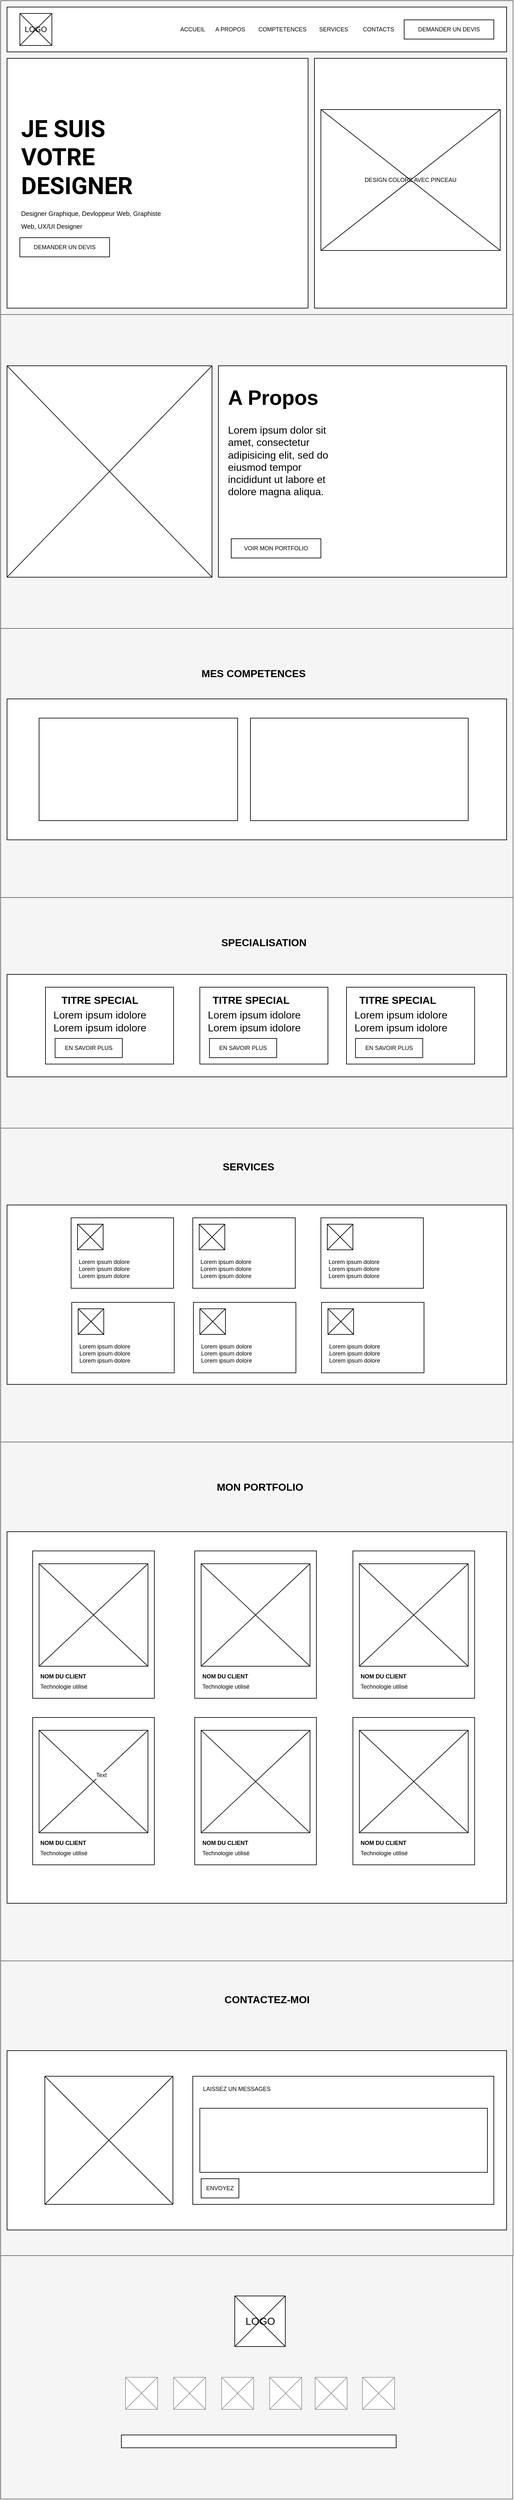 <mxfile version="14.4.3" type="device" pages="3"><diagram id="isaNiO6EIRyTnZVSP4hy" name="Web"><mxGraphModel dx="2525" dy="1470" grid="1" gridSize="10" guides="1" tooltips="1" connect="1" arrows="1" fold="1" page="1" pageScale="1" pageWidth="800" pageHeight="3900" background="none" math="0" shadow="0"><root><mxCell id="0"/><mxCell id="1" parent="0"/><mxCell id="JmnzPMuuebkavKfxXJzD-1" value="" style="rounded=0;whiteSpace=wrap;html=1;fillColor=#f5f5f5;strokeColor=#666666;fontColor=#333333;" parent="1" vertex="1"><mxGeometry width="800" height="490" as="geometry"/></mxCell><mxCell id="JmnzPMuuebkavKfxXJzD-2" value="" style="rounded=0;whiteSpace=wrap;html=1;" parent="1" vertex="1"><mxGeometry x="10" y="10" width="780" height="70" as="geometry"/></mxCell><mxCell id="JmnzPMuuebkavKfxXJzD-3" value="LOGO" style="rounded=0;whiteSpace=wrap;html=1;" parent="1" vertex="1"><mxGeometry x="30" y="20" width="50" height="50" as="geometry"/></mxCell><mxCell id="JmnzPMuuebkavKfxXJzD-6" value="ACCUEIL" style="text;html=1;strokeColor=none;fillColor=none;align=center;verticalAlign=middle;whiteSpace=wrap;rounded=0;fontSize=9;" parent="1" vertex="1"><mxGeometry x="280" y="35" width="40" height="20" as="geometry"/></mxCell><mxCell id="JmnzPMuuebkavKfxXJzD-7" value="DEMANDER UN DEVIS" style="rounded=0;whiteSpace=wrap;html=1;fontSize=9;" parent="1" vertex="1"><mxGeometry x="630" y="30" width="140" height="30" as="geometry"/></mxCell><mxCell id="JmnzPMuuebkavKfxXJzD-8" value="A PROPOS" style="text;html=1;strokeColor=none;fillColor=none;align=center;verticalAlign=middle;whiteSpace=wrap;rounded=0;fontSize=9;" parent="1" vertex="1"><mxGeometry x="330" y="35" width="57" height="20" as="geometry"/></mxCell><mxCell id="JmnzPMuuebkavKfxXJzD-9" value="COMPTETENCES" style="text;html=1;strokeColor=none;fillColor=none;align=center;verticalAlign=middle;whiteSpace=wrap;rounded=0;fontSize=9;" parent="1" vertex="1"><mxGeometry x="400" y="35" width="80" height="20" as="geometry"/></mxCell><mxCell id="JmnzPMuuebkavKfxXJzD-12" value="SERVICES" style="text;html=1;strokeColor=none;fillColor=none;align=center;verticalAlign=middle;whiteSpace=wrap;rounded=0;fontSize=9;" parent="1" vertex="1"><mxGeometry x="500" y="35" width="40" height="20" as="geometry"/></mxCell><mxCell id="JmnzPMuuebkavKfxXJzD-13" value="CONTACTS" style="text;html=1;strokeColor=none;fillColor=none;align=center;verticalAlign=middle;whiteSpace=wrap;rounded=0;fontSize=9;" parent="1" vertex="1"><mxGeometry x="570" y="35" width="40" height="20" as="geometry"/></mxCell><mxCell id="JmnzPMuuebkavKfxXJzD-14" value="" style="rounded=0;whiteSpace=wrap;html=1;fontSize=9;" parent="1" vertex="1"><mxGeometry x="10" y="90" width="470" height="390" as="geometry"/></mxCell><mxCell id="JmnzPMuuebkavKfxXJzD-15" value="" style="rounded=0;whiteSpace=wrap;html=1;fontSize=9;" parent="1" vertex="1"><mxGeometry x="490" y="90" width="300" height="390" as="geometry"/></mxCell><mxCell id="JmnzPMuuebkavKfxXJzD-16" value="DESIGN COLORE AVEC PINCEAU" style="rounded=0;whiteSpace=wrap;html=1;fontSize=9;" parent="1" vertex="1"><mxGeometry x="500" y="170" width="280" height="220" as="geometry"/></mxCell><mxCell id="JmnzPMuuebkavKfxXJzD-17" value="" style="endArrow=none;html=1;fontSize=9;entryX=1;entryY=0;entryDx=0;entryDy=0;exitX=0;exitY=1;exitDx=0;exitDy=0;" parent="1" source="JmnzPMuuebkavKfxXJzD-16" target="JmnzPMuuebkavKfxXJzD-16" edge="1"><mxGeometry width="50" height="50" relative="1" as="geometry"><mxPoint x="510" y="350" as="sourcePoint"/><mxPoint x="550" y="305" as="targetPoint"/></mxGeometry></mxCell><mxCell id="JmnzPMuuebkavKfxXJzD-18" value="" style="endArrow=none;html=1;fontSize=9;exitX=1;exitY=1;exitDx=0;exitDy=0;entryX=0;entryY=0;entryDx=0;entryDy=0;" parent="1" source="JmnzPMuuebkavKfxXJzD-16" target="JmnzPMuuebkavKfxXJzD-16" edge="1"><mxGeometry width="50" height="50" relative="1" as="geometry"><mxPoint x="430" y="310" as="sourcePoint"/><mxPoint x="480" y="260" as="targetPoint"/></mxGeometry></mxCell><mxCell id="JmnzPMuuebkavKfxXJzD-20" value="JE SUIS&lt;br&gt;VOTRE&lt;br&gt;DESIGNER" style="text;html=1;strokeColor=none;fillColor=none;align=left;verticalAlign=middle;whiteSpace=wrap;rounded=0;fontSize=37;fontFamily=roboto;fontStyle=1" parent="1" vertex="1"><mxGeometry x="30" y="175" width="160" height="140" as="geometry"/></mxCell><mxCell id="JmnzPMuuebkavKfxXJzD-21" value="&lt;font style=&quot;font-size: 10px&quot;&gt;Designer Graphique, Devloppeur Web, Graphiste Web, UX/UI Designer&lt;/font&gt;" style="text;html=1;strokeColor=none;fillColor=none;align=left;verticalAlign=middle;whiteSpace=wrap;rounded=0;fontSize=16;spacingTop=0;" parent="1" vertex="1"><mxGeometry x="30" y="320" width="240" height="40" as="geometry"/></mxCell><mxCell id="JmnzPMuuebkavKfxXJzD-24" value="DEMANDER UN DEVIS" style="rounded=0;whiteSpace=wrap;html=1;fontSize=9;" parent="1" vertex="1"><mxGeometry x="30" y="370" width="140" height="30" as="geometry"/></mxCell><mxCell id="JmnzPMuuebkavKfxXJzD-25" value="" style="rounded=0;whiteSpace=wrap;html=1;fontSize=16;align=left;fillColor=#f5f5f5;strokeColor=#666666;fontColor=#333333;" parent="1" vertex="1"><mxGeometry y="490" width="800" height="490" as="geometry"/></mxCell><mxCell id="JmnzPMuuebkavKfxXJzD-30" value="" style="rounded=0;whiteSpace=wrap;html=1;fontSize=16;align=left;" parent="1" vertex="1"><mxGeometry x="340" y="570" width="450" height="330" as="geometry"/></mxCell><mxCell id="JmnzPMuuebkavKfxXJzD-33" value="&lt;h1&gt;A Propos&lt;/h1&gt;&lt;p&gt;Lorem ipsum dolor sit amet, consectetur adipisicing elit, sed do eiusmod tempor incididunt ut labore et dolore magna aliqua.&lt;/p&gt;" style="text;html=1;strokeColor=none;fillColor=none;spacing=5;spacingTop=-20;whiteSpace=wrap;overflow=hidden;rounded=0;fontSize=16;align=left;" parent="1" vertex="1"><mxGeometry x="350" y="590" width="190" height="200" as="geometry"/></mxCell><mxCell id="JmnzPMuuebkavKfxXJzD-34" value="VOIR MON PORTFOLIO" style="rounded=0;whiteSpace=wrap;html=1;fontSize=9;" parent="1" vertex="1"><mxGeometry x="360" y="840" width="140" height="30" as="geometry"/></mxCell><mxCell id="JmnzPMuuebkavKfxXJzD-35" value="" style="rounded=0;whiteSpace=wrap;html=1;fontSize=16;align=left;fillColor=#f5f5f5;strokeColor=#666666;fontColor=#333333;" parent="1" vertex="1"><mxGeometry y="980" width="800" height="420" as="geometry"/></mxCell><mxCell id="JmnzPMuuebkavKfxXJzD-36" value="" style="rounded=0;whiteSpace=wrap;html=1;fontSize=16;align=left;" parent="1" vertex="1"><mxGeometry x="10" y="1090" width="780" height="220" as="geometry"/></mxCell><mxCell id="JmnzPMuuebkavKfxXJzD-39" value="" style="rounded=0;whiteSpace=wrap;html=1;fontSize=16;align=left;" parent="1" vertex="1"><mxGeometry x="60" y="1120" width="310" height="160" as="geometry"/></mxCell><mxCell id="JmnzPMuuebkavKfxXJzD-40" value="" style="rounded=0;whiteSpace=wrap;html=1;fontSize=16;align=left;" parent="1" vertex="1"><mxGeometry x="390" y="1120" width="340" height="160" as="geometry"/></mxCell><mxCell id="JmnzPMuuebkavKfxXJzD-42" value="" style="rounded=0;whiteSpace=wrap;html=1;fontSize=16;align=left;fillColor=#f5f5f5;strokeColor=#666666;fontColor=#333333;" parent="1" vertex="1"><mxGeometry y="1400" width="800" height="360" as="geometry"/></mxCell><mxCell id="JmnzPMuuebkavKfxXJzD-44" value="MES COMPETENCES" style="text;html=1;strokeColor=none;fillColor=none;align=center;verticalAlign=middle;whiteSpace=wrap;rounded=0;fontSize=16;fontStyle=1" parent="1" vertex="1"><mxGeometry x="295" y="1040" width="200" height="20" as="geometry"/></mxCell><mxCell id="JmnzPMuuebkavKfxXJzD-46" value="" style="rounded=0;whiteSpace=wrap;html=1;fontSize=16;align=center;" parent="1" vertex="1"><mxGeometry x="10" y="1520" width="780" height="160" as="geometry"/></mxCell><mxCell id="JmnzPMuuebkavKfxXJzD-56" value="Lorem ipsum idolore&lt;br&gt;Lorem ipsum idolore&lt;br&gt;" style="text;html=1;strokeColor=none;fillColor=none;align=center;verticalAlign=middle;whiteSpace=wrap;rounded=0;fontSize=16;" parent="1" vertex="1"><mxGeometry x="80" y="1575" width="150" height="35" as="geometry"/></mxCell><mxCell id="JmnzPMuuebkavKfxXJzD-72" value="" style="group" parent="1" vertex="1" connectable="0"><mxGeometry x="70" y="1540" width="200" height="120" as="geometry"/></mxCell><mxCell id="JmnzPMuuebkavKfxXJzD-48" value="" style="rounded=0;whiteSpace=wrap;html=1;fontSize=16;align=center;" parent="JmnzPMuuebkavKfxXJzD-72" vertex="1"><mxGeometry width="200" height="120" as="geometry"/></mxCell><mxCell id="JmnzPMuuebkavKfxXJzD-53" value="TITRE SPECIAL" style="text;html=1;strokeColor=none;fillColor=none;align=center;verticalAlign=middle;whiteSpace=wrap;rounded=0;fontSize=16;fontStyle=1" parent="JmnzPMuuebkavKfxXJzD-72" vertex="1"><mxGeometry x="10" y="10" width="150" height="20" as="geometry"/></mxCell><mxCell id="JmnzPMuuebkavKfxXJzD-57" value="EN SAVOIR PLUS" style="rounded=0;whiteSpace=wrap;html=1;fontSize=9;" parent="JmnzPMuuebkavKfxXJzD-72" vertex="1"><mxGeometry x="15" y="80" width="105" height="30" as="geometry"/></mxCell><mxCell id="JmnzPMuuebkavKfxXJzD-70" value="Lorem ipsum idolore&lt;br&gt;Lorem ipsum idolore&lt;br&gt;" style="text;html=1;strokeColor=none;fillColor=none;align=center;verticalAlign=middle;whiteSpace=wrap;rounded=0;fontSize=16;" parent="JmnzPMuuebkavKfxXJzD-72" vertex="1"><mxGeometry x="10" y="35" width="150" height="35" as="geometry"/></mxCell><mxCell id="JmnzPMuuebkavKfxXJzD-73" value="" style="group" parent="1" vertex="1" connectable="0"><mxGeometry x="311" y="1540" width="200" height="120" as="geometry"/></mxCell><mxCell id="JmnzPMuuebkavKfxXJzD-74" value="" style="rounded=0;whiteSpace=wrap;html=1;fontSize=16;align=center;" parent="JmnzPMuuebkavKfxXJzD-73" vertex="1"><mxGeometry width="200" height="120" as="geometry"/></mxCell><mxCell id="JmnzPMuuebkavKfxXJzD-75" value="TITRE SPECIAL" style="text;html=1;strokeColor=none;fillColor=none;align=center;verticalAlign=middle;whiteSpace=wrap;rounded=0;fontSize=16;fontStyle=1" parent="JmnzPMuuebkavKfxXJzD-73" vertex="1"><mxGeometry x="10" y="10" width="140" height="20" as="geometry"/></mxCell><mxCell id="JmnzPMuuebkavKfxXJzD-76" value="EN SAVOIR PLUS" style="rounded=0;whiteSpace=wrap;html=1;fontSize=9;" parent="JmnzPMuuebkavKfxXJzD-73" vertex="1"><mxGeometry x="15" y="80" width="105" height="30" as="geometry"/></mxCell><mxCell id="JmnzPMuuebkavKfxXJzD-77" value="Lorem ipsum idolore&lt;br&gt;Lorem ipsum idolore&lt;br&gt;" style="text;html=1;strokeColor=none;fillColor=none;align=center;verticalAlign=middle;whiteSpace=wrap;rounded=0;fontSize=16;" parent="JmnzPMuuebkavKfxXJzD-73" vertex="1"><mxGeometry x="10" y="35" width="150" height="35" as="geometry"/></mxCell><mxCell id="JmnzPMuuebkavKfxXJzD-79" value="" style="group" parent="1" vertex="1" connectable="0"><mxGeometry x="540" y="1540" width="200" height="120" as="geometry"/></mxCell><mxCell id="JmnzPMuuebkavKfxXJzD-80" value="" style="rounded=0;whiteSpace=wrap;html=1;fontSize=16;align=center;" parent="JmnzPMuuebkavKfxXJzD-79" vertex="1"><mxGeometry width="200" height="120" as="geometry"/></mxCell><mxCell id="JmnzPMuuebkavKfxXJzD-81" value="TITRE SPECIAL" style="text;html=1;strokeColor=none;fillColor=none;align=center;verticalAlign=middle;whiteSpace=wrap;rounded=0;fontSize=16;fontStyle=1" parent="JmnzPMuuebkavKfxXJzD-79" vertex="1"><mxGeometry x="10" y="10" width="140" height="20" as="geometry"/></mxCell><mxCell id="JmnzPMuuebkavKfxXJzD-82" value="EN SAVOIR PLUS" style="rounded=0;whiteSpace=wrap;html=1;fontSize=9;" parent="JmnzPMuuebkavKfxXJzD-79" vertex="1"><mxGeometry x="14" y="80" width="105" height="30" as="geometry"/></mxCell><mxCell id="JmnzPMuuebkavKfxXJzD-83" value="Lorem ipsum idolore&lt;br&gt;Lorem ipsum idolore&lt;br&gt;" style="text;html=1;strokeColor=none;fillColor=none;align=center;verticalAlign=middle;whiteSpace=wrap;rounded=0;fontSize=16;" parent="JmnzPMuuebkavKfxXJzD-79" vertex="1"><mxGeometry x="10" y="35" width="150" height="35" as="geometry"/></mxCell><mxCell id="JmnzPMuuebkavKfxXJzD-85" value="" style="rounded=0;whiteSpace=wrap;html=1;fontSize=16;align=left;fillColor=#f5f5f5;strokeColor=#666666;fontColor=#333333;" parent="1" vertex="1"><mxGeometry y="1760" width="800" height="490" as="geometry"/></mxCell><mxCell id="JmnzPMuuebkavKfxXJzD-86" value="" style="rounded=0;whiteSpace=wrap;html=1;fontSize=9;align=center;" parent="1" vertex="1"><mxGeometry x="10" y="1880" width="780" height="280" as="geometry"/></mxCell><mxCell id="JmnzPMuuebkavKfxXJzD-90" value="" style="group;fillColor=#7D7D7D;" parent="1" vertex="1" connectable="0"><mxGeometry x="10" y="570" width="320" height="330" as="geometry"/></mxCell><mxCell id="JmnzPMuuebkavKfxXJzD-29" value="" style="rounded=0;whiteSpace=wrap;html=1;fontSize=16;align=left;" parent="JmnzPMuuebkavKfxXJzD-90" vertex="1"><mxGeometry width="320" height="330" as="geometry"/></mxCell><mxCell id="JmnzPMuuebkavKfxXJzD-31" value="" style="endArrow=none;html=1;fontSize=16;exitX=0;exitY=1;exitDx=0;exitDy=0;entryX=1;entryY=0;entryDx=0;entryDy=0;" parent="JmnzPMuuebkavKfxXJzD-90" source="JmnzPMuuebkavKfxXJzD-29" target="JmnzPMuuebkavKfxXJzD-29" edge="1"><mxGeometry width="50" height="50" relative="1" as="geometry"><mxPoint x="410" y="100" as="sourcePoint"/><mxPoint x="460" y="50" as="targetPoint"/></mxGeometry></mxCell><mxCell id="JmnzPMuuebkavKfxXJzD-32" value="" style="endArrow=none;html=1;fontSize=16;exitX=1;exitY=1;exitDx=0;exitDy=0;entryX=0;entryY=0;entryDx=0;entryDy=0;" parent="JmnzPMuuebkavKfxXJzD-90" source="JmnzPMuuebkavKfxXJzD-29" target="JmnzPMuuebkavKfxXJzD-29" edge="1"><mxGeometry width="50" height="50" relative="1" as="geometry"><mxPoint x="410" y="100" as="sourcePoint"/><mxPoint x="460" y="50" as="targetPoint"/></mxGeometry></mxCell><mxCell id="JmnzPMuuebkavKfxXJzD-96" value="" style="group" parent="1" vertex="1" connectable="0"><mxGeometry x="110" y="1900" width="160" height="110" as="geometry"/></mxCell><mxCell id="JmnzPMuuebkavKfxXJzD-88" value="" style="rounded=0;whiteSpace=wrap;html=1;fontSize=9;align=center;" parent="JmnzPMuuebkavKfxXJzD-96" vertex="1"><mxGeometry width="160" height="110" as="geometry"/></mxCell><mxCell id="JmnzPMuuebkavKfxXJzD-92" value="" style="rounded=0;whiteSpace=wrap;html=1;fontSize=16;align=left;" parent="JmnzPMuuebkavKfxXJzD-96" vertex="1"><mxGeometry x="10" y="10" width="40" height="40" as="geometry"/></mxCell><mxCell id="JmnzPMuuebkavKfxXJzD-95" value="Lorem ipsum dolore&lt;br&gt;Lorem ipsum dolore&lt;br&gt;&lt;div style=&quot;&quot;&gt;&lt;span&gt;Lorem ipsum dolore&lt;/span&gt;&lt;/div&gt;" style="text;html=1;strokeColor=none;fillColor=none;align=left;verticalAlign=middle;whiteSpace=wrap;rounded=0;fontSize=9;" parent="JmnzPMuuebkavKfxXJzD-96" vertex="1"><mxGeometry x="10" y="60" width="90" height="40" as="geometry"/></mxCell><mxCell id="JmnzPMuuebkavKfxXJzD-93" value="" style="endArrow=none;html=1;fontSize=16;exitX=0;exitY=1;exitDx=0;exitDy=0;entryX=1;entryY=0;entryDx=0;entryDy=0;" parent="JmnzPMuuebkavKfxXJzD-96" source="JmnzPMuuebkavKfxXJzD-92" target="JmnzPMuuebkavKfxXJzD-92" edge="1"><mxGeometry width="50" height="50" relative="1" as="geometry"><mxPoint x="179.688" y="1951.212" as="sourcePoint"/><mxPoint x="190.625" y="1940.606" as="targetPoint"/></mxGeometry></mxCell><mxCell id="JmnzPMuuebkavKfxXJzD-94" value="" style="endArrow=none;html=1;fontSize=16;exitX=1;exitY=1;exitDx=0;exitDy=0;entryX=0;entryY=0;entryDx=0;entryDy=0;" parent="JmnzPMuuebkavKfxXJzD-96" source="JmnzPMuuebkavKfxXJzD-92" target="JmnzPMuuebkavKfxXJzD-92" edge="1"><mxGeometry width="50" height="50" relative="1" as="geometry"><mxPoint x="179.688" y="1951.212" as="sourcePoint"/><mxPoint x="190.625" y="1940.606" as="targetPoint"/></mxGeometry></mxCell><mxCell id="JmnzPMuuebkavKfxXJzD-98" value="" style="group" parent="1" vertex="1" connectable="0"><mxGeometry x="300" y="1900" width="160" height="110" as="geometry"/></mxCell><mxCell id="JmnzPMuuebkavKfxXJzD-99" value="" style="rounded=0;whiteSpace=wrap;html=1;fontSize=9;align=center;" parent="JmnzPMuuebkavKfxXJzD-98" vertex="1"><mxGeometry width="160" height="110" as="geometry"/></mxCell><mxCell id="JmnzPMuuebkavKfxXJzD-100" value="" style="rounded=0;whiteSpace=wrap;html=1;fontSize=16;align=left;" parent="JmnzPMuuebkavKfxXJzD-98" vertex="1"><mxGeometry x="10" y="10" width="40" height="40" as="geometry"/></mxCell><mxCell id="JmnzPMuuebkavKfxXJzD-101" value="Lorem ipsum dolore&lt;br&gt;Lorem ipsum dolore&lt;br&gt;&lt;div style=&quot;&quot;&gt;&lt;span&gt;Lorem ipsum dolore&lt;/span&gt;&lt;/div&gt;" style="text;html=1;strokeColor=none;fillColor=none;align=left;verticalAlign=middle;whiteSpace=wrap;rounded=0;fontSize=9;" parent="JmnzPMuuebkavKfxXJzD-98" vertex="1"><mxGeometry x="10" y="60" width="90" height="40" as="geometry"/></mxCell><mxCell id="JmnzPMuuebkavKfxXJzD-102" value="" style="endArrow=none;html=1;fontSize=16;exitX=0;exitY=1;exitDx=0;exitDy=0;entryX=1;entryY=0;entryDx=0;entryDy=0;" parent="JmnzPMuuebkavKfxXJzD-98" source="JmnzPMuuebkavKfxXJzD-100" target="JmnzPMuuebkavKfxXJzD-100" edge="1"><mxGeometry width="50" height="50" relative="1" as="geometry"><mxPoint x="179.688" y="1951.212" as="sourcePoint"/><mxPoint x="190.625" y="1940.606" as="targetPoint"/></mxGeometry></mxCell><mxCell id="JmnzPMuuebkavKfxXJzD-103" value="" style="endArrow=none;html=1;fontSize=16;exitX=1;exitY=1;exitDx=0;exitDy=0;entryX=0;entryY=0;entryDx=0;entryDy=0;" parent="JmnzPMuuebkavKfxXJzD-98" source="JmnzPMuuebkavKfxXJzD-100" target="JmnzPMuuebkavKfxXJzD-100" edge="1"><mxGeometry width="50" height="50" relative="1" as="geometry"><mxPoint x="179.688" y="1951.212" as="sourcePoint"/><mxPoint x="190.625" y="1940.606" as="targetPoint"/></mxGeometry></mxCell><mxCell id="JmnzPMuuebkavKfxXJzD-104" value="" style="group" parent="1" vertex="1" connectable="0"><mxGeometry x="500" y="1900" width="160" height="110" as="geometry"/></mxCell><mxCell id="JmnzPMuuebkavKfxXJzD-105" value="" style="rounded=0;whiteSpace=wrap;html=1;fontSize=9;align=center;" parent="JmnzPMuuebkavKfxXJzD-104" vertex="1"><mxGeometry width="160" height="110" as="geometry"/></mxCell><mxCell id="JmnzPMuuebkavKfxXJzD-106" value="" style="rounded=0;whiteSpace=wrap;html=1;fontSize=16;align=left;" parent="JmnzPMuuebkavKfxXJzD-104" vertex="1"><mxGeometry x="10" y="10" width="40" height="40" as="geometry"/></mxCell><mxCell id="JmnzPMuuebkavKfxXJzD-107" value="Lorem ipsum dolore&lt;br&gt;Lorem ipsum dolore&lt;br&gt;&lt;div style=&quot;&quot;&gt;&lt;span&gt;Lorem ipsum dolore&lt;/span&gt;&lt;/div&gt;" style="text;html=1;strokeColor=none;fillColor=none;align=left;verticalAlign=middle;whiteSpace=wrap;rounded=0;fontSize=9;" parent="JmnzPMuuebkavKfxXJzD-104" vertex="1"><mxGeometry x="10" y="60" width="90" height="40" as="geometry"/></mxCell><mxCell id="JmnzPMuuebkavKfxXJzD-108" value="" style="endArrow=none;html=1;fontSize=16;exitX=0;exitY=1;exitDx=0;exitDy=0;entryX=1;entryY=0;entryDx=0;entryDy=0;" parent="JmnzPMuuebkavKfxXJzD-104" source="JmnzPMuuebkavKfxXJzD-106" target="JmnzPMuuebkavKfxXJzD-106" edge="1"><mxGeometry width="50" height="50" relative="1" as="geometry"><mxPoint x="179.688" y="1951.212" as="sourcePoint"/><mxPoint x="190.625" y="1940.606" as="targetPoint"/></mxGeometry></mxCell><mxCell id="JmnzPMuuebkavKfxXJzD-109" value="" style="endArrow=none;html=1;fontSize=16;exitX=1;exitY=1;exitDx=0;exitDy=0;entryX=0;entryY=0;entryDx=0;entryDy=0;" parent="JmnzPMuuebkavKfxXJzD-104" source="JmnzPMuuebkavKfxXJzD-106" target="JmnzPMuuebkavKfxXJzD-106" edge="1"><mxGeometry width="50" height="50" relative="1" as="geometry"><mxPoint x="179.688" y="1951.212" as="sourcePoint"/><mxPoint x="190.625" y="1940.606" as="targetPoint"/></mxGeometry></mxCell><mxCell id="JmnzPMuuebkavKfxXJzD-110" value="" style="group" parent="1" vertex="1" connectable="0"><mxGeometry x="501" y="2032" width="160" height="110" as="geometry"/></mxCell><mxCell id="JmnzPMuuebkavKfxXJzD-111" value="" style="rounded=0;whiteSpace=wrap;html=1;fontSize=9;align=center;" parent="JmnzPMuuebkavKfxXJzD-110" vertex="1"><mxGeometry width="160" height="110" as="geometry"/></mxCell><mxCell id="JmnzPMuuebkavKfxXJzD-112" value="" style="rounded=0;whiteSpace=wrap;html=1;fontSize=16;align=left;" parent="JmnzPMuuebkavKfxXJzD-110" vertex="1"><mxGeometry x="10" y="10" width="40" height="40" as="geometry"/></mxCell><mxCell id="JmnzPMuuebkavKfxXJzD-113" value="Lorem ipsum dolore&lt;br&gt;Lorem ipsum dolore&lt;br&gt;&lt;div style=&quot;&quot;&gt;&lt;span&gt;Lorem ipsum dolore&lt;/span&gt;&lt;/div&gt;" style="text;html=1;strokeColor=none;fillColor=none;align=left;verticalAlign=middle;whiteSpace=wrap;rounded=0;fontSize=9;" parent="JmnzPMuuebkavKfxXJzD-110" vertex="1"><mxGeometry x="10" y="60" width="90" height="40" as="geometry"/></mxCell><mxCell id="JmnzPMuuebkavKfxXJzD-114" value="" style="endArrow=none;html=1;fontSize=16;exitX=0;exitY=1;exitDx=0;exitDy=0;entryX=1;entryY=0;entryDx=0;entryDy=0;" parent="JmnzPMuuebkavKfxXJzD-110" source="JmnzPMuuebkavKfxXJzD-112" target="JmnzPMuuebkavKfxXJzD-112" edge="1"><mxGeometry width="50" height="50" relative="1" as="geometry"><mxPoint x="179.688" y="1951.212" as="sourcePoint"/><mxPoint x="190.625" y="1940.606" as="targetPoint"/></mxGeometry></mxCell><mxCell id="JmnzPMuuebkavKfxXJzD-115" value="" style="endArrow=none;html=1;fontSize=16;exitX=1;exitY=1;exitDx=0;exitDy=0;entryX=0;entryY=0;entryDx=0;entryDy=0;" parent="JmnzPMuuebkavKfxXJzD-110" source="JmnzPMuuebkavKfxXJzD-112" target="JmnzPMuuebkavKfxXJzD-112" edge="1"><mxGeometry width="50" height="50" relative="1" as="geometry"><mxPoint x="179.688" y="1951.212" as="sourcePoint"/><mxPoint x="190.625" y="1940.606" as="targetPoint"/></mxGeometry></mxCell><mxCell id="JmnzPMuuebkavKfxXJzD-116" value="" style="group" parent="1" vertex="1" connectable="0"><mxGeometry x="301" y="2032" width="160" height="110" as="geometry"/></mxCell><mxCell id="JmnzPMuuebkavKfxXJzD-117" value="" style="rounded=0;whiteSpace=wrap;html=1;fontSize=9;align=center;" parent="JmnzPMuuebkavKfxXJzD-116" vertex="1"><mxGeometry width="160" height="110" as="geometry"/></mxCell><mxCell id="JmnzPMuuebkavKfxXJzD-118" value="" style="rounded=0;whiteSpace=wrap;html=1;fontSize=16;align=left;" parent="JmnzPMuuebkavKfxXJzD-116" vertex="1"><mxGeometry x="10" y="10" width="40" height="40" as="geometry"/></mxCell><mxCell id="JmnzPMuuebkavKfxXJzD-119" value="Lorem ipsum dolore&lt;br&gt;Lorem ipsum dolore&lt;br&gt;&lt;div style=&quot;&quot;&gt;&lt;span&gt;Lorem ipsum dolore&lt;/span&gt;&lt;/div&gt;" style="text;html=1;strokeColor=none;fillColor=none;align=left;verticalAlign=middle;whiteSpace=wrap;rounded=0;fontSize=9;" parent="JmnzPMuuebkavKfxXJzD-116" vertex="1"><mxGeometry x="10" y="60" width="90" height="40" as="geometry"/></mxCell><mxCell id="JmnzPMuuebkavKfxXJzD-120" value="" style="endArrow=none;html=1;fontSize=16;exitX=0;exitY=1;exitDx=0;exitDy=0;entryX=1;entryY=0;entryDx=0;entryDy=0;" parent="JmnzPMuuebkavKfxXJzD-116" source="JmnzPMuuebkavKfxXJzD-118" target="JmnzPMuuebkavKfxXJzD-118" edge="1"><mxGeometry width="50" height="50" relative="1" as="geometry"><mxPoint x="179.688" y="1951.212" as="sourcePoint"/><mxPoint x="190.625" y="1940.606" as="targetPoint"/></mxGeometry></mxCell><mxCell id="JmnzPMuuebkavKfxXJzD-121" value="" style="endArrow=none;html=1;fontSize=16;exitX=1;exitY=1;exitDx=0;exitDy=0;entryX=0;entryY=0;entryDx=0;entryDy=0;" parent="JmnzPMuuebkavKfxXJzD-116" source="JmnzPMuuebkavKfxXJzD-118" target="JmnzPMuuebkavKfxXJzD-118" edge="1"><mxGeometry width="50" height="50" relative="1" as="geometry"><mxPoint x="179.688" y="1951.212" as="sourcePoint"/><mxPoint x="190.625" y="1940.606" as="targetPoint"/></mxGeometry></mxCell><mxCell id="JmnzPMuuebkavKfxXJzD-122" value="" style="group" parent="1" vertex="1" connectable="0"><mxGeometry x="111" y="2032" width="160" height="110" as="geometry"/></mxCell><mxCell id="JmnzPMuuebkavKfxXJzD-123" value="" style="rounded=0;whiteSpace=wrap;html=1;fontSize=9;align=center;" parent="JmnzPMuuebkavKfxXJzD-122" vertex="1"><mxGeometry width="160" height="110" as="geometry"/></mxCell><mxCell id="JmnzPMuuebkavKfxXJzD-124" value="" style="rounded=0;whiteSpace=wrap;html=1;fontSize=16;align=left;" parent="JmnzPMuuebkavKfxXJzD-122" vertex="1"><mxGeometry x="10" y="10" width="40" height="40" as="geometry"/></mxCell><mxCell id="JmnzPMuuebkavKfxXJzD-125" value="Lorem ipsum dolore&lt;br&gt;Lorem ipsum dolore&lt;br&gt;&lt;div style=&quot;&quot;&gt;&lt;span&gt;Lorem ipsum dolore&lt;/span&gt;&lt;/div&gt;" style="text;html=1;strokeColor=none;fillColor=none;align=left;verticalAlign=middle;whiteSpace=wrap;rounded=0;fontSize=9;" parent="JmnzPMuuebkavKfxXJzD-122" vertex="1"><mxGeometry x="10" y="60" width="90" height="40" as="geometry"/></mxCell><mxCell id="JmnzPMuuebkavKfxXJzD-126" value="" style="endArrow=none;html=1;fontSize=16;exitX=0;exitY=1;exitDx=0;exitDy=0;entryX=1;entryY=0;entryDx=0;entryDy=0;" parent="JmnzPMuuebkavKfxXJzD-122" source="JmnzPMuuebkavKfxXJzD-124" target="JmnzPMuuebkavKfxXJzD-124" edge="1"><mxGeometry width="50" height="50" relative="1" as="geometry"><mxPoint x="179.688" y="1951.212" as="sourcePoint"/><mxPoint x="190.625" y="1940.606" as="targetPoint"/></mxGeometry></mxCell><mxCell id="JmnzPMuuebkavKfxXJzD-127" value="" style="endArrow=none;html=1;fontSize=16;exitX=1;exitY=1;exitDx=0;exitDy=0;entryX=0;entryY=0;entryDx=0;entryDy=0;" parent="JmnzPMuuebkavKfxXJzD-122" source="JmnzPMuuebkavKfxXJzD-124" target="JmnzPMuuebkavKfxXJzD-124" edge="1"><mxGeometry width="50" height="50" relative="1" as="geometry"><mxPoint x="179.688" y="1951.212" as="sourcePoint"/><mxPoint x="190.625" y="1940.606" as="targetPoint"/></mxGeometry></mxCell><mxCell id="JmnzPMuuebkavKfxXJzD-128" value="" style="rounded=0;whiteSpace=wrap;html=1;fontSize=16;align=left;fillColor=#f5f5f5;strokeColor=#666666;fontColor=#333333;" parent="1" vertex="1"><mxGeometry y="2250" width="800" height="810" as="geometry"/></mxCell><mxCell id="JmnzPMuuebkavKfxXJzD-130" value="" style="rounded=0;whiteSpace=wrap;html=1;fontSize=9;align=center;" parent="1" vertex="1"><mxGeometry x="10" y="2390" width="780" height="580" as="geometry"/></mxCell><mxCell id="JmnzPMuuebkavKfxXJzD-138" value="" style="group" parent="1" vertex="1" connectable="0"><mxGeometry x="60" y="2440" width="180" height="210" as="geometry"/></mxCell><mxCell id="q1_HX3vh6Dg0hbLGNpvN-2" value="" style="group" parent="JmnzPMuuebkavKfxXJzD-138" vertex="1" connectable="0"><mxGeometry width="180" height="210" as="geometry"/></mxCell><mxCell id="BQUpLeW5hFQyHfBo-4GY-1" value="" style="group" parent="q1_HX3vh6Dg0hbLGNpvN-2" vertex="1" connectable="0"><mxGeometry width="180" height="210" as="geometry"/></mxCell><mxCell id="JmnzPMuuebkavKfxXJzD-132" value="" style="group;fillColor=#7D7D7D;container=1;" parent="BQUpLeW5hFQyHfBo-4GY-1" vertex="1" connectable="0"><mxGeometry width="180" height="210" as="geometry"/></mxCell><mxCell id="JmnzPMuuebkavKfxXJzD-142" value="" style="group" parent="JmnzPMuuebkavKfxXJzD-132" vertex="1" connectable="0"><mxGeometry x="-10" y="-20" width="190" height="230" as="geometry"/></mxCell><mxCell id="JmnzPMuuebkavKfxXJzD-141" value="" style="rounded=0;whiteSpace=wrap;html=1;fillColor=#FFFFFF;fontSize=9;align=left;" parent="JmnzPMuuebkavKfxXJzD-142" vertex="1"><mxGeometry width="190" height="230" as="geometry"/></mxCell><mxCell id="JmnzPMuuebkavKfxXJzD-133" value="" style="rounded=0;whiteSpace=wrap;html=1;fontSize=16;align=left;" parent="JmnzPMuuebkavKfxXJzD-142" vertex="1"><mxGeometry x="10" y="20" width="170" height="160" as="geometry"/></mxCell><mxCell id="JmnzPMuuebkavKfxXJzD-135" value="" style="endArrow=none;html=1;fontSize=16;exitX=1;exitY=1;exitDx=0;exitDy=0;entryX=0;entryY=0;entryDx=0;entryDy=0;" parent="JmnzPMuuebkavKfxXJzD-142" source="JmnzPMuuebkavKfxXJzD-133" target="JmnzPMuuebkavKfxXJzD-133" edge="1"><mxGeometry width="50" height="50" relative="1" as="geometry"><mxPoint x="217.812" y="48.485" as="sourcePoint"/><mxPoint x="244.375" y="24.242" as="targetPoint"/></mxGeometry></mxCell><mxCell id="JmnzPMuuebkavKfxXJzD-134" value="" style="endArrow=none;html=1;fontSize=16;exitX=0;exitY=1;exitDx=0;exitDy=0;entryX=1;entryY=0;entryDx=0;entryDy=0;" parent="JmnzPMuuebkavKfxXJzD-142" source="JmnzPMuuebkavKfxXJzD-133" target="JmnzPMuuebkavKfxXJzD-133" edge="1"><mxGeometry width="50" height="50" relative="1" as="geometry"><mxPoint x="217.812" y="48.485" as="sourcePoint"/><mxPoint x="244.375" y="24.242" as="targetPoint"/></mxGeometry></mxCell><mxCell id="JmnzPMuuebkavKfxXJzD-136" value="NOM DU CLIENT" style="text;html=1;strokeColor=none;fillColor=none;align=left;verticalAlign=middle;whiteSpace=wrap;rounded=0;fontSize=9;fontStyle=1" parent="BQUpLeW5hFQyHfBo-4GY-1" vertex="1"><mxGeometry y="166" width="90" height="20" as="geometry"/></mxCell><mxCell id="JmnzPMuuebkavKfxXJzD-137" value="Technologie utilisé" style="text;html=1;strokeColor=none;fillColor=none;align=left;verticalAlign=middle;whiteSpace=wrap;rounded=0;fontSize=9;" parent="BQUpLeW5hFQyHfBo-4GY-1" vertex="1"><mxGeometry y="182" width="90" height="20" as="geometry"/></mxCell><mxCell id="JmnzPMuuebkavKfxXJzD-148" value="" style="group" parent="1" vertex="1" connectable="0"><mxGeometry x="313" y="2440" width="180" height="210" as="geometry"/></mxCell><mxCell id="JmnzPMuuebkavKfxXJzD-149" value="" style="group;fillColor=#7D7D7D;container=1;" parent="JmnzPMuuebkavKfxXJzD-148" vertex="1" connectable="0"><mxGeometry width="180" height="210" as="geometry"/></mxCell><mxCell id="JmnzPMuuebkavKfxXJzD-150" value="" style="group" parent="JmnzPMuuebkavKfxXJzD-149" vertex="1" connectable="0"><mxGeometry x="-10" y="-20" width="190" height="230" as="geometry"/></mxCell><mxCell id="JmnzPMuuebkavKfxXJzD-151" value="" style="rounded=0;whiteSpace=wrap;html=1;fillColor=#FFFFFF;fontSize=9;align=left;" parent="JmnzPMuuebkavKfxXJzD-150" vertex="1"><mxGeometry width="190" height="230" as="geometry"/></mxCell><mxCell id="JmnzPMuuebkavKfxXJzD-152" value="" style="rounded=0;whiteSpace=wrap;html=1;fontSize=16;align=left;" parent="JmnzPMuuebkavKfxXJzD-150" vertex="1"><mxGeometry x="10" y="20" width="170" height="160" as="geometry"/></mxCell><mxCell id="JmnzPMuuebkavKfxXJzD-153" value="" style="endArrow=none;html=1;fontSize=16;exitX=1;exitY=1;exitDx=0;exitDy=0;entryX=0;entryY=0;entryDx=0;entryDy=0;" parent="JmnzPMuuebkavKfxXJzD-150" source="JmnzPMuuebkavKfxXJzD-152" target="JmnzPMuuebkavKfxXJzD-152" edge="1"><mxGeometry width="50" height="50" relative="1" as="geometry"><mxPoint x="217.812" y="48.485" as="sourcePoint"/><mxPoint x="244.375" y="24.242" as="targetPoint"/></mxGeometry></mxCell><mxCell id="JmnzPMuuebkavKfxXJzD-154" value="" style="endArrow=none;html=1;fontSize=16;exitX=0;exitY=1;exitDx=0;exitDy=0;entryX=1;entryY=0;entryDx=0;entryDy=0;" parent="JmnzPMuuebkavKfxXJzD-150" source="JmnzPMuuebkavKfxXJzD-152" target="JmnzPMuuebkavKfxXJzD-152" edge="1"><mxGeometry width="50" height="50" relative="1" as="geometry"><mxPoint x="217.812" y="48.485" as="sourcePoint"/><mxPoint x="244.375" y="24.242" as="targetPoint"/></mxGeometry></mxCell><mxCell id="JmnzPMuuebkavKfxXJzD-155" value="NOM DU CLIENT" style="text;html=1;strokeColor=none;fillColor=none;align=left;verticalAlign=middle;whiteSpace=wrap;rounded=0;fontSize=9;fontStyle=1" parent="JmnzPMuuebkavKfxXJzD-148" vertex="1"><mxGeometry y="166" width="90" height="20" as="geometry"/></mxCell><mxCell id="JmnzPMuuebkavKfxXJzD-156" value="Technologie utilisé" style="text;html=1;strokeColor=none;fillColor=none;align=left;verticalAlign=middle;whiteSpace=wrap;rounded=0;fontSize=9;" parent="JmnzPMuuebkavKfxXJzD-148" vertex="1"><mxGeometry y="182" width="90" height="20" as="geometry"/></mxCell><mxCell id="JmnzPMuuebkavKfxXJzD-157" value="" style="group" parent="1" vertex="1" connectable="0"><mxGeometry x="560" y="2440" width="180" height="210" as="geometry"/></mxCell><mxCell id="JmnzPMuuebkavKfxXJzD-158" value="" style="group;fillColor=#7D7D7D;container=1;" parent="JmnzPMuuebkavKfxXJzD-157" vertex="1" connectable="0"><mxGeometry width="180" height="210" as="geometry"/></mxCell><mxCell id="JmnzPMuuebkavKfxXJzD-159" value="" style="group" parent="JmnzPMuuebkavKfxXJzD-158" vertex="1" connectable="0"><mxGeometry x="-10" y="-20" width="190" height="230" as="geometry"/></mxCell><mxCell id="JmnzPMuuebkavKfxXJzD-160" value="" style="rounded=0;whiteSpace=wrap;html=1;fillColor=#FFFFFF;fontSize=9;align=left;" parent="JmnzPMuuebkavKfxXJzD-159" vertex="1"><mxGeometry width="190" height="230" as="geometry"/></mxCell><mxCell id="JmnzPMuuebkavKfxXJzD-161" value="" style="rounded=0;whiteSpace=wrap;html=1;fontSize=16;align=left;" parent="JmnzPMuuebkavKfxXJzD-159" vertex="1"><mxGeometry x="10" y="20" width="170" height="160" as="geometry"/></mxCell><mxCell id="JmnzPMuuebkavKfxXJzD-162" value="" style="endArrow=none;html=1;fontSize=16;exitX=1;exitY=1;exitDx=0;exitDy=0;entryX=0;entryY=0;entryDx=0;entryDy=0;" parent="JmnzPMuuebkavKfxXJzD-159" source="JmnzPMuuebkavKfxXJzD-161" target="JmnzPMuuebkavKfxXJzD-161" edge="1"><mxGeometry width="50" height="50" relative="1" as="geometry"><mxPoint x="217.812" y="48.485" as="sourcePoint"/><mxPoint x="244.375" y="24.242" as="targetPoint"/></mxGeometry></mxCell><mxCell id="JmnzPMuuebkavKfxXJzD-163" value="" style="endArrow=none;html=1;fontSize=16;exitX=0;exitY=1;exitDx=0;exitDy=0;entryX=1;entryY=0;entryDx=0;entryDy=0;" parent="JmnzPMuuebkavKfxXJzD-159" source="JmnzPMuuebkavKfxXJzD-161" target="JmnzPMuuebkavKfxXJzD-161" edge="1"><mxGeometry width="50" height="50" relative="1" as="geometry"><mxPoint x="217.812" y="48.485" as="sourcePoint"/><mxPoint x="244.375" y="24.242" as="targetPoint"/></mxGeometry></mxCell><mxCell id="JmnzPMuuebkavKfxXJzD-164" value="NOM DU CLIENT" style="text;html=1;strokeColor=none;fillColor=none;align=left;verticalAlign=middle;whiteSpace=wrap;rounded=0;fontSize=9;fontStyle=1" parent="JmnzPMuuebkavKfxXJzD-157" vertex="1"><mxGeometry y="166" width="90" height="20" as="geometry"/></mxCell><mxCell id="JmnzPMuuebkavKfxXJzD-165" value="Technologie utilisé" style="text;html=1;strokeColor=none;fillColor=none;align=left;verticalAlign=middle;whiteSpace=wrap;rounded=0;fontSize=9;" parent="JmnzPMuuebkavKfxXJzD-157" vertex="1"><mxGeometry y="182" width="90" height="20" as="geometry"/></mxCell><mxCell id="JmnzPMuuebkavKfxXJzD-166" value="" style="group" parent="1" vertex="1" connectable="0"><mxGeometry x="313" y="2700" width="180" height="210" as="geometry"/></mxCell><mxCell id="JmnzPMuuebkavKfxXJzD-167" value="" style="group;fillColor=#7D7D7D;container=1;" parent="JmnzPMuuebkavKfxXJzD-166" vertex="1" connectable="0"><mxGeometry width="180" height="210" as="geometry"/></mxCell><mxCell id="JmnzPMuuebkavKfxXJzD-168" value="" style="group" parent="JmnzPMuuebkavKfxXJzD-167" vertex="1" connectable="0"><mxGeometry x="-10" y="-20" width="190" height="230" as="geometry"/></mxCell><mxCell id="JmnzPMuuebkavKfxXJzD-169" value="" style="rounded=0;whiteSpace=wrap;html=1;fillColor=#FFFFFF;fontSize=9;align=left;" parent="JmnzPMuuebkavKfxXJzD-168" vertex="1"><mxGeometry width="190" height="230" as="geometry"/></mxCell><mxCell id="JmnzPMuuebkavKfxXJzD-170" value="" style="rounded=0;whiteSpace=wrap;html=1;fontSize=16;align=left;" parent="JmnzPMuuebkavKfxXJzD-168" vertex="1"><mxGeometry x="10" y="20" width="170" height="160" as="geometry"/></mxCell><mxCell id="JmnzPMuuebkavKfxXJzD-171" value="" style="endArrow=none;html=1;fontSize=16;exitX=1;exitY=1;exitDx=0;exitDy=0;entryX=0;entryY=0;entryDx=0;entryDy=0;" parent="JmnzPMuuebkavKfxXJzD-168" source="JmnzPMuuebkavKfxXJzD-170" target="JmnzPMuuebkavKfxXJzD-170" edge="1"><mxGeometry width="50" height="50" relative="1" as="geometry"><mxPoint x="217.812" y="48.485" as="sourcePoint"/><mxPoint x="244.375" y="24.242" as="targetPoint"/></mxGeometry></mxCell><mxCell id="JmnzPMuuebkavKfxXJzD-172" value="" style="endArrow=none;html=1;fontSize=16;exitX=0;exitY=1;exitDx=0;exitDy=0;entryX=1;entryY=0;entryDx=0;entryDy=0;" parent="JmnzPMuuebkavKfxXJzD-168" source="JmnzPMuuebkavKfxXJzD-170" target="JmnzPMuuebkavKfxXJzD-170" edge="1"><mxGeometry width="50" height="50" relative="1" as="geometry"><mxPoint x="217.812" y="48.485" as="sourcePoint"/><mxPoint x="244.375" y="24.242" as="targetPoint"/></mxGeometry></mxCell><mxCell id="JmnzPMuuebkavKfxXJzD-173" value="NOM DU CLIENT" style="text;html=1;strokeColor=none;fillColor=none;align=left;verticalAlign=middle;whiteSpace=wrap;rounded=0;fontSize=9;fontStyle=1" parent="JmnzPMuuebkavKfxXJzD-166" vertex="1"><mxGeometry y="166" width="90" height="20" as="geometry"/></mxCell><mxCell id="JmnzPMuuebkavKfxXJzD-174" value="Technologie utilisé" style="text;html=1;strokeColor=none;fillColor=none;align=left;verticalAlign=middle;whiteSpace=wrap;rounded=0;fontSize=9;" parent="JmnzPMuuebkavKfxXJzD-166" vertex="1"><mxGeometry y="182" width="90" height="20" as="geometry"/></mxCell><mxCell id="JmnzPMuuebkavKfxXJzD-175" value="" style="group" parent="1" vertex="1" connectable="0"><mxGeometry x="60" y="2700" width="180" height="210" as="geometry"/></mxCell><mxCell id="JmnzPMuuebkavKfxXJzD-176" value="" style="group;fillColor=#7D7D7D;container=1;" parent="JmnzPMuuebkavKfxXJzD-175" vertex="1" connectable="0"><mxGeometry width="180" height="210" as="geometry"/></mxCell><mxCell id="JmnzPMuuebkavKfxXJzD-177" value="" style="group" parent="JmnzPMuuebkavKfxXJzD-176" vertex="1" connectable="0"><mxGeometry x="-10" y="-20" width="190" height="230" as="geometry"/></mxCell><mxCell id="JmnzPMuuebkavKfxXJzD-178" value="" style="rounded=0;whiteSpace=wrap;html=1;fillColor=#FFFFFF;fontSize=9;align=left;" parent="JmnzPMuuebkavKfxXJzD-177" vertex="1"><mxGeometry width="190" height="230" as="geometry"/></mxCell><mxCell id="JmnzPMuuebkavKfxXJzD-179" value="" style="rounded=0;whiteSpace=wrap;html=1;fontSize=16;align=left;" parent="JmnzPMuuebkavKfxXJzD-177" vertex="1"><mxGeometry x="10" y="20" width="170" height="160" as="geometry"/></mxCell><mxCell id="JmnzPMuuebkavKfxXJzD-180" value="" style="endArrow=none;html=1;fontSize=16;exitX=1;exitY=1;exitDx=0;exitDy=0;entryX=0;entryY=0;entryDx=0;entryDy=0;" parent="JmnzPMuuebkavKfxXJzD-177" source="JmnzPMuuebkavKfxXJzD-179" target="JmnzPMuuebkavKfxXJzD-179" edge="1"><mxGeometry width="50" height="50" relative="1" as="geometry"><mxPoint x="217.812" y="48.485" as="sourcePoint"/><mxPoint x="244.375" y="24.242" as="targetPoint"/></mxGeometry></mxCell><mxCell id="JmnzPMuuebkavKfxXJzD-181" value="" style="endArrow=none;html=1;fontSize=16;exitX=0;exitY=1;exitDx=0;exitDy=0;entryX=1;entryY=0;entryDx=0;entryDy=0;" parent="JmnzPMuuebkavKfxXJzD-177" source="JmnzPMuuebkavKfxXJzD-179" target="JmnzPMuuebkavKfxXJzD-179" edge="1"><mxGeometry width="50" height="50" relative="1" as="geometry"><mxPoint x="217.812" y="48.485" as="sourcePoint"/><mxPoint x="244.375" y="24.242" as="targetPoint"/></mxGeometry></mxCell><mxCell id="JmnzPMuuebkavKfxXJzD-227" value="Text" style="edgeLabel;html=1;align=center;verticalAlign=middle;resizable=0;points=[];fontSize=9;" parent="JmnzPMuuebkavKfxXJzD-181" vertex="1" connectable="0"><mxGeometry x="0.136" y="-1" relative="1" as="geometry"><mxPoint as="offset"/></mxGeometry></mxCell><mxCell id="JmnzPMuuebkavKfxXJzD-182" value="NOM DU CLIENT" style="text;html=1;strokeColor=none;fillColor=none;align=left;verticalAlign=middle;whiteSpace=wrap;rounded=0;fontSize=9;fontStyle=1" parent="JmnzPMuuebkavKfxXJzD-175" vertex="1"><mxGeometry y="166" width="90" height="20" as="geometry"/></mxCell><mxCell id="JmnzPMuuebkavKfxXJzD-183" value="Technologie utilisé" style="text;html=1;strokeColor=none;fillColor=none;align=left;verticalAlign=middle;whiteSpace=wrap;rounded=0;fontSize=9;" parent="JmnzPMuuebkavKfxXJzD-175" vertex="1"><mxGeometry y="182" width="90" height="20" as="geometry"/></mxCell><mxCell id="JmnzPMuuebkavKfxXJzD-184" value="" style="group" parent="1" vertex="1" connectable="0"><mxGeometry x="560" y="2700" width="180" height="210" as="geometry"/></mxCell><mxCell id="JmnzPMuuebkavKfxXJzD-185" value="" style="group;fillColor=#7D7D7D;container=1;" parent="JmnzPMuuebkavKfxXJzD-184" vertex="1" connectable="0"><mxGeometry width="180" height="210" as="geometry"/></mxCell><mxCell id="JmnzPMuuebkavKfxXJzD-186" value="" style="group" parent="JmnzPMuuebkavKfxXJzD-185" vertex="1" connectable="0"><mxGeometry x="-10" y="-20" width="190" height="230" as="geometry"/></mxCell><mxCell id="JmnzPMuuebkavKfxXJzD-187" value="" style="rounded=0;whiteSpace=wrap;html=1;fillColor=#FFFFFF;fontSize=9;align=left;" parent="JmnzPMuuebkavKfxXJzD-186" vertex="1"><mxGeometry width="190" height="230" as="geometry"/></mxCell><mxCell id="JmnzPMuuebkavKfxXJzD-188" value="" style="rounded=0;whiteSpace=wrap;html=1;fontSize=16;align=left;" parent="JmnzPMuuebkavKfxXJzD-186" vertex="1"><mxGeometry x="10" y="20" width="170" height="160" as="geometry"/></mxCell><mxCell id="JmnzPMuuebkavKfxXJzD-189" value="" style="endArrow=none;html=1;fontSize=16;exitX=1;exitY=1;exitDx=0;exitDy=0;entryX=0;entryY=0;entryDx=0;entryDy=0;" parent="JmnzPMuuebkavKfxXJzD-186" source="JmnzPMuuebkavKfxXJzD-188" target="JmnzPMuuebkavKfxXJzD-188" edge="1"><mxGeometry width="50" height="50" relative="1" as="geometry"><mxPoint x="217.812" y="48.485" as="sourcePoint"/><mxPoint x="244.375" y="24.242" as="targetPoint"/></mxGeometry></mxCell><mxCell id="JmnzPMuuebkavKfxXJzD-190" value="" style="endArrow=none;html=1;fontSize=16;exitX=0;exitY=1;exitDx=0;exitDy=0;entryX=1;entryY=0;entryDx=0;entryDy=0;" parent="JmnzPMuuebkavKfxXJzD-186" source="JmnzPMuuebkavKfxXJzD-188" target="JmnzPMuuebkavKfxXJzD-188" edge="1"><mxGeometry width="50" height="50" relative="1" as="geometry"><mxPoint x="217.812" y="48.485" as="sourcePoint"/><mxPoint x="244.375" y="24.242" as="targetPoint"/></mxGeometry></mxCell><mxCell id="JmnzPMuuebkavKfxXJzD-191" value="NOM DU CLIENT" style="text;html=1;strokeColor=none;fillColor=none;align=left;verticalAlign=middle;whiteSpace=wrap;rounded=0;fontSize=9;fontStyle=1" parent="JmnzPMuuebkavKfxXJzD-184" vertex="1"><mxGeometry y="166" width="90" height="20" as="geometry"/></mxCell><mxCell id="JmnzPMuuebkavKfxXJzD-192" value="Technologie utilisé" style="text;html=1;strokeColor=none;fillColor=none;align=left;verticalAlign=middle;whiteSpace=wrap;rounded=0;fontSize=9;" parent="JmnzPMuuebkavKfxXJzD-184" vertex="1"><mxGeometry y="182" width="90" height="20" as="geometry"/></mxCell><mxCell id="JmnzPMuuebkavKfxXJzD-224" value="" style="rounded=0;whiteSpace=wrap;html=1;fontSize=16;align=left;fillColor=#f5f5f5;strokeColor=#666666;fontColor=#333333;" parent="1" vertex="1"><mxGeometry y="3060" width="800" height="460" as="geometry"/></mxCell><mxCell id="JmnzPMuuebkavKfxXJzD-226" value="" style="rounded=0;whiteSpace=wrap;html=1;fillColor=#FFFFFF;fontSize=9;align=left;" parent="1" vertex="1"><mxGeometry x="10" y="3200" width="780" height="280" as="geometry"/></mxCell><mxCell id="JmnzPMuuebkavKfxXJzD-233" value="" style="group;fillColor=#7D7D7D;" parent="1" vertex="1" connectable="0"><mxGeometry x="69" y="3260" width="200" height="180" as="geometry"/></mxCell><mxCell id="JmnzPMuuebkavKfxXJzD-234" value="" style="rounded=0;whiteSpace=wrap;html=1;fontSize=16;align=left;" parent="JmnzPMuuebkavKfxXJzD-233" vertex="1"><mxGeometry y="-20" width="200" height="200" as="geometry"/></mxCell><mxCell id="JmnzPMuuebkavKfxXJzD-235" value="" style="endArrow=none;html=1;fontSize=16;exitX=0;exitY=1;exitDx=0;exitDy=0;entryX=1;entryY=0;entryDx=0;entryDy=0;" parent="JmnzPMuuebkavKfxXJzD-233" source="JmnzPMuuebkavKfxXJzD-234" target="JmnzPMuuebkavKfxXJzD-234" edge="1"><mxGeometry width="50" height="50" relative="1" as="geometry"><mxPoint x="256.25" y="54.545" as="sourcePoint"/><mxPoint x="287.5" y="27.273" as="targetPoint"/></mxGeometry></mxCell><mxCell id="JmnzPMuuebkavKfxXJzD-236" value="" style="endArrow=none;html=1;fontSize=16;exitX=1;exitY=1;exitDx=0;exitDy=0;entryX=0;entryY=0;entryDx=0;entryDy=0;" parent="JmnzPMuuebkavKfxXJzD-233" source="JmnzPMuuebkavKfxXJzD-234" target="JmnzPMuuebkavKfxXJzD-234" edge="1"><mxGeometry width="50" height="50" relative="1" as="geometry"><mxPoint x="256.25" y="54.545" as="sourcePoint"/><mxPoint x="287.5" y="27.273" as="targetPoint"/></mxGeometry></mxCell><mxCell id="JmnzPMuuebkavKfxXJzD-237" value="" style="rounded=0;whiteSpace=wrap;html=1;fillColor=#FFFFFF;fontSize=9;align=left;" parent="1" vertex="1"><mxGeometry x="300" y="3240" width="470" height="200" as="geometry"/></mxCell><mxCell id="JmnzPMuuebkavKfxXJzD-238" value="ENVOYEZ" style="rounded=0;whiteSpace=wrap;html=1;fontSize=9;" parent="1" vertex="1"><mxGeometry x="313" y="3400" width="59" height="30" as="geometry"/></mxCell><mxCell id="JmnzPMuuebkavKfxXJzD-240" value="" style="rounded=0;whiteSpace=wrap;html=1;fillColor=#FFFFFF;fontSize=9;align=center;" parent="1" vertex="1"><mxGeometry x="311" y="3290" width="449" height="100" as="geometry"/></mxCell><mxCell id="JmnzPMuuebkavKfxXJzD-241" value="" style="rounded=0;whiteSpace=wrap;html=1;fontSize=16;align=left;fillColor=#f5f5f5;strokeColor=#666666;fontColor=#333333;" parent="1" vertex="1"><mxGeometry y="3520" width="799.5" height="380" as="geometry"/></mxCell><mxCell id="JmnzPMuuebkavKfxXJzD-243" value="" style="rounded=0;whiteSpace=wrap;html=1;fillColor=#FFFFFF;fontSize=9;align=center;" parent="1" vertex="1"><mxGeometry x="188.5" y="3800" width="429" height="20" as="geometry"/></mxCell><mxCell id="JmnzPMuuebkavKfxXJzD-253" value="LOGO" style="rounded=0;whiteSpace=wrap;html=1;fontSize=16;align=center;" parent="1" vertex="1"><mxGeometry x="365.55" y="3583" width="78.89" height="78.89" as="geometry"/></mxCell><mxCell id="JmnzPMuuebkavKfxXJzD-254" value="" style="endArrow=none;html=1;fontSize=16;exitX=0;exitY=1;exitDx=0;exitDy=0;entryX=1;entryY=0;entryDx=0;entryDy=0;" parent="1" source="JmnzPMuuebkavKfxXJzD-253" target="JmnzPMuuebkavKfxXJzD-253" edge="1"><mxGeometry width="50" height="50" relative="1" as="geometry"><mxPoint x="123.89" y="3654.242" as="sourcePoint"/><mxPoint x="137.779" y="3642.121" as="targetPoint"/></mxGeometry></mxCell><mxCell id="JmnzPMuuebkavKfxXJzD-255" value="" style="endArrow=none;html=1;fontSize=16;exitX=1;exitY=1;exitDx=0;exitDy=0;entryX=0;entryY=0;entryDx=0;entryDy=0;" parent="1" source="JmnzPMuuebkavKfxXJzD-253" target="JmnzPMuuebkavKfxXJzD-253" edge="1"><mxGeometry width="50" height="50" relative="1" as="geometry"><mxPoint x="123.89" y="3654.242" as="sourcePoint"/><mxPoint x="137.779" y="3642.121" as="targetPoint"/></mxGeometry></mxCell><mxCell id="XdMs3G7h0XMidD4ink4D-9" value="" style="group" parent="1" vertex="1" connectable="0"><mxGeometry x="195" y="3710" width="420" height="50" as="geometry"/></mxCell><mxCell id="XdMs3G7h0XMidD4ink4D-3" value="" style="verticalLabelPosition=bottom;shadow=0;dashed=0;align=center;html=1;verticalAlign=top;strokeWidth=1;shape=mxgraph.mockup.graphics.simpleIcon;strokeColor=#999999;" parent="XdMs3G7h0XMidD4ink4D-9" vertex="1"><mxGeometry width="50" height="50" as="geometry"/></mxCell><mxCell id="XdMs3G7h0XMidD4ink4D-4" value="" style="verticalLabelPosition=bottom;shadow=0;dashed=0;align=center;html=1;verticalAlign=top;strokeWidth=1;shape=mxgraph.mockup.graphics.simpleIcon;strokeColor=#999999;" parent="XdMs3G7h0XMidD4ink4D-9" vertex="1"><mxGeometry x="75" width="50" height="50" as="geometry"/></mxCell><mxCell id="XdMs3G7h0XMidD4ink4D-5" value="" style="verticalLabelPosition=bottom;shadow=0;dashed=0;align=center;html=1;verticalAlign=top;strokeWidth=1;shape=mxgraph.mockup.graphics.simpleIcon;strokeColor=#999999;" parent="XdMs3G7h0XMidD4ink4D-9" vertex="1"><mxGeometry x="150" width="50" height="50" as="geometry"/></mxCell><mxCell id="XdMs3G7h0XMidD4ink4D-6" value="" style="verticalLabelPosition=bottom;shadow=0;dashed=0;align=center;html=1;verticalAlign=top;strokeWidth=1;shape=mxgraph.mockup.graphics.simpleIcon;strokeColor=#999999;" parent="XdMs3G7h0XMidD4ink4D-9" vertex="1"><mxGeometry x="225" width="50" height="50" as="geometry"/></mxCell><mxCell id="XdMs3G7h0XMidD4ink4D-7" value="" style="verticalLabelPosition=bottom;shadow=0;dashed=0;align=center;html=1;verticalAlign=top;strokeWidth=1;shape=mxgraph.mockup.graphics.simpleIcon;strokeColor=#999999;" parent="XdMs3G7h0XMidD4ink4D-9" vertex="1"><mxGeometry x="296" width="50" height="50" as="geometry"/></mxCell><mxCell id="XdMs3G7h0XMidD4ink4D-8" value="" style="verticalLabelPosition=bottom;shadow=0;dashed=0;align=center;html=1;verticalAlign=top;strokeWidth=1;shape=mxgraph.mockup.graphics.simpleIcon;strokeColor=#999999;" parent="XdMs3G7h0XMidD4ink4D-9" vertex="1"><mxGeometry x="370" width="50" height="50" as="geometry"/></mxCell><mxCell id="XdMs3G7h0XMidD4ink4D-11" value="" style="endArrow=none;html=1;exitX=0;exitY=1;exitDx=0;exitDy=0;entryX=1;entryY=0;entryDx=0;entryDy=0;" parent="1" source="JmnzPMuuebkavKfxXJzD-3" target="JmnzPMuuebkavKfxXJzD-3" edge="1"><mxGeometry width="50" height="50" relative="1" as="geometry"><mxPoint x="350" y="110" as="sourcePoint"/><mxPoint x="400" y="60" as="targetPoint"/></mxGeometry></mxCell><mxCell id="XdMs3G7h0XMidD4ink4D-12" value="" style="endArrow=none;html=1;exitX=0;exitY=0;exitDx=0;exitDy=0;entryX=1;entryY=1;entryDx=0;entryDy=0;" parent="1" source="JmnzPMuuebkavKfxXJzD-3" target="JmnzPMuuebkavKfxXJzD-3" edge="1"><mxGeometry width="50" height="50" relative="1" as="geometry"><mxPoint x="350" y="110" as="sourcePoint"/><mxPoint x="400" y="60" as="targetPoint"/></mxGeometry></mxCell><mxCell id="kEmsn9K5ybSnNb0y71cx-1" value="&lt;span style=&quot;font-size: 16px ; font-weight: 700&quot;&gt;CONTACTEZ-MOI&lt;/span&gt;" style="text;html=1;strokeColor=none;fillColor=none;align=center;verticalAlign=middle;whiteSpace=wrap;rounded=0;fontSize=5;" parent="1" vertex="1"><mxGeometry x="330.75" y="3110" width="170.25" height="20" as="geometry"/></mxCell><mxCell id="kEmsn9K5ybSnNb0y71cx-2" value="&lt;span style=&quot;font-size: 9px&quot;&gt;LAISSEZ UN MESSAGES&lt;/span&gt;" style="text;html=1;strokeColor=none;fillColor=none;align=left;verticalAlign=middle;whiteSpace=wrap;rounded=0;fontSize=5;" parent="1" vertex="1"><mxGeometry x="314" y="3250" width="147" height="20" as="geometry"/></mxCell><mxCell id="kEmsn9K5ybSnNb0y71cx-3" value="&#10;&#10;&lt;span style=&quot;color: rgb(0, 0, 0); font-family: helvetica; font-size: 16px; font-style: normal; font-weight: 700; letter-spacing: normal; text-align: center; text-indent: 0px; text-transform: none; word-spacing: 0px; background-color: rgb(248, 249, 250); display: inline; float: none;&quot;&gt;MON PORTFOLIO&lt;/span&gt;&#10;&#10;" style="text;html=1;strokeColor=none;fillColor=none;align=center;verticalAlign=middle;whiteSpace=wrap;rounded=0;fontSize=5;" parent="1" vertex="1"><mxGeometry x="315" y="2310" width="180" height="20" as="geometry"/></mxCell><mxCell id="kEmsn9K5ybSnNb0y71cx-4" value="&#10;&#10;&lt;span style=&quot;color: rgb(0, 0, 0); font-family: helvetica; font-size: 16px; font-style: normal; font-weight: 700; letter-spacing: normal; text-align: center; text-indent: 0px; text-transform: none; word-spacing: 0px; background-color: rgb(248, 249, 250); display: inline; float: none;&quot;&gt;SERVICES&lt;/span&gt;&#10;&#10;" style="text;html=1;strokeColor=none;fillColor=none;align=center;verticalAlign=middle;whiteSpace=wrap;rounded=0;fontSize=5;" parent="1" vertex="1"><mxGeometry x="342.37" y="1810" width="90.25" height="20" as="geometry"/></mxCell><mxCell id="kEmsn9K5ybSnNb0y71cx-5" value="&#10;&#10;&lt;span style=&quot;color: rgb(0, 0, 0); font-family: helvetica; font-size: 16px; font-style: normal; font-weight: 700; letter-spacing: normal; text-align: center; text-indent: 0px; text-transform: none; word-spacing: 0px; background-color: rgb(248, 249, 250); display: inline; float: none;&quot;&gt;SPECIALISATION&lt;/span&gt;&#10;&#10;" style="text;html=1;strokeColor=none;fillColor=none;align=center;verticalAlign=middle;whiteSpace=wrap;rounded=0;fontSize=5;" parent="1" vertex="1"><mxGeometry x="286" y="1460" width="250" height="20" as="geometry"/></mxCell></root></mxGraphModel></diagram><diagram name="Copie de Web" id="K5Vzwgu0Fy8dFKd9cvYj"><mxGraphModel dx="2820" dy="1176" grid="1" gridSize="10" guides="1" tooltips="1" connect="1" arrows="1" fold="1" page="1" pageScale="1" pageWidth="800" pageHeight="3900" background="none" math="0" shadow="0"><root><mxCell id="Zk-7WPnxwOV9lc5wJiKe-0"/><mxCell id="Zk-7WPnxwOV9lc5wJiKe-1" parent="Zk-7WPnxwOV9lc5wJiKe-0"/><mxCell id="Zk-7WPnxwOV9lc5wJiKe-2" value="" style="rounded=0;whiteSpace=wrap;html=1;fillColor=#f5f5f5;strokeColor=#666666;fontColor=#333333;" vertex="1" parent="Zk-7WPnxwOV9lc5wJiKe-1"><mxGeometry width="800" height="490" as="geometry"/></mxCell><mxCell id="Zk-7WPnxwOV9lc5wJiKe-3" value="" style="rounded=0;whiteSpace=wrap;html=1;" vertex="1" parent="Zk-7WPnxwOV9lc5wJiKe-1"><mxGeometry x="10" y="10" width="780" height="70" as="geometry"/></mxCell><mxCell id="Zk-7WPnxwOV9lc5wJiKe-4" value="LOGO" style="rounded=0;whiteSpace=wrap;html=1;" vertex="1" parent="Zk-7WPnxwOV9lc5wJiKe-1"><mxGeometry x="30" y="20" width="50" height="50" as="geometry"/></mxCell><mxCell id="Zk-7WPnxwOV9lc5wJiKe-5" value="ACCUEIL" style="text;html=1;strokeColor=none;fillColor=none;align=center;verticalAlign=middle;whiteSpace=wrap;rounded=0;fontSize=9;" vertex="1" parent="Zk-7WPnxwOV9lc5wJiKe-1"><mxGeometry x="280" y="35" width="40" height="20" as="geometry"/></mxCell><mxCell id="Zk-7WPnxwOV9lc5wJiKe-6" value="DEMANDER UN DEVIS" style="rounded=0;whiteSpace=wrap;html=1;fontSize=9;" vertex="1" parent="Zk-7WPnxwOV9lc5wJiKe-1"><mxGeometry x="630" y="30" width="140" height="30" as="geometry"/></mxCell><mxCell id="Zk-7WPnxwOV9lc5wJiKe-7" value="A PROPOS" style="text;html=1;strokeColor=none;fillColor=none;align=center;verticalAlign=middle;whiteSpace=wrap;rounded=0;fontSize=9;" vertex="1" parent="Zk-7WPnxwOV9lc5wJiKe-1"><mxGeometry x="330" y="35" width="57" height="20" as="geometry"/></mxCell><mxCell id="Zk-7WPnxwOV9lc5wJiKe-8" value="COMPTETENCES" style="text;html=1;strokeColor=none;fillColor=none;align=center;verticalAlign=middle;whiteSpace=wrap;rounded=0;fontSize=9;" vertex="1" parent="Zk-7WPnxwOV9lc5wJiKe-1"><mxGeometry x="400" y="35" width="80" height="20" as="geometry"/></mxCell><mxCell id="Zk-7WPnxwOV9lc5wJiKe-9" value="SERVICES" style="text;html=1;strokeColor=none;fillColor=none;align=center;verticalAlign=middle;whiteSpace=wrap;rounded=0;fontSize=9;" vertex="1" parent="Zk-7WPnxwOV9lc5wJiKe-1"><mxGeometry x="500" y="35" width="40" height="20" as="geometry"/></mxCell><mxCell id="Zk-7WPnxwOV9lc5wJiKe-10" value="CONTACTS" style="text;html=1;strokeColor=none;fillColor=none;align=center;verticalAlign=middle;whiteSpace=wrap;rounded=0;fontSize=9;" vertex="1" parent="Zk-7WPnxwOV9lc5wJiKe-1"><mxGeometry x="570" y="35" width="40" height="20" as="geometry"/></mxCell><mxCell id="Zk-7WPnxwOV9lc5wJiKe-11" value="" style="rounded=0;whiteSpace=wrap;html=1;fontSize=9;" vertex="1" parent="Zk-7WPnxwOV9lc5wJiKe-1"><mxGeometry x="10" y="90" width="470" height="390" as="geometry"/></mxCell><mxCell id="Zk-7WPnxwOV9lc5wJiKe-12" value="" style="rounded=0;whiteSpace=wrap;html=1;fontSize=9;" vertex="1" parent="Zk-7WPnxwOV9lc5wJiKe-1"><mxGeometry x="490" y="90" width="300" height="390" as="geometry"/></mxCell><mxCell id="Zk-7WPnxwOV9lc5wJiKe-13" value="DESIGN COLORE AVEC PINCEAU" style="rounded=0;whiteSpace=wrap;html=1;fontSize=9;" vertex="1" parent="Zk-7WPnxwOV9lc5wJiKe-1"><mxGeometry x="500" y="170" width="280" height="220" as="geometry"/></mxCell><mxCell id="Zk-7WPnxwOV9lc5wJiKe-14" value="" style="endArrow=none;html=1;fontSize=9;entryX=1;entryY=0;entryDx=0;entryDy=0;exitX=0;exitY=1;exitDx=0;exitDy=0;" edge="1" parent="Zk-7WPnxwOV9lc5wJiKe-1" source="Zk-7WPnxwOV9lc5wJiKe-13" target="Zk-7WPnxwOV9lc5wJiKe-13"><mxGeometry width="50" height="50" relative="1" as="geometry"><mxPoint x="510" y="350" as="sourcePoint"/><mxPoint x="550" y="305" as="targetPoint"/></mxGeometry></mxCell><mxCell id="Zk-7WPnxwOV9lc5wJiKe-15" value="" style="endArrow=none;html=1;fontSize=9;exitX=1;exitY=1;exitDx=0;exitDy=0;entryX=0;entryY=0;entryDx=0;entryDy=0;" edge="1" parent="Zk-7WPnxwOV9lc5wJiKe-1" source="Zk-7WPnxwOV9lc5wJiKe-13" target="Zk-7WPnxwOV9lc5wJiKe-13"><mxGeometry width="50" height="50" relative="1" as="geometry"><mxPoint x="430" y="310" as="sourcePoint"/><mxPoint x="480" y="260" as="targetPoint"/></mxGeometry></mxCell><mxCell id="Zk-7WPnxwOV9lc5wJiKe-16" value="JE SUIS&lt;br&gt;VOTRE&lt;br&gt;DESIGNER" style="text;html=1;strokeColor=none;fillColor=none;align=left;verticalAlign=middle;whiteSpace=wrap;rounded=0;fontSize=37;fontFamily=roboto;fontStyle=1" vertex="1" parent="Zk-7WPnxwOV9lc5wJiKe-1"><mxGeometry x="30" y="175" width="160" height="140" as="geometry"/></mxCell><mxCell id="Zk-7WPnxwOV9lc5wJiKe-17" value="&lt;font style=&quot;font-size: 10px&quot;&gt;Designer Graphique, Devloppeur Web, Graphiste Web, UX/UI Designer&lt;/font&gt;" style="text;html=1;strokeColor=none;fillColor=none;align=left;verticalAlign=middle;whiteSpace=wrap;rounded=0;fontSize=16;spacingTop=0;" vertex="1" parent="Zk-7WPnxwOV9lc5wJiKe-1"><mxGeometry x="30" y="320" width="240" height="40" as="geometry"/></mxCell><mxCell id="Zk-7WPnxwOV9lc5wJiKe-18" value="DEMANDER UN DEVIS" style="rounded=0;whiteSpace=wrap;html=1;fontSize=9;" vertex="1" parent="Zk-7WPnxwOV9lc5wJiKe-1"><mxGeometry x="30" y="370" width="140" height="30" as="geometry"/></mxCell><mxCell id="Zk-7WPnxwOV9lc5wJiKe-19" value="" style="rounded=0;whiteSpace=wrap;html=1;fontSize=16;align=left;fillColor=#f5f5f5;strokeColor=#666666;fontColor=#333333;" vertex="1" parent="Zk-7WPnxwOV9lc5wJiKe-1"><mxGeometry y="490" width="800" height="490" as="geometry"/></mxCell><mxCell id="Zk-7WPnxwOV9lc5wJiKe-20" value="" style="rounded=0;whiteSpace=wrap;html=1;fontSize=16;align=left;" vertex="1" parent="Zk-7WPnxwOV9lc5wJiKe-1"><mxGeometry x="340" y="570" width="450" height="330" as="geometry"/></mxCell><mxCell id="Zk-7WPnxwOV9lc5wJiKe-21" value="&lt;h1&gt;A Propos&lt;/h1&gt;&lt;p&gt;Lorem ipsum dolor sit amet, consectetur adipisicing elit, sed do eiusmod tempor incididunt ut labore et dolore magna aliqua.&lt;/p&gt;" style="text;html=1;strokeColor=none;fillColor=none;spacing=5;spacingTop=-20;whiteSpace=wrap;overflow=hidden;rounded=0;fontSize=16;align=left;" vertex="1" parent="Zk-7WPnxwOV9lc5wJiKe-1"><mxGeometry x="350" y="590" width="190" height="200" as="geometry"/></mxCell><mxCell id="Zk-7WPnxwOV9lc5wJiKe-22" value="VOIR MON PORTFOLIO" style="rounded=0;whiteSpace=wrap;html=1;fontSize=9;" vertex="1" parent="Zk-7WPnxwOV9lc5wJiKe-1"><mxGeometry x="360" y="840" width="140" height="30" as="geometry"/></mxCell><mxCell id="Zk-7WPnxwOV9lc5wJiKe-23" value="" style="rounded=0;whiteSpace=wrap;html=1;fontSize=16;align=left;fillColor=#f5f5f5;strokeColor=#666666;fontColor=#333333;" vertex="1" parent="Zk-7WPnxwOV9lc5wJiKe-1"><mxGeometry y="980" width="800" height="420" as="geometry"/></mxCell><mxCell id="Zk-7WPnxwOV9lc5wJiKe-24" value="" style="rounded=0;whiteSpace=wrap;html=1;fontSize=16;align=left;" vertex="1" parent="Zk-7WPnxwOV9lc5wJiKe-1"><mxGeometry x="10" y="1090" width="780" height="220" as="geometry"/></mxCell><mxCell id="Zk-7WPnxwOV9lc5wJiKe-25" value="" style="rounded=0;whiteSpace=wrap;html=1;fontSize=16;align=left;" vertex="1" parent="Zk-7WPnxwOV9lc5wJiKe-1"><mxGeometry x="60" y="1120" width="310" height="160" as="geometry"/></mxCell><mxCell id="Zk-7WPnxwOV9lc5wJiKe-26" value="" style="rounded=0;whiteSpace=wrap;html=1;fontSize=16;align=left;" vertex="1" parent="Zk-7WPnxwOV9lc5wJiKe-1"><mxGeometry x="390" y="1120" width="340" height="160" as="geometry"/></mxCell><mxCell id="Zk-7WPnxwOV9lc5wJiKe-27" value="" style="rounded=0;whiteSpace=wrap;html=1;fontSize=16;align=left;fillColor=#f5f5f5;strokeColor=#666666;fontColor=#333333;" vertex="1" parent="Zk-7WPnxwOV9lc5wJiKe-1"><mxGeometry y="1400" width="800" height="360" as="geometry"/></mxCell><mxCell id="Zk-7WPnxwOV9lc5wJiKe-28" value="MES COMPETENCES" style="text;html=1;strokeColor=none;fillColor=none;align=center;verticalAlign=middle;whiteSpace=wrap;rounded=0;fontSize=16;fontStyle=1" vertex="1" parent="Zk-7WPnxwOV9lc5wJiKe-1"><mxGeometry x="295" y="1040" width="200" height="20" as="geometry"/></mxCell><mxCell id="Zk-7WPnxwOV9lc5wJiKe-29" value="" style="rounded=0;whiteSpace=wrap;html=1;fontSize=16;align=center;" vertex="1" parent="Zk-7WPnxwOV9lc5wJiKe-1"><mxGeometry x="10" y="1520" width="780" height="160" as="geometry"/></mxCell><mxCell id="Zk-7WPnxwOV9lc5wJiKe-30" value="Lorem ipsum idolore&lt;br&gt;Lorem ipsum idolore&lt;br&gt;" style="text;html=1;strokeColor=none;fillColor=none;align=center;verticalAlign=middle;whiteSpace=wrap;rounded=0;fontSize=16;" vertex="1" parent="Zk-7WPnxwOV9lc5wJiKe-1"><mxGeometry x="80" y="1575" width="150" height="35" as="geometry"/></mxCell><mxCell id="Zk-7WPnxwOV9lc5wJiKe-31" value="" style="group" vertex="1" connectable="0" parent="Zk-7WPnxwOV9lc5wJiKe-1"><mxGeometry x="70" y="1540" width="200" height="120" as="geometry"/></mxCell><mxCell id="Zk-7WPnxwOV9lc5wJiKe-32" value="" style="rounded=0;whiteSpace=wrap;html=1;fontSize=16;align=center;" vertex="1" parent="Zk-7WPnxwOV9lc5wJiKe-31"><mxGeometry width="200" height="120" as="geometry"/></mxCell><mxCell id="Zk-7WPnxwOV9lc5wJiKe-33" value="TITRE SPECIAL" style="text;html=1;strokeColor=none;fillColor=none;align=center;verticalAlign=middle;whiteSpace=wrap;rounded=0;fontSize=16;fontStyle=1" vertex="1" parent="Zk-7WPnxwOV9lc5wJiKe-31"><mxGeometry x="10" y="10" width="150" height="20" as="geometry"/></mxCell><mxCell id="Zk-7WPnxwOV9lc5wJiKe-34" value="EN SAVOIR PLUS" style="rounded=0;whiteSpace=wrap;html=1;fontSize=9;" vertex="1" parent="Zk-7WPnxwOV9lc5wJiKe-31"><mxGeometry x="15" y="80" width="105" height="30" as="geometry"/></mxCell><mxCell id="Zk-7WPnxwOV9lc5wJiKe-35" value="Lorem ipsum idolore&lt;br&gt;Lorem ipsum idolore&lt;br&gt;" style="text;html=1;strokeColor=none;fillColor=none;align=center;verticalAlign=middle;whiteSpace=wrap;rounded=0;fontSize=16;" vertex="1" parent="Zk-7WPnxwOV9lc5wJiKe-31"><mxGeometry x="10" y="35" width="150" height="35" as="geometry"/></mxCell><mxCell id="Zk-7WPnxwOV9lc5wJiKe-36" value="" style="group" vertex="1" connectable="0" parent="Zk-7WPnxwOV9lc5wJiKe-1"><mxGeometry x="311" y="1540" width="200" height="120" as="geometry"/></mxCell><mxCell id="Zk-7WPnxwOV9lc5wJiKe-37" value="" style="rounded=0;whiteSpace=wrap;html=1;fontSize=16;align=center;" vertex="1" parent="Zk-7WPnxwOV9lc5wJiKe-36"><mxGeometry width="200" height="120" as="geometry"/></mxCell><mxCell id="Zk-7WPnxwOV9lc5wJiKe-38" value="TITRE SPECIAL" style="text;html=1;strokeColor=none;fillColor=none;align=center;verticalAlign=middle;whiteSpace=wrap;rounded=0;fontSize=16;fontStyle=1" vertex="1" parent="Zk-7WPnxwOV9lc5wJiKe-36"><mxGeometry x="10" y="10" width="140" height="20" as="geometry"/></mxCell><mxCell id="Zk-7WPnxwOV9lc5wJiKe-39" value="EN SAVOIR PLUS" style="rounded=0;whiteSpace=wrap;html=1;fontSize=9;" vertex="1" parent="Zk-7WPnxwOV9lc5wJiKe-36"><mxGeometry x="15" y="80" width="105" height="30" as="geometry"/></mxCell><mxCell id="Zk-7WPnxwOV9lc5wJiKe-40" value="Lorem ipsum idolore&lt;br&gt;Lorem ipsum idolore&lt;br&gt;" style="text;html=1;strokeColor=none;fillColor=none;align=center;verticalAlign=middle;whiteSpace=wrap;rounded=0;fontSize=16;" vertex="1" parent="Zk-7WPnxwOV9lc5wJiKe-36"><mxGeometry x="10" y="35" width="150" height="35" as="geometry"/></mxCell><mxCell id="Zk-7WPnxwOV9lc5wJiKe-41" value="" style="group" vertex="1" connectable="0" parent="Zk-7WPnxwOV9lc5wJiKe-1"><mxGeometry x="540" y="1540" width="200" height="120" as="geometry"/></mxCell><mxCell id="Zk-7WPnxwOV9lc5wJiKe-42" value="" style="rounded=0;whiteSpace=wrap;html=1;fontSize=16;align=center;" vertex="1" parent="Zk-7WPnxwOV9lc5wJiKe-41"><mxGeometry width="200" height="120" as="geometry"/></mxCell><mxCell id="Zk-7WPnxwOV9lc5wJiKe-43" value="TITRE SPECIAL" style="text;html=1;strokeColor=none;fillColor=none;align=center;verticalAlign=middle;whiteSpace=wrap;rounded=0;fontSize=16;fontStyle=1" vertex="1" parent="Zk-7WPnxwOV9lc5wJiKe-41"><mxGeometry x="10" y="10" width="140" height="20" as="geometry"/></mxCell><mxCell id="Zk-7WPnxwOV9lc5wJiKe-44" value="EN SAVOIR PLUS" style="rounded=0;whiteSpace=wrap;html=1;fontSize=9;" vertex="1" parent="Zk-7WPnxwOV9lc5wJiKe-41"><mxGeometry x="14" y="80" width="105" height="30" as="geometry"/></mxCell><mxCell id="Zk-7WPnxwOV9lc5wJiKe-45" value="Lorem ipsum idolore&lt;br&gt;Lorem ipsum idolore&lt;br&gt;" style="text;html=1;strokeColor=none;fillColor=none;align=center;verticalAlign=middle;whiteSpace=wrap;rounded=0;fontSize=16;" vertex="1" parent="Zk-7WPnxwOV9lc5wJiKe-41"><mxGeometry x="10" y="35" width="150" height="35" as="geometry"/></mxCell><mxCell id="Zk-7WPnxwOV9lc5wJiKe-46" value="" style="rounded=0;whiteSpace=wrap;html=1;fontSize=16;align=left;fillColor=#f5f5f5;strokeColor=#666666;fontColor=#333333;" vertex="1" parent="Zk-7WPnxwOV9lc5wJiKe-1"><mxGeometry y="1760" width="800" height="490" as="geometry"/></mxCell><mxCell id="Zk-7WPnxwOV9lc5wJiKe-47" value="" style="rounded=0;whiteSpace=wrap;html=1;fontSize=9;align=center;" vertex="1" parent="Zk-7WPnxwOV9lc5wJiKe-1"><mxGeometry x="10" y="1880" width="780" height="280" as="geometry"/></mxCell><mxCell id="Zk-7WPnxwOV9lc5wJiKe-48" value="" style="group;fillColor=#7D7D7D;" vertex="1" connectable="0" parent="Zk-7WPnxwOV9lc5wJiKe-1"><mxGeometry x="10" y="570" width="320" height="330" as="geometry"/></mxCell><mxCell id="Zk-7WPnxwOV9lc5wJiKe-49" value="" style="rounded=0;whiteSpace=wrap;html=1;fontSize=16;align=left;" vertex="1" parent="Zk-7WPnxwOV9lc5wJiKe-48"><mxGeometry width="320" height="330" as="geometry"/></mxCell><mxCell id="Zk-7WPnxwOV9lc5wJiKe-50" value="" style="endArrow=none;html=1;fontSize=16;exitX=0;exitY=1;exitDx=0;exitDy=0;entryX=1;entryY=0;entryDx=0;entryDy=0;" edge="1" parent="Zk-7WPnxwOV9lc5wJiKe-48" source="Zk-7WPnxwOV9lc5wJiKe-49" target="Zk-7WPnxwOV9lc5wJiKe-49"><mxGeometry width="50" height="50" relative="1" as="geometry"><mxPoint x="410" y="100" as="sourcePoint"/><mxPoint x="460" y="50" as="targetPoint"/></mxGeometry></mxCell><mxCell id="Zk-7WPnxwOV9lc5wJiKe-51" value="" style="endArrow=none;html=1;fontSize=16;exitX=1;exitY=1;exitDx=0;exitDy=0;entryX=0;entryY=0;entryDx=0;entryDy=0;" edge="1" parent="Zk-7WPnxwOV9lc5wJiKe-48" source="Zk-7WPnxwOV9lc5wJiKe-49" target="Zk-7WPnxwOV9lc5wJiKe-49"><mxGeometry width="50" height="50" relative="1" as="geometry"><mxPoint x="410" y="100" as="sourcePoint"/><mxPoint x="460" y="50" as="targetPoint"/></mxGeometry></mxCell><mxCell id="Zk-7WPnxwOV9lc5wJiKe-52" value="" style="group" vertex="1" connectable="0" parent="Zk-7WPnxwOV9lc5wJiKe-1"><mxGeometry x="110" y="1900" width="160" height="110" as="geometry"/></mxCell><mxCell id="Zk-7WPnxwOV9lc5wJiKe-53" value="" style="rounded=0;whiteSpace=wrap;html=1;fontSize=9;align=center;" vertex="1" parent="Zk-7WPnxwOV9lc5wJiKe-52"><mxGeometry width="160" height="110" as="geometry"/></mxCell><mxCell id="Zk-7WPnxwOV9lc5wJiKe-54" value="" style="rounded=0;whiteSpace=wrap;html=1;fontSize=16;align=left;" vertex="1" parent="Zk-7WPnxwOV9lc5wJiKe-52"><mxGeometry x="10" y="10" width="40" height="40" as="geometry"/></mxCell><mxCell id="Zk-7WPnxwOV9lc5wJiKe-55" value="Lorem ipsum dolore&lt;br&gt;Lorem ipsum dolore&lt;br&gt;&lt;div style=&quot;&quot;&gt;&lt;span&gt;Lorem ipsum dolore&lt;/span&gt;&lt;/div&gt;" style="text;html=1;strokeColor=none;fillColor=none;align=left;verticalAlign=middle;whiteSpace=wrap;rounded=0;fontSize=9;" vertex="1" parent="Zk-7WPnxwOV9lc5wJiKe-52"><mxGeometry x="10" y="60" width="90" height="40" as="geometry"/></mxCell><mxCell id="Zk-7WPnxwOV9lc5wJiKe-56" value="" style="endArrow=none;html=1;fontSize=16;exitX=0;exitY=1;exitDx=0;exitDy=0;entryX=1;entryY=0;entryDx=0;entryDy=0;" edge="1" parent="Zk-7WPnxwOV9lc5wJiKe-52" source="Zk-7WPnxwOV9lc5wJiKe-54" target="Zk-7WPnxwOV9lc5wJiKe-54"><mxGeometry width="50" height="50" relative="1" as="geometry"><mxPoint x="179.688" y="1951.212" as="sourcePoint"/><mxPoint x="190.625" y="1940.606" as="targetPoint"/></mxGeometry></mxCell><mxCell id="Zk-7WPnxwOV9lc5wJiKe-57" value="" style="endArrow=none;html=1;fontSize=16;exitX=1;exitY=1;exitDx=0;exitDy=0;entryX=0;entryY=0;entryDx=0;entryDy=0;" edge="1" parent="Zk-7WPnxwOV9lc5wJiKe-52" source="Zk-7WPnxwOV9lc5wJiKe-54" target="Zk-7WPnxwOV9lc5wJiKe-54"><mxGeometry width="50" height="50" relative="1" as="geometry"><mxPoint x="179.688" y="1951.212" as="sourcePoint"/><mxPoint x="190.625" y="1940.606" as="targetPoint"/></mxGeometry></mxCell><mxCell id="Zk-7WPnxwOV9lc5wJiKe-58" value="" style="group" vertex="1" connectable="0" parent="Zk-7WPnxwOV9lc5wJiKe-1"><mxGeometry x="300" y="1900" width="160" height="110" as="geometry"/></mxCell><mxCell id="Zk-7WPnxwOV9lc5wJiKe-59" value="" style="rounded=0;whiteSpace=wrap;html=1;fontSize=9;align=center;" vertex="1" parent="Zk-7WPnxwOV9lc5wJiKe-58"><mxGeometry width="160" height="110" as="geometry"/></mxCell><mxCell id="Zk-7WPnxwOV9lc5wJiKe-60" value="" style="rounded=0;whiteSpace=wrap;html=1;fontSize=16;align=left;" vertex="1" parent="Zk-7WPnxwOV9lc5wJiKe-58"><mxGeometry x="10" y="10" width="40" height="40" as="geometry"/></mxCell><mxCell id="Zk-7WPnxwOV9lc5wJiKe-61" value="Lorem ipsum dolore&lt;br&gt;Lorem ipsum dolore&lt;br&gt;&lt;div style=&quot;&quot;&gt;&lt;span&gt;Lorem ipsum dolore&lt;/span&gt;&lt;/div&gt;" style="text;html=1;strokeColor=none;fillColor=none;align=left;verticalAlign=middle;whiteSpace=wrap;rounded=0;fontSize=9;" vertex="1" parent="Zk-7WPnxwOV9lc5wJiKe-58"><mxGeometry x="10" y="60" width="90" height="40" as="geometry"/></mxCell><mxCell id="Zk-7WPnxwOV9lc5wJiKe-62" value="" style="endArrow=none;html=1;fontSize=16;exitX=0;exitY=1;exitDx=0;exitDy=0;entryX=1;entryY=0;entryDx=0;entryDy=0;" edge="1" parent="Zk-7WPnxwOV9lc5wJiKe-58" source="Zk-7WPnxwOV9lc5wJiKe-60" target="Zk-7WPnxwOV9lc5wJiKe-60"><mxGeometry width="50" height="50" relative="1" as="geometry"><mxPoint x="179.688" y="1951.212" as="sourcePoint"/><mxPoint x="190.625" y="1940.606" as="targetPoint"/></mxGeometry></mxCell><mxCell id="Zk-7WPnxwOV9lc5wJiKe-63" value="" style="endArrow=none;html=1;fontSize=16;exitX=1;exitY=1;exitDx=0;exitDy=0;entryX=0;entryY=0;entryDx=0;entryDy=0;" edge="1" parent="Zk-7WPnxwOV9lc5wJiKe-58" source="Zk-7WPnxwOV9lc5wJiKe-60" target="Zk-7WPnxwOV9lc5wJiKe-60"><mxGeometry width="50" height="50" relative="1" as="geometry"><mxPoint x="179.688" y="1951.212" as="sourcePoint"/><mxPoint x="190.625" y="1940.606" as="targetPoint"/></mxGeometry></mxCell><mxCell id="Zk-7WPnxwOV9lc5wJiKe-64" value="" style="group" vertex="1" connectable="0" parent="Zk-7WPnxwOV9lc5wJiKe-1"><mxGeometry x="500" y="1900" width="160" height="110" as="geometry"/></mxCell><mxCell id="Zk-7WPnxwOV9lc5wJiKe-65" value="" style="rounded=0;whiteSpace=wrap;html=1;fontSize=9;align=center;" vertex="1" parent="Zk-7WPnxwOV9lc5wJiKe-64"><mxGeometry width="160" height="110" as="geometry"/></mxCell><mxCell id="Zk-7WPnxwOV9lc5wJiKe-66" value="" style="rounded=0;whiteSpace=wrap;html=1;fontSize=16;align=left;" vertex="1" parent="Zk-7WPnxwOV9lc5wJiKe-64"><mxGeometry x="10" y="10" width="40" height="40" as="geometry"/></mxCell><mxCell id="Zk-7WPnxwOV9lc5wJiKe-67" value="Lorem ipsum dolore&lt;br&gt;Lorem ipsum dolore&lt;br&gt;&lt;div style=&quot;&quot;&gt;&lt;span&gt;Lorem ipsum dolore&lt;/span&gt;&lt;/div&gt;" style="text;html=1;strokeColor=none;fillColor=none;align=left;verticalAlign=middle;whiteSpace=wrap;rounded=0;fontSize=9;" vertex="1" parent="Zk-7WPnxwOV9lc5wJiKe-64"><mxGeometry x="10" y="60" width="90" height="40" as="geometry"/></mxCell><mxCell id="Zk-7WPnxwOV9lc5wJiKe-68" value="" style="endArrow=none;html=1;fontSize=16;exitX=0;exitY=1;exitDx=0;exitDy=0;entryX=1;entryY=0;entryDx=0;entryDy=0;" edge="1" parent="Zk-7WPnxwOV9lc5wJiKe-64" source="Zk-7WPnxwOV9lc5wJiKe-66" target="Zk-7WPnxwOV9lc5wJiKe-66"><mxGeometry width="50" height="50" relative="1" as="geometry"><mxPoint x="179.688" y="1951.212" as="sourcePoint"/><mxPoint x="190.625" y="1940.606" as="targetPoint"/></mxGeometry></mxCell><mxCell id="Zk-7WPnxwOV9lc5wJiKe-69" value="" style="endArrow=none;html=1;fontSize=16;exitX=1;exitY=1;exitDx=0;exitDy=0;entryX=0;entryY=0;entryDx=0;entryDy=0;" edge="1" parent="Zk-7WPnxwOV9lc5wJiKe-64" source="Zk-7WPnxwOV9lc5wJiKe-66" target="Zk-7WPnxwOV9lc5wJiKe-66"><mxGeometry width="50" height="50" relative="1" as="geometry"><mxPoint x="179.688" y="1951.212" as="sourcePoint"/><mxPoint x="190.625" y="1940.606" as="targetPoint"/></mxGeometry></mxCell><mxCell id="Zk-7WPnxwOV9lc5wJiKe-70" value="" style="group" vertex="1" connectable="0" parent="Zk-7WPnxwOV9lc5wJiKe-1"><mxGeometry x="501" y="2032" width="160" height="110" as="geometry"/></mxCell><mxCell id="Zk-7WPnxwOV9lc5wJiKe-71" value="" style="rounded=0;whiteSpace=wrap;html=1;fontSize=9;align=center;" vertex="1" parent="Zk-7WPnxwOV9lc5wJiKe-70"><mxGeometry width="160" height="110" as="geometry"/></mxCell><mxCell id="Zk-7WPnxwOV9lc5wJiKe-72" value="" style="rounded=0;whiteSpace=wrap;html=1;fontSize=16;align=left;" vertex="1" parent="Zk-7WPnxwOV9lc5wJiKe-70"><mxGeometry x="10" y="10" width="40" height="40" as="geometry"/></mxCell><mxCell id="Zk-7WPnxwOV9lc5wJiKe-73" value="Lorem ipsum dolore&lt;br&gt;Lorem ipsum dolore&lt;br&gt;&lt;div style=&quot;&quot;&gt;&lt;span&gt;Lorem ipsum dolore&lt;/span&gt;&lt;/div&gt;" style="text;html=1;strokeColor=none;fillColor=none;align=left;verticalAlign=middle;whiteSpace=wrap;rounded=0;fontSize=9;" vertex="1" parent="Zk-7WPnxwOV9lc5wJiKe-70"><mxGeometry x="10" y="60" width="90" height="40" as="geometry"/></mxCell><mxCell id="Zk-7WPnxwOV9lc5wJiKe-74" value="" style="endArrow=none;html=1;fontSize=16;exitX=0;exitY=1;exitDx=0;exitDy=0;entryX=1;entryY=0;entryDx=0;entryDy=0;" edge="1" parent="Zk-7WPnxwOV9lc5wJiKe-70" source="Zk-7WPnxwOV9lc5wJiKe-72" target="Zk-7WPnxwOV9lc5wJiKe-72"><mxGeometry width="50" height="50" relative="1" as="geometry"><mxPoint x="179.688" y="1951.212" as="sourcePoint"/><mxPoint x="190.625" y="1940.606" as="targetPoint"/></mxGeometry></mxCell><mxCell id="Zk-7WPnxwOV9lc5wJiKe-75" value="" style="endArrow=none;html=1;fontSize=16;exitX=1;exitY=1;exitDx=0;exitDy=0;entryX=0;entryY=0;entryDx=0;entryDy=0;" edge="1" parent="Zk-7WPnxwOV9lc5wJiKe-70" source="Zk-7WPnxwOV9lc5wJiKe-72" target="Zk-7WPnxwOV9lc5wJiKe-72"><mxGeometry width="50" height="50" relative="1" as="geometry"><mxPoint x="179.688" y="1951.212" as="sourcePoint"/><mxPoint x="190.625" y="1940.606" as="targetPoint"/></mxGeometry></mxCell><mxCell id="Zk-7WPnxwOV9lc5wJiKe-76" value="" style="group" vertex="1" connectable="0" parent="Zk-7WPnxwOV9lc5wJiKe-1"><mxGeometry x="301" y="2032" width="160" height="110" as="geometry"/></mxCell><mxCell id="Zk-7WPnxwOV9lc5wJiKe-77" value="" style="rounded=0;whiteSpace=wrap;html=1;fontSize=9;align=center;" vertex="1" parent="Zk-7WPnxwOV9lc5wJiKe-76"><mxGeometry width="160" height="110" as="geometry"/></mxCell><mxCell id="Zk-7WPnxwOV9lc5wJiKe-78" value="" style="rounded=0;whiteSpace=wrap;html=1;fontSize=16;align=left;" vertex="1" parent="Zk-7WPnxwOV9lc5wJiKe-76"><mxGeometry x="10" y="10" width="40" height="40" as="geometry"/></mxCell><mxCell id="Zk-7WPnxwOV9lc5wJiKe-79" value="Lorem ipsum dolore&lt;br&gt;Lorem ipsum dolore&lt;br&gt;&lt;div style=&quot;&quot;&gt;&lt;span&gt;Lorem ipsum dolore&lt;/span&gt;&lt;/div&gt;" style="text;html=1;strokeColor=none;fillColor=none;align=left;verticalAlign=middle;whiteSpace=wrap;rounded=0;fontSize=9;" vertex="1" parent="Zk-7WPnxwOV9lc5wJiKe-76"><mxGeometry x="10" y="60" width="90" height="40" as="geometry"/></mxCell><mxCell id="Zk-7WPnxwOV9lc5wJiKe-80" value="" style="endArrow=none;html=1;fontSize=16;exitX=0;exitY=1;exitDx=0;exitDy=0;entryX=1;entryY=0;entryDx=0;entryDy=0;" edge="1" parent="Zk-7WPnxwOV9lc5wJiKe-76" source="Zk-7WPnxwOV9lc5wJiKe-78" target="Zk-7WPnxwOV9lc5wJiKe-78"><mxGeometry width="50" height="50" relative="1" as="geometry"><mxPoint x="179.688" y="1951.212" as="sourcePoint"/><mxPoint x="190.625" y="1940.606" as="targetPoint"/></mxGeometry></mxCell><mxCell id="Zk-7WPnxwOV9lc5wJiKe-81" value="" style="endArrow=none;html=1;fontSize=16;exitX=1;exitY=1;exitDx=0;exitDy=0;entryX=0;entryY=0;entryDx=0;entryDy=0;" edge="1" parent="Zk-7WPnxwOV9lc5wJiKe-76" source="Zk-7WPnxwOV9lc5wJiKe-78" target="Zk-7WPnxwOV9lc5wJiKe-78"><mxGeometry width="50" height="50" relative="1" as="geometry"><mxPoint x="179.688" y="1951.212" as="sourcePoint"/><mxPoint x="190.625" y="1940.606" as="targetPoint"/></mxGeometry></mxCell><mxCell id="Zk-7WPnxwOV9lc5wJiKe-82" value="" style="group" vertex="1" connectable="0" parent="Zk-7WPnxwOV9lc5wJiKe-1"><mxGeometry x="111" y="2032" width="160" height="110" as="geometry"/></mxCell><mxCell id="Zk-7WPnxwOV9lc5wJiKe-83" value="" style="rounded=0;whiteSpace=wrap;html=1;fontSize=9;align=center;" vertex="1" parent="Zk-7WPnxwOV9lc5wJiKe-82"><mxGeometry width="160" height="110" as="geometry"/></mxCell><mxCell id="Zk-7WPnxwOV9lc5wJiKe-84" value="" style="rounded=0;whiteSpace=wrap;html=1;fontSize=16;align=left;" vertex="1" parent="Zk-7WPnxwOV9lc5wJiKe-82"><mxGeometry x="10" y="10" width="40" height="40" as="geometry"/></mxCell><mxCell id="Zk-7WPnxwOV9lc5wJiKe-85" value="Lorem ipsum dolore&lt;br&gt;Lorem ipsum dolore&lt;br&gt;&lt;div style=&quot;&quot;&gt;&lt;span&gt;Lorem ipsum dolore&lt;/span&gt;&lt;/div&gt;" style="text;html=1;strokeColor=none;fillColor=none;align=left;verticalAlign=middle;whiteSpace=wrap;rounded=0;fontSize=9;" vertex="1" parent="Zk-7WPnxwOV9lc5wJiKe-82"><mxGeometry x="10" y="60" width="90" height="40" as="geometry"/></mxCell><mxCell id="Zk-7WPnxwOV9lc5wJiKe-86" value="" style="endArrow=none;html=1;fontSize=16;exitX=0;exitY=1;exitDx=0;exitDy=0;entryX=1;entryY=0;entryDx=0;entryDy=0;" edge="1" parent="Zk-7WPnxwOV9lc5wJiKe-82" source="Zk-7WPnxwOV9lc5wJiKe-84" target="Zk-7WPnxwOV9lc5wJiKe-84"><mxGeometry width="50" height="50" relative="1" as="geometry"><mxPoint x="179.688" y="1951.212" as="sourcePoint"/><mxPoint x="190.625" y="1940.606" as="targetPoint"/></mxGeometry></mxCell><mxCell id="Zk-7WPnxwOV9lc5wJiKe-87" value="" style="endArrow=none;html=1;fontSize=16;exitX=1;exitY=1;exitDx=0;exitDy=0;entryX=0;entryY=0;entryDx=0;entryDy=0;" edge="1" parent="Zk-7WPnxwOV9lc5wJiKe-82" source="Zk-7WPnxwOV9lc5wJiKe-84" target="Zk-7WPnxwOV9lc5wJiKe-84"><mxGeometry width="50" height="50" relative="1" as="geometry"><mxPoint x="179.688" y="1951.212" as="sourcePoint"/><mxPoint x="190.625" y="1940.606" as="targetPoint"/></mxGeometry></mxCell><mxCell id="Zk-7WPnxwOV9lc5wJiKe-88" value="" style="rounded=0;whiteSpace=wrap;html=1;fontSize=16;align=left;fillColor=#f5f5f5;strokeColor=#666666;fontColor=#333333;" vertex="1" parent="Zk-7WPnxwOV9lc5wJiKe-1"><mxGeometry y="2250" width="800" height="810" as="geometry"/></mxCell><mxCell id="Zk-7WPnxwOV9lc5wJiKe-89" value="" style="rounded=0;whiteSpace=wrap;html=1;fontSize=9;align=center;" vertex="1" parent="Zk-7WPnxwOV9lc5wJiKe-1"><mxGeometry x="10" y="2390" width="780" height="580" as="geometry"/></mxCell><mxCell id="Zk-7WPnxwOV9lc5wJiKe-90" value="" style="group" vertex="1" connectable="0" parent="Zk-7WPnxwOV9lc5wJiKe-1"><mxGeometry x="60" y="2440" width="180" height="210" as="geometry"/></mxCell><mxCell id="Zk-7WPnxwOV9lc5wJiKe-91" value="" style="group" vertex="1" connectable="0" parent="Zk-7WPnxwOV9lc5wJiKe-90"><mxGeometry width="180" height="210" as="geometry"/></mxCell><mxCell id="Zk-7WPnxwOV9lc5wJiKe-92" value="" style="group" vertex="1" connectable="0" parent="Zk-7WPnxwOV9lc5wJiKe-91"><mxGeometry width="180" height="210" as="geometry"/></mxCell><mxCell id="Zk-7WPnxwOV9lc5wJiKe-93" value="" style="group;fillColor=#7D7D7D;container=1;" vertex="1" connectable="0" parent="Zk-7WPnxwOV9lc5wJiKe-92"><mxGeometry width="180" height="210" as="geometry"/></mxCell><mxCell id="Zk-7WPnxwOV9lc5wJiKe-94" value="" style="group" vertex="1" connectable="0" parent="Zk-7WPnxwOV9lc5wJiKe-93"><mxGeometry x="-10" y="-20" width="190" height="230" as="geometry"/></mxCell><mxCell id="Zk-7WPnxwOV9lc5wJiKe-95" value="" style="rounded=0;whiteSpace=wrap;html=1;fillColor=#FFFFFF;fontSize=9;align=left;" vertex="1" parent="Zk-7WPnxwOV9lc5wJiKe-94"><mxGeometry width="190" height="230" as="geometry"/></mxCell><mxCell id="Zk-7WPnxwOV9lc5wJiKe-96" value="" style="rounded=0;whiteSpace=wrap;html=1;fontSize=16;align=left;" vertex="1" parent="Zk-7WPnxwOV9lc5wJiKe-94"><mxGeometry x="10" y="20" width="170" height="160" as="geometry"/></mxCell><mxCell id="Zk-7WPnxwOV9lc5wJiKe-97" value="" style="endArrow=none;html=1;fontSize=16;exitX=1;exitY=1;exitDx=0;exitDy=0;entryX=0;entryY=0;entryDx=0;entryDy=0;" edge="1" parent="Zk-7WPnxwOV9lc5wJiKe-94" source="Zk-7WPnxwOV9lc5wJiKe-96" target="Zk-7WPnxwOV9lc5wJiKe-96"><mxGeometry width="50" height="50" relative="1" as="geometry"><mxPoint x="217.812" y="48.485" as="sourcePoint"/><mxPoint x="244.375" y="24.242" as="targetPoint"/></mxGeometry></mxCell><mxCell id="Zk-7WPnxwOV9lc5wJiKe-98" value="" style="endArrow=none;html=1;fontSize=16;exitX=0;exitY=1;exitDx=0;exitDy=0;entryX=1;entryY=0;entryDx=0;entryDy=0;" edge="1" parent="Zk-7WPnxwOV9lc5wJiKe-94" source="Zk-7WPnxwOV9lc5wJiKe-96" target="Zk-7WPnxwOV9lc5wJiKe-96"><mxGeometry width="50" height="50" relative="1" as="geometry"><mxPoint x="217.812" y="48.485" as="sourcePoint"/><mxPoint x="244.375" y="24.242" as="targetPoint"/></mxGeometry></mxCell><mxCell id="Zk-7WPnxwOV9lc5wJiKe-99" value="NOM DU CLIENT" style="text;html=1;strokeColor=none;fillColor=none;align=left;verticalAlign=middle;whiteSpace=wrap;rounded=0;fontSize=9;fontStyle=1" vertex="1" parent="Zk-7WPnxwOV9lc5wJiKe-92"><mxGeometry y="166" width="90" height="20" as="geometry"/></mxCell><mxCell id="Zk-7WPnxwOV9lc5wJiKe-100" value="Technologie utilisé" style="text;html=1;strokeColor=none;fillColor=none;align=left;verticalAlign=middle;whiteSpace=wrap;rounded=0;fontSize=9;" vertex="1" parent="Zk-7WPnxwOV9lc5wJiKe-92"><mxGeometry y="182" width="90" height="20" as="geometry"/></mxCell><mxCell id="Zk-7WPnxwOV9lc5wJiKe-101" value="" style="group" vertex="1" connectable="0" parent="Zk-7WPnxwOV9lc5wJiKe-1"><mxGeometry x="313" y="2440" width="180" height="210" as="geometry"/></mxCell><mxCell id="Zk-7WPnxwOV9lc5wJiKe-102" value="" style="group;fillColor=#7D7D7D;container=1;" vertex="1" connectable="0" parent="Zk-7WPnxwOV9lc5wJiKe-101"><mxGeometry width="180" height="210" as="geometry"/></mxCell><mxCell id="Zk-7WPnxwOV9lc5wJiKe-103" value="" style="group" vertex="1" connectable="0" parent="Zk-7WPnxwOV9lc5wJiKe-102"><mxGeometry x="-10" y="-20" width="190" height="230" as="geometry"/></mxCell><mxCell id="Zk-7WPnxwOV9lc5wJiKe-104" value="" style="rounded=0;whiteSpace=wrap;html=1;fillColor=#FFFFFF;fontSize=9;align=left;" vertex="1" parent="Zk-7WPnxwOV9lc5wJiKe-103"><mxGeometry width="190" height="230" as="geometry"/></mxCell><mxCell id="Zk-7WPnxwOV9lc5wJiKe-105" value="" style="rounded=0;whiteSpace=wrap;html=1;fontSize=16;align=left;" vertex="1" parent="Zk-7WPnxwOV9lc5wJiKe-103"><mxGeometry x="10" y="20" width="170" height="160" as="geometry"/></mxCell><mxCell id="Zk-7WPnxwOV9lc5wJiKe-106" value="" style="endArrow=none;html=1;fontSize=16;exitX=1;exitY=1;exitDx=0;exitDy=0;entryX=0;entryY=0;entryDx=0;entryDy=0;" edge="1" parent="Zk-7WPnxwOV9lc5wJiKe-103" source="Zk-7WPnxwOV9lc5wJiKe-105" target="Zk-7WPnxwOV9lc5wJiKe-105"><mxGeometry width="50" height="50" relative="1" as="geometry"><mxPoint x="217.812" y="48.485" as="sourcePoint"/><mxPoint x="244.375" y="24.242" as="targetPoint"/></mxGeometry></mxCell><mxCell id="Zk-7WPnxwOV9lc5wJiKe-107" value="" style="endArrow=none;html=1;fontSize=16;exitX=0;exitY=1;exitDx=0;exitDy=0;entryX=1;entryY=0;entryDx=0;entryDy=0;" edge="1" parent="Zk-7WPnxwOV9lc5wJiKe-103" source="Zk-7WPnxwOV9lc5wJiKe-105" target="Zk-7WPnxwOV9lc5wJiKe-105"><mxGeometry width="50" height="50" relative="1" as="geometry"><mxPoint x="217.812" y="48.485" as="sourcePoint"/><mxPoint x="244.375" y="24.242" as="targetPoint"/></mxGeometry></mxCell><mxCell id="Zk-7WPnxwOV9lc5wJiKe-108" value="NOM DU CLIENT" style="text;html=1;strokeColor=none;fillColor=none;align=left;verticalAlign=middle;whiteSpace=wrap;rounded=0;fontSize=9;fontStyle=1" vertex="1" parent="Zk-7WPnxwOV9lc5wJiKe-101"><mxGeometry y="166" width="90" height="20" as="geometry"/></mxCell><mxCell id="Zk-7WPnxwOV9lc5wJiKe-109" value="Technologie utilisé" style="text;html=1;strokeColor=none;fillColor=none;align=left;verticalAlign=middle;whiteSpace=wrap;rounded=0;fontSize=9;" vertex="1" parent="Zk-7WPnxwOV9lc5wJiKe-101"><mxGeometry y="182" width="90" height="20" as="geometry"/></mxCell><mxCell id="Zk-7WPnxwOV9lc5wJiKe-110" value="" style="group" vertex="1" connectable="0" parent="Zk-7WPnxwOV9lc5wJiKe-1"><mxGeometry x="560" y="2440" width="180" height="210" as="geometry"/></mxCell><mxCell id="Zk-7WPnxwOV9lc5wJiKe-111" value="" style="group;fillColor=#7D7D7D;container=1;" vertex="1" connectable="0" parent="Zk-7WPnxwOV9lc5wJiKe-110"><mxGeometry width="180" height="210" as="geometry"/></mxCell><mxCell id="Zk-7WPnxwOV9lc5wJiKe-112" value="" style="group" vertex="1" connectable="0" parent="Zk-7WPnxwOV9lc5wJiKe-111"><mxGeometry x="-10" y="-20" width="190" height="230" as="geometry"/></mxCell><mxCell id="Zk-7WPnxwOV9lc5wJiKe-113" value="" style="rounded=0;whiteSpace=wrap;html=1;fillColor=#FFFFFF;fontSize=9;align=left;" vertex="1" parent="Zk-7WPnxwOV9lc5wJiKe-112"><mxGeometry width="190" height="230" as="geometry"/></mxCell><mxCell id="Zk-7WPnxwOV9lc5wJiKe-114" value="" style="rounded=0;whiteSpace=wrap;html=1;fontSize=16;align=left;" vertex="1" parent="Zk-7WPnxwOV9lc5wJiKe-112"><mxGeometry x="10" y="20" width="170" height="160" as="geometry"/></mxCell><mxCell id="Zk-7WPnxwOV9lc5wJiKe-115" value="" style="endArrow=none;html=1;fontSize=16;exitX=1;exitY=1;exitDx=0;exitDy=0;entryX=0;entryY=0;entryDx=0;entryDy=0;" edge="1" parent="Zk-7WPnxwOV9lc5wJiKe-112" source="Zk-7WPnxwOV9lc5wJiKe-114" target="Zk-7WPnxwOV9lc5wJiKe-114"><mxGeometry width="50" height="50" relative="1" as="geometry"><mxPoint x="217.812" y="48.485" as="sourcePoint"/><mxPoint x="244.375" y="24.242" as="targetPoint"/></mxGeometry></mxCell><mxCell id="Zk-7WPnxwOV9lc5wJiKe-116" value="" style="endArrow=none;html=1;fontSize=16;exitX=0;exitY=1;exitDx=0;exitDy=0;entryX=1;entryY=0;entryDx=0;entryDy=0;" edge="1" parent="Zk-7WPnxwOV9lc5wJiKe-112" source="Zk-7WPnxwOV9lc5wJiKe-114" target="Zk-7WPnxwOV9lc5wJiKe-114"><mxGeometry width="50" height="50" relative="1" as="geometry"><mxPoint x="217.812" y="48.485" as="sourcePoint"/><mxPoint x="244.375" y="24.242" as="targetPoint"/></mxGeometry></mxCell><mxCell id="Zk-7WPnxwOV9lc5wJiKe-117" value="NOM DU CLIENT" style="text;html=1;strokeColor=none;fillColor=none;align=left;verticalAlign=middle;whiteSpace=wrap;rounded=0;fontSize=9;fontStyle=1" vertex="1" parent="Zk-7WPnxwOV9lc5wJiKe-110"><mxGeometry y="166" width="90" height="20" as="geometry"/></mxCell><mxCell id="Zk-7WPnxwOV9lc5wJiKe-118" value="Technologie utilisé" style="text;html=1;strokeColor=none;fillColor=none;align=left;verticalAlign=middle;whiteSpace=wrap;rounded=0;fontSize=9;" vertex="1" parent="Zk-7WPnxwOV9lc5wJiKe-110"><mxGeometry y="182" width="90" height="20" as="geometry"/></mxCell><mxCell id="Zk-7WPnxwOV9lc5wJiKe-119" value="" style="group" vertex="1" connectable="0" parent="Zk-7WPnxwOV9lc5wJiKe-1"><mxGeometry x="313" y="2700" width="180" height="210" as="geometry"/></mxCell><mxCell id="Zk-7WPnxwOV9lc5wJiKe-120" value="" style="group;fillColor=#7D7D7D;container=1;" vertex="1" connectable="0" parent="Zk-7WPnxwOV9lc5wJiKe-119"><mxGeometry width="180" height="210" as="geometry"/></mxCell><mxCell id="Zk-7WPnxwOV9lc5wJiKe-121" value="" style="group" vertex="1" connectable="0" parent="Zk-7WPnxwOV9lc5wJiKe-120"><mxGeometry x="-10" y="-20" width="190" height="230" as="geometry"/></mxCell><mxCell id="Zk-7WPnxwOV9lc5wJiKe-122" value="" style="rounded=0;whiteSpace=wrap;html=1;fillColor=#FFFFFF;fontSize=9;align=left;" vertex="1" parent="Zk-7WPnxwOV9lc5wJiKe-121"><mxGeometry width="190" height="230" as="geometry"/></mxCell><mxCell id="Zk-7WPnxwOV9lc5wJiKe-123" value="" style="rounded=0;whiteSpace=wrap;html=1;fontSize=16;align=left;" vertex="1" parent="Zk-7WPnxwOV9lc5wJiKe-121"><mxGeometry x="10" y="20" width="170" height="160" as="geometry"/></mxCell><mxCell id="Zk-7WPnxwOV9lc5wJiKe-124" value="" style="endArrow=none;html=1;fontSize=16;exitX=1;exitY=1;exitDx=0;exitDy=0;entryX=0;entryY=0;entryDx=0;entryDy=0;" edge="1" parent="Zk-7WPnxwOV9lc5wJiKe-121" source="Zk-7WPnxwOV9lc5wJiKe-123" target="Zk-7WPnxwOV9lc5wJiKe-123"><mxGeometry width="50" height="50" relative="1" as="geometry"><mxPoint x="217.812" y="48.485" as="sourcePoint"/><mxPoint x="244.375" y="24.242" as="targetPoint"/></mxGeometry></mxCell><mxCell id="Zk-7WPnxwOV9lc5wJiKe-125" value="" style="endArrow=none;html=1;fontSize=16;exitX=0;exitY=1;exitDx=0;exitDy=0;entryX=1;entryY=0;entryDx=0;entryDy=0;" edge="1" parent="Zk-7WPnxwOV9lc5wJiKe-121" source="Zk-7WPnxwOV9lc5wJiKe-123" target="Zk-7WPnxwOV9lc5wJiKe-123"><mxGeometry width="50" height="50" relative="1" as="geometry"><mxPoint x="217.812" y="48.485" as="sourcePoint"/><mxPoint x="244.375" y="24.242" as="targetPoint"/></mxGeometry></mxCell><mxCell id="Zk-7WPnxwOV9lc5wJiKe-126" value="NOM DU CLIENT" style="text;html=1;strokeColor=none;fillColor=none;align=left;verticalAlign=middle;whiteSpace=wrap;rounded=0;fontSize=9;fontStyle=1" vertex="1" parent="Zk-7WPnxwOV9lc5wJiKe-119"><mxGeometry y="166" width="90" height="20" as="geometry"/></mxCell><mxCell id="Zk-7WPnxwOV9lc5wJiKe-127" value="Technologie utilisé" style="text;html=1;strokeColor=none;fillColor=none;align=left;verticalAlign=middle;whiteSpace=wrap;rounded=0;fontSize=9;" vertex="1" parent="Zk-7WPnxwOV9lc5wJiKe-119"><mxGeometry y="182" width="90" height="20" as="geometry"/></mxCell><mxCell id="Zk-7WPnxwOV9lc5wJiKe-128" value="" style="group" vertex="1" connectable="0" parent="Zk-7WPnxwOV9lc5wJiKe-1"><mxGeometry x="60" y="2700" width="180" height="210" as="geometry"/></mxCell><mxCell id="Zk-7WPnxwOV9lc5wJiKe-129" value="" style="group;fillColor=#7D7D7D;container=1;" vertex="1" connectable="0" parent="Zk-7WPnxwOV9lc5wJiKe-128"><mxGeometry width="180" height="210" as="geometry"/></mxCell><mxCell id="Zk-7WPnxwOV9lc5wJiKe-130" value="" style="group" vertex="1" connectable="0" parent="Zk-7WPnxwOV9lc5wJiKe-129"><mxGeometry x="-10" y="-20" width="190" height="230" as="geometry"/></mxCell><mxCell id="Zk-7WPnxwOV9lc5wJiKe-131" value="" style="rounded=0;whiteSpace=wrap;html=1;fillColor=#FFFFFF;fontSize=9;align=left;" vertex="1" parent="Zk-7WPnxwOV9lc5wJiKe-130"><mxGeometry width="190" height="230" as="geometry"/></mxCell><mxCell id="Zk-7WPnxwOV9lc5wJiKe-132" value="" style="rounded=0;whiteSpace=wrap;html=1;fontSize=16;align=left;" vertex="1" parent="Zk-7WPnxwOV9lc5wJiKe-130"><mxGeometry x="10" y="20" width="170" height="160" as="geometry"/></mxCell><mxCell id="Zk-7WPnxwOV9lc5wJiKe-133" value="" style="endArrow=none;html=1;fontSize=16;exitX=1;exitY=1;exitDx=0;exitDy=0;entryX=0;entryY=0;entryDx=0;entryDy=0;" edge="1" parent="Zk-7WPnxwOV9lc5wJiKe-130" source="Zk-7WPnxwOV9lc5wJiKe-132" target="Zk-7WPnxwOV9lc5wJiKe-132"><mxGeometry width="50" height="50" relative="1" as="geometry"><mxPoint x="217.812" y="48.485" as="sourcePoint"/><mxPoint x="244.375" y="24.242" as="targetPoint"/></mxGeometry></mxCell><mxCell id="Zk-7WPnxwOV9lc5wJiKe-134" value="" style="endArrow=none;html=1;fontSize=16;exitX=0;exitY=1;exitDx=0;exitDy=0;entryX=1;entryY=0;entryDx=0;entryDy=0;" edge="1" parent="Zk-7WPnxwOV9lc5wJiKe-130" source="Zk-7WPnxwOV9lc5wJiKe-132" target="Zk-7WPnxwOV9lc5wJiKe-132"><mxGeometry width="50" height="50" relative="1" as="geometry"><mxPoint x="217.812" y="48.485" as="sourcePoint"/><mxPoint x="244.375" y="24.242" as="targetPoint"/></mxGeometry></mxCell><mxCell id="Zk-7WPnxwOV9lc5wJiKe-135" value="Text" style="edgeLabel;html=1;align=center;verticalAlign=middle;resizable=0;points=[];fontSize=9;" vertex="1" connectable="0" parent="Zk-7WPnxwOV9lc5wJiKe-134"><mxGeometry x="0.136" y="-1" relative="1" as="geometry"><mxPoint as="offset"/></mxGeometry></mxCell><mxCell id="Zk-7WPnxwOV9lc5wJiKe-136" value="NOM DU CLIENT" style="text;html=1;strokeColor=none;fillColor=none;align=left;verticalAlign=middle;whiteSpace=wrap;rounded=0;fontSize=9;fontStyle=1" vertex="1" parent="Zk-7WPnxwOV9lc5wJiKe-128"><mxGeometry y="166" width="90" height="20" as="geometry"/></mxCell><mxCell id="Zk-7WPnxwOV9lc5wJiKe-137" value="Technologie utilisé" style="text;html=1;strokeColor=none;fillColor=none;align=left;verticalAlign=middle;whiteSpace=wrap;rounded=0;fontSize=9;" vertex="1" parent="Zk-7WPnxwOV9lc5wJiKe-128"><mxGeometry y="182" width="90" height="20" as="geometry"/></mxCell><mxCell id="Zk-7WPnxwOV9lc5wJiKe-138" value="" style="group" vertex="1" connectable="0" parent="Zk-7WPnxwOV9lc5wJiKe-1"><mxGeometry x="560" y="2700" width="180" height="210" as="geometry"/></mxCell><mxCell id="Zk-7WPnxwOV9lc5wJiKe-139" value="" style="group;fillColor=#7D7D7D;container=1;" vertex="1" connectable="0" parent="Zk-7WPnxwOV9lc5wJiKe-138"><mxGeometry width="180" height="210" as="geometry"/></mxCell><mxCell id="Zk-7WPnxwOV9lc5wJiKe-140" value="" style="group" vertex="1" connectable="0" parent="Zk-7WPnxwOV9lc5wJiKe-139"><mxGeometry x="-10" y="-20" width="190" height="230" as="geometry"/></mxCell><mxCell id="Zk-7WPnxwOV9lc5wJiKe-141" value="" style="rounded=0;whiteSpace=wrap;html=1;fillColor=#FFFFFF;fontSize=9;align=left;" vertex="1" parent="Zk-7WPnxwOV9lc5wJiKe-140"><mxGeometry width="190" height="230" as="geometry"/></mxCell><mxCell id="Zk-7WPnxwOV9lc5wJiKe-142" value="" style="rounded=0;whiteSpace=wrap;html=1;fontSize=16;align=left;" vertex="1" parent="Zk-7WPnxwOV9lc5wJiKe-140"><mxGeometry x="10" y="20" width="170" height="160" as="geometry"/></mxCell><mxCell id="Zk-7WPnxwOV9lc5wJiKe-143" value="" style="endArrow=none;html=1;fontSize=16;exitX=1;exitY=1;exitDx=0;exitDy=0;entryX=0;entryY=0;entryDx=0;entryDy=0;" edge="1" parent="Zk-7WPnxwOV9lc5wJiKe-140" source="Zk-7WPnxwOV9lc5wJiKe-142" target="Zk-7WPnxwOV9lc5wJiKe-142"><mxGeometry width="50" height="50" relative="1" as="geometry"><mxPoint x="217.812" y="48.485" as="sourcePoint"/><mxPoint x="244.375" y="24.242" as="targetPoint"/></mxGeometry></mxCell><mxCell id="Zk-7WPnxwOV9lc5wJiKe-144" value="" style="endArrow=none;html=1;fontSize=16;exitX=0;exitY=1;exitDx=0;exitDy=0;entryX=1;entryY=0;entryDx=0;entryDy=0;" edge="1" parent="Zk-7WPnxwOV9lc5wJiKe-140" source="Zk-7WPnxwOV9lc5wJiKe-142" target="Zk-7WPnxwOV9lc5wJiKe-142"><mxGeometry width="50" height="50" relative="1" as="geometry"><mxPoint x="217.812" y="48.485" as="sourcePoint"/><mxPoint x="244.375" y="24.242" as="targetPoint"/></mxGeometry></mxCell><mxCell id="Zk-7WPnxwOV9lc5wJiKe-145" value="NOM DU CLIENT" style="text;html=1;strokeColor=none;fillColor=none;align=left;verticalAlign=middle;whiteSpace=wrap;rounded=0;fontSize=9;fontStyle=1" vertex="1" parent="Zk-7WPnxwOV9lc5wJiKe-138"><mxGeometry y="166" width="90" height="20" as="geometry"/></mxCell><mxCell id="Zk-7WPnxwOV9lc5wJiKe-146" value="Technologie utilisé" style="text;html=1;strokeColor=none;fillColor=none;align=left;verticalAlign=middle;whiteSpace=wrap;rounded=0;fontSize=9;" vertex="1" parent="Zk-7WPnxwOV9lc5wJiKe-138"><mxGeometry y="182" width="90" height="20" as="geometry"/></mxCell><mxCell id="Zk-7WPnxwOV9lc5wJiKe-147" value="" style="rounded=0;whiteSpace=wrap;html=1;fontSize=16;align=left;fillColor=#f5f5f5;strokeColor=#666666;fontColor=#333333;" vertex="1" parent="Zk-7WPnxwOV9lc5wJiKe-1"><mxGeometry y="3060" width="800" height="460" as="geometry"/></mxCell><mxCell id="Zk-7WPnxwOV9lc5wJiKe-148" value="" style="rounded=0;whiteSpace=wrap;html=1;fillColor=#FFFFFF;fontSize=9;align=left;" vertex="1" parent="Zk-7WPnxwOV9lc5wJiKe-1"><mxGeometry x="10" y="3200" width="780" height="280" as="geometry"/></mxCell><mxCell id="Zk-7WPnxwOV9lc5wJiKe-149" value="" style="group;fillColor=#7D7D7D;" vertex="1" connectable="0" parent="Zk-7WPnxwOV9lc5wJiKe-1"><mxGeometry x="69" y="3260" width="200" height="180" as="geometry"/></mxCell><mxCell id="Zk-7WPnxwOV9lc5wJiKe-150" value="" style="rounded=0;whiteSpace=wrap;html=1;fontSize=16;align=left;" vertex="1" parent="Zk-7WPnxwOV9lc5wJiKe-149"><mxGeometry y="-20" width="200" height="200" as="geometry"/></mxCell><mxCell id="Zk-7WPnxwOV9lc5wJiKe-151" value="" style="endArrow=none;html=1;fontSize=16;exitX=0;exitY=1;exitDx=0;exitDy=0;entryX=1;entryY=0;entryDx=0;entryDy=0;" edge="1" parent="Zk-7WPnxwOV9lc5wJiKe-149" source="Zk-7WPnxwOV9lc5wJiKe-150" target="Zk-7WPnxwOV9lc5wJiKe-150"><mxGeometry width="50" height="50" relative="1" as="geometry"><mxPoint x="256.25" y="54.545" as="sourcePoint"/><mxPoint x="287.5" y="27.273" as="targetPoint"/></mxGeometry></mxCell><mxCell id="Zk-7WPnxwOV9lc5wJiKe-152" value="" style="endArrow=none;html=1;fontSize=16;exitX=1;exitY=1;exitDx=0;exitDy=0;entryX=0;entryY=0;entryDx=0;entryDy=0;" edge="1" parent="Zk-7WPnxwOV9lc5wJiKe-149" source="Zk-7WPnxwOV9lc5wJiKe-150" target="Zk-7WPnxwOV9lc5wJiKe-150"><mxGeometry width="50" height="50" relative="1" as="geometry"><mxPoint x="256.25" y="54.545" as="sourcePoint"/><mxPoint x="287.5" y="27.273" as="targetPoint"/></mxGeometry></mxCell><mxCell id="Zk-7WPnxwOV9lc5wJiKe-153" value="" style="rounded=0;whiteSpace=wrap;html=1;fillColor=#FFFFFF;fontSize=9;align=left;" vertex="1" parent="Zk-7WPnxwOV9lc5wJiKe-1"><mxGeometry x="300" y="3240" width="470" height="200" as="geometry"/></mxCell><mxCell id="Zk-7WPnxwOV9lc5wJiKe-154" value="ENVOYEZ" style="rounded=0;whiteSpace=wrap;html=1;fontSize=9;" vertex="1" parent="Zk-7WPnxwOV9lc5wJiKe-1"><mxGeometry x="313" y="3400" width="59" height="30" as="geometry"/></mxCell><mxCell id="Zk-7WPnxwOV9lc5wJiKe-155" value="" style="rounded=0;whiteSpace=wrap;html=1;fillColor=#FFFFFF;fontSize=9;align=center;" vertex="1" parent="Zk-7WPnxwOV9lc5wJiKe-1"><mxGeometry x="311" y="3290" width="449" height="100" as="geometry"/></mxCell><mxCell id="Zk-7WPnxwOV9lc5wJiKe-156" value="" style="rounded=0;whiteSpace=wrap;html=1;fontSize=16;align=left;fillColor=#f5f5f5;strokeColor=#666666;fontColor=#333333;" vertex="1" parent="Zk-7WPnxwOV9lc5wJiKe-1"><mxGeometry y="3520" width="799.5" height="380" as="geometry"/></mxCell><mxCell id="Zk-7WPnxwOV9lc5wJiKe-157" value="" style="rounded=0;whiteSpace=wrap;html=1;fillColor=#FFFFFF;fontSize=9;align=center;" vertex="1" parent="Zk-7WPnxwOV9lc5wJiKe-1"><mxGeometry x="188.5" y="3800" width="429" height="20" as="geometry"/></mxCell><mxCell id="Zk-7WPnxwOV9lc5wJiKe-158" value="LOGO" style="rounded=0;whiteSpace=wrap;html=1;fontSize=16;align=center;" vertex="1" parent="Zk-7WPnxwOV9lc5wJiKe-1"><mxGeometry x="365.55" y="3583" width="78.89" height="78.89" as="geometry"/></mxCell><mxCell id="Zk-7WPnxwOV9lc5wJiKe-159" value="" style="endArrow=none;html=1;fontSize=16;exitX=0;exitY=1;exitDx=0;exitDy=0;entryX=1;entryY=0;entryDx=0;entryDy=0;" edge="1" parent="Zk-7WPnxwOV9lc5wJiKe-1" source="Zk-7WPnxwOV9lc5wJiKe-158" target="Zk-7WPnxwOV9lc5wJiKe-158"><mxGeometry width="50" height="50" relative="1" as="geometry"><mxPoint x="123.89" y="3654.242" as="sourcePoint"/><mxPoint x="137.779" y="3642.121" as="targetPoint"/></mxGeometry></mxCell><mxCell id="Zk-7WPnxwOV9lc5wJiKe-160" value="" style="endArrow=none;html=1;fontSize=16;exitX=1;exitY=1;exitDx=0;exitDy=0;entryX=0;entryY=0;entryDx=0;entryDy=0;" edge="1" parent="Zk-7WPnxwOV9lc5wJiKe-1" source="Zk-7WPnxwOV9lc5wJiKe-158" target="Zk-7WPnxwOV9lc5wJiKe-158"><mxGeometry width="50" height="50" relative="1" as="geometry"><mxPoint x="123.89" y="3654.242" as="sourcePoint"/><mxPoint x="137.779" y="3642.121" as="targetPoint"/></mxGeometry></mxCell><mxCell id="Zk-7WPnxwOV9lc5wJiKe-161" value="" style="group" vertex="1" connectable="0" parent="Zk-7WPnxwOV9lc5wJiKe-1"><mxGeometry x="195" y="3710" width="420" height="50" as="geometry"/></mxCell><mxCell id="Zk-7WPnxwOV9lc5wJiKe-162" value="" style="verticalLabelPosition=bottom;shadow=0;dashed=0;align=center;html=1;verticalAlign=top;strokeWidth=1;shape=mxgraph.mockup.graphics.simpleIcon;strokeColor=#999999;" vertex="1" parent="Zk-7WPnxwOV9lc5wJiKe-161"><mxGeometry width="50" height="50" as="geometry"/></mxCell><mxCell id="Zk-7WPnxwOV9lc5wJiKe-163" value="" style="verticalLabelPosition=bottom;shadow=0;dashed=0;align=center;html=1;verticalAlign=top;strokeWidth=1;shape=mxgraph.mockup.graphics.simpleIcon;strokeColor=#999999;" vertex="1" parent="Zk-7WPnxwOV9lc5wJiKe-161"><mxGeometry x="75" width="50" height="50" as="geometry"/></mxCell><mxCell id="Zk-7WPnxwOV9lc5wJiKe-164" value="" style="verticalLabelPosition=bottom;shadow=0;dashed=0;align=center;html=1;verticalAlign=top;strokeWidth=1;shape=mxgraph.mockup.graphics.simpleIcon;strokeColor=#999999;" vertex="1" parent="Zk-7WPnxwOV9lc5wJiKe-161"><mxGeometry x="150" width="50" height="50" as="geometry"/></mxCell><mxCell id="Zk-7WPnxwOV9lc5wJiKe-165" value="" style="verticalLabelPosition=bottom;shadow=0;dashed=0;align=center;html=1;verticalAlign=top;strokeWidth=1;shape=mxgraph.mockup.graphics.simpleIcon;strokeColor=#999999;" vertex="1" parent="Zk-7WPnxwOV9lc5wJiKe-161"><mxGeometry x="225" width="50" height="50" as="geometry"/></mxCell><mxCell id="Zk-7WPnxwOV9lc5wJiKe-166" value="" style="verticalLabelPosition=bottom;shadow=0;dashed=0;align=center;html=1;verticalAlign=top;strokeWidth=1;shape=mxgraph.mockup.graphics.simpleIcon;strokeColor=#999999;" vertex="1" parent="Zk-7WPnxwOV9lc5wJiKe-161"><mxGeometry x="296" width="50" height="50" as="geometry"/></mxCell><mxCell id="Zk-7WPnxwOV9lc5wJiKe-167" value="" style="verticalLabelPosition=bottom;shadow=0;dashed=0;align=center;html=1;verticalAlign=top;strokeWidth=1;shape=mxgraph.mockup.graphics.simpleIcon;strokeColor=#999999;" vertex="1" parent="Zk-7WPnxwOV9lc5wJiKe-161"><mxGeometry x="370" width="50" height="50" as="geometry"/></mxCell><mxCell id="Zk-7WPnxwOV9lc5wJiKe-168" value="" style="endArrow=none;html=1;exitX=0;exitY=1;exitDx=0;exitDy=0;entryX=1;entryY=0;entryDx=0;entryDy=0;" edge="1" parent="Zk-7WPnxwOV9lc5wJiKe-1" source="Zk-7WPnxwOV9lc5wJiKe-4" target="Zk-7WPnxwOV9lc5wJiKe-4"><mxGeometry width="50" height="50" relative="1" as="geometry"><mxPoint x="350" y="110" as="sourcePoint"/><mxPoint x="400" y="60" as="targetPoint"/></mxGeometry></mxCell><mxCell id="Zk-7WPnxwOV9lc5wJiKe-169" value="" style="endArrow=none;html=1;exitX=0;exitY=0;exitDx=0;exitDy=0;entryX=1;entryY=1;entryDx=0;entryDy=0;" edge="1" parent="Zk-7WPnxwOV9lc5wJiKe-1" source="Zk-7WPnxwOV9lc5wJiKe-4" target="Zk-7WPnxwOV9lc5wJiKe-4"><mxGeometry width="50" height="50" relative="1" as="geometry"><mxPoint x="350" y="110" as="sourcePoint"/><mxPoint x="400" y="60" as="targetPoint"/></mxGeometry></mxCell><mxCell id="Zk-7WPnxwOV9lc5wJiKe-170" value="&lt;span style=&quot;font-size: 16px ; font-weight: 700&quot;&gt;CONTACTEZ-MOI&lt;/span&gt;" style="text;html=1;strokeColor=none;fillColor=none;align=center;verticalAlign=middle;whiteSpace=wrap;rounded=0;fontSize=5;" vertex="1" parent="Zk-7WPnxwOV9lc5wJiKe-1"><mxGeometry x="330.75" y="3110" width="170.25" height="20" as="geometry"/></mxCell><mxCell id="Zk-7WPnxwOV9lc5wJiKe-171" value="&lt;span style=&quot;font-size: 9px&quot;&gt;LAISSEZ UN MESSAGES&lt;/span&gt;" style="text;html=1;strokeColor=none;fillColor=none;align=left;verticalAlign=middle;whiteSpace=wrap;rounded=0;fontSize=5;" vertex="1" parent="Zk-7WPnxwOV9lc5wJiKe-1"><mxGeometry x="314" y="3250" width="147" height="20" as="geometry"/></mxCell><mxCell id="Zk-7WPnxwOV9lc5wJiKe-172" value="&#10;&#10;&lt;span style=&quot;color: rgb(0, 0, 0); font-family: helvetica; font-size: 16px; font-style: normal; font-weight: 700; letter-spacing: normal; text-align: center; text-indent: 0px; text-transform: none; word-spacing: 0px; background-color: rgb(248, 249, 250); display: inline; float: none;&quot;&gt;MON PORTFOLIO&lt;/span&gt;&#10;&#10;" style="text;html=1;strokeColor=none;fillColor=none;align=center;verticalAlign=middle;whiteSpace=wrap;rounded=0;fontSize=5;" vertex="1" parent="Zk-7WPnxwOV9lc5wJiKe-1"><mxGeometry x="315" y="2310" width="180" height="20" as="geometry"/></mxCell><mxCell id="Zk-7WPnxwOV9lc5wJiKe-173" value="&#10;&#10;&lt;span style=&quot;color: rgb(0, 0, 0); font-family: helvetica; font-size: 16px; font-style: normal; font-weight: 700; letter-spacing: normal; text-align: center; text-indent: 0px; text-transform: none; word-spacing: 0px; background-color: rgb(248, 249, 250); display: inline; float: none;&quot;&gt;SERVICES&lt;/span&gt;&#10;&#10;" style="text;html=1;strokeColor=none;fillColor=none;align=center;verticalAlign=middle;whiteSpace=wrap;rounded=0;fontSize=5;" vertex="1" parent="Zk-7WPnxwOV9lc5wJiKe-1"><mxGeometry x="342.37" y="1810" width="90.25" height="20" as="geometry"/></mxCell><mxCell id="Zk-7WPnxwOV9lc5wJiKe-174" value="&#10;&#10;&lt;span style=&quot;color: rgb(0, 0, 0); font-family: helvetica; font-size: 16px; font-style: normal; font-weight: 700; letter-spacing: normal; text-align: center; text-indent: 0px; text-transform: none; word-spacing: 0px; background-color: rgb(248, 249, 250); display: inline; float: none;&quot;&gt;SPECIALISATION&lt;/span&gt;&#10;&#10;" style="text;html=1;strokeColor=none;fillColor=none;align=center;verticalAlign=middle;whiteSpace=wrap;rounded=0;fontSize=5;" vertex="1" parent="Zk-7WPnxwOV9lc5wJiKe-1"><mxGeometry x="286" y="1460" width="250" height="20" as="geometry"/></mxCell><mxCell id="Zk-7WPnxwOV9lc5wJiKe-175" value="" style="rounded=0;whiteSpace=wrap;html=1;" vertex="1" parent="Zk-7WPnxwOV9lc5wJiKe-1"><mxGeometry x="-770" y="30" width="60" height="60" as="geometry"/></mxCell><mxCell id="Zk-7WPnxwOV9lc5wJiKe-176" value="" style="rounded=0;whiteSpace=wrap;html=1;" vertex="1" parent="Zk-7WPnxwOV9lc5wJiKe-1"><mxGeometry x="-680" y="30" width="60" height="60" as="geometry"/></mxCell><mxCell id="Zk-7WPnxwOV9lc5wJiKe-177" value="" style="rounded=0;whiteSpace=wrap;html=1;" vertex="1" parent="Zk-7WPnxwOV9lc5wJiKe-1"><mxGeometry x="-580" y="30" width="60" height="60" as="geometry"/></mxCell><mxCell id="Zk-7WPnxwOV9lc5wJiKe-178" value="" style="rounded=0;whiteSpace=wrap;html=1;" vertex="1" parent="Zk-7WPnxwOV9lc5wJiKe-1"><mxGeometry x="-478" y="30" width="60" height="60" as="geometry"/></mxCell></root></mxGraphModel></diagram><diagram id="PRbYAWKhp0f8ElKGL2hF" name="Mobile"><mxGraphModel dx="1683" dy="980" grid="1" gridSize="10" guides="1" tooltips="1" connect="1" arrows="1" fold="1" page="1" pageScale="1" pageWidth="200" pageHeight="600" math="0" shadow="0"><root><mxCell id="hczKK1midRhn95U8dpGD-0"/><mxCell id="hczKK1midRhn95U8dpGD-1" parent="hczKK1midRhn95U8dpGD-0"/><mxCell id="kx6_TupNih2zGTP1EqBq-12" value="" style="rounded=0;whiteSpace=wrap;html=1;fillColor=#f5f5f5;strokeColor=#666666;fontColor=#333333;" parent="hczKK1midRhn95U8dpGD-1" vertex="1"><mxGeometry x="-0.25" y="1260" width="199.5" height="780" as="geometry"/></mxCell><mxCell id="9NAr7W5GpSlCmOpS2A3m-1" value="" style="rounded=0;whiteSpace=wrap;html=1;fillColor=#f5f5f5;strokeColor=#666666;fontColor=#333333;" parent="hczKK1midRhn95U8dpGD-1" vertex="1"><mxGeometry width="200" height="290" as="geometry"/></mxCell><mxCell id="LkdOCrQv1A6Iw4imoU1S-0" value="" style="rounded=0;whiteSpace=wrap;html=1;" parent="hczKK1midRhn95U8dpGD-1" vertex="1"><mxGeometry width="200" height="40" as="geometry"/></mxCell><mxCell id="9NAr7W5GpSlCmOpS2A3m-3" value="&lt;font style=&quot;font-size: 7px&quot;&gt;MENU&lt;/font&gt;" style="rounded=0;whiteSpace=wrap;html=1;align=center;verticalAlign=bottom;" parent="hczKK1midRhn95U8dpGD-1" vertex="1"><mxGeometry x="160" y="10" width="30" height="17.5" as="geometry"/></mxCell><mxCell id="l-Tfx0xFIKXmOx5XihEg-0" value="JE SUIS&lt;br style=&quot;font-size: 26px;&quot;&gt;VOTRE&lt;br style=&quot;font-size: 26px;&quot;&gt;DESIGNER" style="text;html=1;strokeColor=none;fillColor=none;align=left;verticalAlign=middle;whiteSpace=wrap;rounded=0;fontSize=26;fontFamily=roboto;fontStyle=1" parent="hczKK1midRhn95U8dpGD-1" vertex="1"><mxGeometry x="20" y="90" width="130" height="100" as="geometry"/></mxCell><mxCell id="3vzHFDVwPcM5F2WqHFnk-0" value="&lt;font style=&quot;font-size: 8px;&quot;&gt;Designer Graphique, Devloppeur Web, Graphiste Web, UX/UI Designer&lt;/font&gt;" style="text;html=1;strokeColor=none;fillColor=none;align=left;verticalAlign=middle;whiteSpace=wrap;rounded=0;fontSize=8;spacingTop=0;" parent="hczKK1midRhn95U8dpGD-1" vertex="1"><mxGeometry x="20" y="190" width="140" height="40" as="geometry"/></mxCell><mxCell id="uJYkKnqfDbkkobKcoBFf-0" value="&lt;font style=&quot;font-size: 6px&quot;&gt;DEMANDER UN DEVIS&lt;/font&gt;" style="rounded=0;whiteSpace=wrap;html=1;fontSize=9;" parent="hczKK1midRhn95U8dpGD-1" vertex="1"><mxGeometry x="20" y="240" width="80" height="20" as="geometry"/></mxCell><mxCell id="Vf3PCH7BKjK2DrtmSd4U-8" value="" style="group" parent="hczKK1midRhn95U8dpGD-1" vertex="1" connectable="0"><mxGeometry x="5" y="5" width="30" height="30" as="geometry"/></mxCell><mxCell id="9NAr7W5GpSlCmOpS2A3m-2" value="" style="rounded=0;whiteSpace=wrap;html=1;" parent="Vf3PCH7BKjK2DrtmSd4U-8" vertex="1"><mxGeometry width="30" height="30" as="geometry"/></mxCell><mxCell id="Vf3PCH7BKjK2DrtmSd4U-0" value="" style="endArrow=none;html=1;fontSize=8;exitX=0;exitY=1;exitDx=0;exitDy=0;entryX=1;entryY=0;entryDx=0;entryDy=0;" parent="Vf3PCH7BKjK2DrtmSd4U-8" source="9NAr7W5GpSlCmOpS2A3m-2" target="9NAr7W5GpSlCmOpS2A3m-2" edge="1"><mxGeometry width="50" height="50" relative="1" as="geometry"><mxPoint x="20" y="185" as="sourcePoint"/><mxPoint x="95" y="110" as="targetPoint"/></mxGeometry></mxCell><mxCell id="Vf3PCH7BKjK2DrtmSd4U-4" value="" style="endArrow=none;html=1;fontSize=8;exitX=0;exitY=0;exitDx=0;exitDy=0;entryX=1;entryY=1;entryDx=0;entryDy=0;" parent="Vf3PCH7BKjK2DrtmSd4U-8" source="9NAr7W5GpSlCmOpS2A3m-2" target="9NAr7W5GpSlCmOpS2A3m-2" edge="1"><mxGeometry width="50" height="50" relative="1" as="geometry"><mxPoint x="20" y="185" as="sourcePoint"/><mxPoint x="95" y="110" as="targetPoint"/></mxGeometry></mxCell><mxCell id="Vf3PCH7BKjK2DrtmSd4U-27" value="" style="group" parent="hczKK1midRhn95U8dpGD-1" vertex="1" connectable="0"><mxGeometry x="120" y="50" width="70" height="90" as="geometry"/></mxCell><mxCell id="Vf3PCH7BKjK2DrtmSd4U-28" value="" style="rounded=0;whiteSpace=wrap;html=1;" parent="Vf3PCH7BKjK2DrtmSd4U-27" vertex="1"><mxGeometry width="70" height="90" as="geometry"/></mxCell><mxCell id="Vf3PCH7BKjK2DrtmSd4U-29" value="" style="endArrow=none;html=1;fontSize=8;exitX=0;exitY=1;exitDx=0;exitDy=0;entryX=1;entryY=0;entryDx=0;entryDy=0;" parent="Vf3PCH7BKjK2DrtmSd4U-27" source="Vf3PCH7BKjK2DrtmSd4U-28" target="Vf3PCH7BKjK2DrtmSd4U-28" edge="1"><mxGeometry width="50" height="50" relative="1" as="geometry"><mxPoint x="46.667" y="555" as="sourcePoint"/><mxPoint x="221.667" y="330" as="targetPoint"/></mxGeometry></mxCell><mxCell id="Vf3PCH7BKjK2DrtmSd4U-30" value="" style="endArrow=none;html=1;fontSize=8;exitX=0;exitY=0;exitDx=0;exitDy=0;entryX=1;entryY=1;entryDx=0;entryDy=0;" parent="Vf3PCH7BKjK2DrtmSd4U-27" source="Vf3PCH7BKjK2DrtmSd4U-28" target="Vf3PCH7BKjK2DrtmSd4U-28" edge="1"><mxGeometry width="50" height="50" relative="1" as="geometry"><mxPoint x="46.667" y="555" as="sourcePoint"/><mxPoint x="221.667" y="330" as="targetPoint"/></mxGeometry></mxCell><mxCell id="OAv4-sotFdqG0IgLB1ZE-0" value="" style="rounded=0;whiteSpace=wrap;html=1;fillColor=#f5f5f5;strokeColor=#666666;fontColor=#333333;" parent="hczKK1midRhn95U8dpGD-1" vertex="1"><mxGeometry y="290" width="200" height="290" as="geometry"/></mxCell><mxCell id="epe94cQPnAI0p_xyC2iU-0" value="" style="rounded=0;whiteSpace=wrap;html=1;" parent="hczKK1midRhn95U8dpGD-1" vertex="1"><mxGeometry x="8" y="310" width="185" height="210" as="geometry"/></mxCell><mxCell id="epe94cQPnAI0p_xyC2iU-1" value="&lt;span style=&quot;font-size: 6px&quot;&gt;VOIR MON PORTFOLIO&lt;/span&gt;" style="rounded=0;whiteSpace=wrap;html=1;fontSize=9;" parent="hczKK1midRhn95U8dpGD-1" vertex="1"><mxGeometry x="57.5" y="540" width="80" height="20" as="geometry"/></mxCell><mxCell id="epe94cQPnAI0p_xyC2iU-2" value="&lt;h1 style=&quot;font-size: 11px&quot;&gt;A propos de moi&lt;/h1&gt;&lt;p style=&quot;font-size: 11px&quot;&gt;Lorem ipsum dolor sit amet, consectetur adipisicing elit, sed do eiusmod tempor incididunt ut labore et dolore magna aliqua.&lt;/p&gt;" style="text;html=1;strokeColor=none;fillColor=none;spacing=5;spacingTop=-20;whiteSpace=wrap;overflow=hidden;rounded=0;fontSize=11;" parent="hczKK1midRhn95U8dpGD-1" vertex="1"><mxGeometry x="20" y="330" width="130" height="120" as="geometry"/></mxCell><mxCell id="epe94cQPnAI0p_xyC2iU-4" value="" style="rounded=0;whiteSpace=wrap;html=1;fillColor=#f5f5f5;strokeColor=#666666;fontColor=#333333;" parent="hczKK1midRhn95U8dpGD-1" vertex="1"><mxGeometry y="580" width="200" height="200" as="geometry"/></mxCell><mxCell id="QeNwSUP3B23ZTkJOC01D-1" value="" style="rounded=0;whiteSpace=wrap;html=1;fontSize=7;" parent="hczKK1midRhn95U8dpGD-1" vertex="1"><mxGeometry x="20" y="620" width="160" height="60" as="geometry"/></mxCell><mxCell id="QeNwSUP3B23ZTkJOC01D-2" value="MES COMPETENCES" style="text;html=1;strokeColor=none;fillColor=none;align=center;verticalAlign=middle;whiteSpace=wrap;rounded=0;fontSize=7;fontStyle=1" parent="hczKK1midRhn95U8dpGD-1" vertex="1"><mxGeometry x="60.5" y="590" width="80" height="20" as="geometry"/></mxCell><mxCell id="QeNwSUP3B23ZTkJOC01D-3" value="" style="rounded=0;whiteSpace=wrap;html=1;fontSize=7;" parent="hczKK1midRhn95U8dpGD-1" vertex="1"><mxGeometry x="20.5" y="695" width="160" height="60" as="geometry"/></mxCell><mxCell id="QeNwSUP3B23ZTkJOC01D-4" value="" style="rounded=0;whiteSpace=wrap;html=1;fillColor=#f5f5f5;strokeColor=#666666;fontColor=#333333;" parent="hczKK1midRhn95U8dpGD-1" vertex="1"><mxGeometry x="0.5" y="780" width="199.5" height="210" as="geometry"/></mxCell><mxCell id="4fNXAXBDsBsH_A-zFX3E-0" value="MES SPECIALISATIONS" style="text;html=1;strokeColor=none;fillColor=none;align=center;verticalAlign=middle;whiteSpace=wrap;rounded=0;fontSize=7;fontStyle=1" parent="hczKK1midRhn95U8dpGD-1" vertex="1"><mxGeometry x="50.5" y="790" width="100" height="20" as="geometry"/></mxCell><mxCell id="4fNXAXBDsBsH_A-zFX3E-4" value="" style="rounded=0;whiteSpace=wrap;html=1;fillColor=#f5f5f5;strokeColor=#666666;fontColor=#333333;" parent="hczKK1midRhn95U8dpGD-1" vertex="1"><mxGeometry x="-0.25" y="990" width="199.5" height="270" as="geometry"/></mxCell><mxCell id="5-66QCj6JuVRCr_zmJEm-0" value="MES SERVICES" style="text;html=1;strokeColor=none;fillColor=none;align=center;verticalAlign=middle;whiteSpace=wrap;rounded=0;fontSize=7;fontStyle=1" parent="hczKK1midRhn95U8dpGD-1" vertex="1"><mxGeometry x="50.5" y="1000" width="100" height="20" as="geometry"/></mxCell><mxCell id="EISp5JjioGv5WBuqpI-X-2" value="" style="group" parent="hczKK1midRhn95U8dpGD-1" vertex="1" connectable="0"><mxGeometry x="23.75" y="830" width="72.5" height="60" as="geometry"/></mxCell><mxCell id="4fNXAXBDsBsH_A-zFX3E-1" value="" style="rounded=0;whiteSpace=wrap;html=1;fontSize=7;" parent="EISp5JjioGv5WBuqpI-X-2" vertex="1"><mxGeometry width="72.5" height="60" as="geometry"/></mxCell><mxCell id="CGDBxzrQL6uXnM66sZkf-2" value="&lt;h1 style=&quot;font-size: 6px&quot;&gt;Heading&lt;/h1&gt;&lt;p style=&quot;font-size: 6px&quot;&gt;Lorem ipsum dolor sit amet, consectetur adipisicing elit,&amp;nbsp;&lt;/p&gt;" style="text;html=1;strokeColor=none;fillColor=none;spacing=5;spacingTop=-20;whiteSpace=wrap;overflow=hidden;rounded=0;fontSize=6;" parent="EISp5JjioGv5WBuqpI-X-2" vertex="1"><mxGeometry x="2.5" y="10" width="70" height="30" as="geometry"/></mxCell><mxCell id="EISp5JjioGv5WBuqpI-X-0" value="&lt;font style=&quot;font-size: 3px&quot;&gt;EN SAVOIR PLUS&lt;/font&gt;" style="rounded=0;whiteSpace=wrap;html=1;fontSize=6;verticalAlign=bottom;" parent="EISp5JjioGv5WBuqpI-X-2" vertex="1"><mxGeometry x="7.25" y="45" width="40" height="10" as="geometry"/></mxCell><mxCell id="EISp5JjioGv5WBuqpI-X-3" value="" style="group" parent="hczKK1midRhn95U8dpGD-1" vertex="1" connectable="0"><mxGeometry x="106" y="830" width="72.5" height="60" as="geometry"/></mxCell><mxCell id="EISp5JjioGv5WBuqpI-X-4" value="" style="rounded=0;whiteSpace=wrap;html=1;fontSize=7;" parent="EISp5JjioGv5WBuqpI-X-3" vertex="1"><mxGeometry width="72.5" height="60" as="geometry"/></mxCell><mxCell id="EISp5JjioGv5WBuqpI-X-5" value="&lt;h1 style=&quot;font-size: 6px&quot;&gt;Heading&lt;/h1&gt;&lt;p style=&quot;font-size: 6px&quot;&gt;Lorem ipsum dolor sit amet, consectetur adipisicing elit,&amp;nbsp;&lt;/p&gt;" style="text;html=1;strokeColor=none;fillColor=none;spacing=5;spacingTop=-20;whiteSpace=wrap;overflow=hidden;rounded=0;fontSize=6;" parent="EISp5JjioGv5WBuqpI-X-3" vertex="1"><mxGeometry x="2.5" y="10" width="70" height="30" as="geometry"/></mxCell><mxCell id="EISp5JjioGv5WBuqpI-X-6" value="&lt;font style=&quot;font-size: 3px&quot;&gt;EN SAVOIR PLUS&lt;/font&gt;" style="rounded=0;whiteSpace=wrap;html=1;fontSize=6;verticalAlign=bottom;" parent="EISp5JjioGv5WBuqpI-X-3" vertex="1"><mxGeometry x="7.25" y="45" width="40" height="10" as="geometry"/></mxCell><mxCell id="EISp5JjioGv5WBuqpI-X-7" value="" style="group" parent="hczKK1midRhn95U8dpGD-1" vertex="1" connectable="0"><mxGeometry x="24" y="900" width="72.5" height="60" as="geometry"/></mxCell><mxCell id="EISp5JjioGv5WBuqpI-X-8" value="" style="rounded=0;whiteSpace=wrap;html=1;fontSize=7;" parent="EISp5JjioGv5WBuqpI-X-7" vertex="1"><mxGeometry width="72.5" height="60" as="geometry"/></mxCell><mxCell id="EISp5JjioGv5WBuqpI-X-9" value="&lt;h1 style=&quot;font-size: 6px&quot;&gt;Heading&lt;/h1&gt;&lt;p style=&quot;font-size: 6px&quot;&gt;Lorem ipsum dolor sit amet, consectetur adipisicing elit,&amp;nbsp;&lt;/p&gt;" style="text;html=1;strokeColor=none;fillColor=none;spacing=5;spacingTop=-20;whiteSpace=wrap;overflow=hidden;rounded=0;fontSize=6;" parent="EISp5JjioGv5WBuqpI-X-7" vertex="1"><mxGeometry x="2.5" y="10" width="70" height="30" as="geometry"/></mxCell><mxCell id="EISp5JjioGv5WBuqpI-X-10" value="&lt;font style=&quot;font-size: 3px&quot;&gt;EN SAVOIR PLUS&lt;/font&gt;" style="rounded=0;whiteSpace=wrap;html=1;fontSize=6;verticalAlign=bottom;" parent="EISp5JjioGv5WBuqpI-X-7" vertex="1"><mxGeometry x="7.25" y="45" width="40" height="10" as="geometry"/></mxCell><mxCell id="6F8kDyuzWsqEulJYCkwx-0" value="" style="group" parent="hczKK1midRhn95U8dpGD-1" vertex="1" connectable="0"><mxGeometry x="15" y="1032" width="80" height="60" as="geometry"/></mxCell><mxCell id="6F8kDyuzWsqEulJYCkwx-1" value="" style="rounded=0;whiteSpace=wrap;html=1;fontSize=9;align=center;" parent="6F8kDyuzWsqEulJYCkwx-0" vertex="1"><mxGeometry width="80" height="60" as="geometry"/></mxCell><mxCell id="6F8kDyuzWsqEulJYCkwx-2" value="" style="rounded=0;whiteSpace=wrap;html=1;fontSize=16;align=left;" parent="6F8kDyuzWsqEulJYCkwx-0" vertex="1"><mxGeometry x="5" y="5.455" width="20" height="21.818" as="geometry"/></mxCell><mxCell id="6F8kDyuzWsqEulJYCkwx-3" value="Lorem ipsum dolore&lt;br style=&quot;font-size: 4px;&quot;&gt;Lorem ipsum dolore&lt;br style=&quot;font-size: 4px;&quot;&gt;&lt;div style=&quot;font-size: 4px;&quot;&gt;&lt;span style=&quot;font-size: 4px;&quot;&gt;Lorem ipsum dolore&lt;/span&gt;&lt;/div&gt;" style="text;html=1;strokeColor=none;fillColor=none;align=left;verticalAlign=middle;whiteSpace=wrap;rounded=0;fontSize=4;" parent="6F8kDyuzWsqEulJYCkwx-0" vertex="1"><mxGeometry x="5" y="32.727" width="45" height="21.818" as="geometry"/></mxCell><mxCell id="6F8kDyuzWsqEulJYCkwx-4" value="" style="endArrow=none;html=1;fontSize=16;exitX=0;exitY=1;exitDx=0;exitDy=0;entryX=1;entryY=0;entryDx=0;entryDy=0;" parent="6F8kDyuzWsqEulJYCkwx-0" source="6F8kDyuzWsqEulJYCkwx-2" target="6F8kDyuzWsqEulJYCkwx-2" edge="1"><mxGeometry width="50" height="50" relative="1" as="geometry"><mxPoint x="89.844" y="1064.298" as="sourcePoint"/><mxPoint x="95.312" y="1058.512" as="targetPoint"/></mxGeometry></mxCell><mxCell id="6F8kDyuzWsqEulJYCkwx-5" value="" style="endArrow=none;html=1;fontSize=16;exitX=1;exitY=1;exitDx=0;exitDy=0;entryX=0;entryY=0;entryDx=0;entryDy=0;" parent="6F8kDyuzWsqEulJYCkwx-0" source="6F8kDyuzWsqEulJYCkwx-2" target="6F8kDyuzWsqEulJYCkwx-2" edge="1"><mxGeometry width="50" height="50" relative="1" as="geometry"><mxPoint x="89.844" y="1064.298" as="sourcePoint"/><mxPoint x="95.312" y="1058.512" as="targetPoint"/></mxGeometry></mxCell><mxCell id="6F8kDyuzWsqEulJYCkwx-6" value="" style="group" parent="hczKK1midRhn95U8dpGD-1" vertex="1" connectable="0"><mxGeometry x="105" y="1032" width="80" height="60" as="geometry"/></mxCell><mxCell id="6F8kDyuzWsqEulJYCkwx-7" value="" style="rounded=0;whiteSpace=wrap;html=1;fontSize=9;align=center;" parent="6F8kDyuzWsqEulJYCkwx-6" vertex="1"><mxGeometry width="80" height="60" as="geometry"/></mxCell><mxCell id="6F8kDyuzWsqEulJYCkwx-8" value="" style="rounded=0;whiteSpace=wrap;html=1;fontSize=16;align=left;" parent="6F8kDyuzWsqEulJYCkwx-6" vertex="1"><mxGeometry x="5" y="5.455" width="20" height="21.818" as="geometry"/></mxCell><mxCell id="6F8kDyuzWsqEulJYCkwx-9" value="Lorem ipsum dolore&lt;br style=&quot;font-size: 4px;&quot;&gt;Lorem ipsum dolore&lt;br style=&quot;font-size: 4px;&quot;&gt;&lt;div style=&quot;font-size: 4px;&quot;&gt;&lt;span style=&quot;font-size: 4px;&quot;&gt;Lorem ipsum dolore&lt;/span&gt;&lt;/div&gt;" style="text;html=1;strokeColor=none;fillColor=none;align=left;verticalAlign=middle;whiteSpace=wrap;rounded=0;fontSize=4;" parent="6F8kDyuzWsqEulJYCkwx-6" vertex="1"><mxGeometry x="5" y="32.727" width="45" height="21.818" as="geometry"/></mxCell><mxCell id="6F8kDyuzWsqEulJYCkwx-10" value="" style="endArrow=none;html=1;fontSize=16;exitX=0;exitY=1;exitDx=0;exitDy=0;entryX=1;entryY=0;entryDx=0;entryDy=0;" parent="6F8kDyuzWsqEulJYCkwx-6" source="6F8kDyuzWsqEulJYCkwx-8" target="6F8kDyuzWsqEulJYCkwx-8" edge="1"><mxGeometry width="50" height="50" relative="1" as="geometry"><mxPoint x="89.844" y="1064.298" as="sourcePoint"/><mxPoint x="95.312" y="1058.512" as="targetPoint"/></mxGeometry></mxCell><mxCell id="6F8kDyuzWsqEulJYCkwx-11" value="" style="endArrow=none;html=1;fontSize=16;exitX=1;exitY=1;exitDx=0;exitDy=0;entryX=0;entryY=0;entryDx=0;entryDy=0;" parent="6F8kDyuzWsqEulJYCkwx-6" source="6F8kDyuzWsqEulJYCkwx-8" target="6F8kDyuzWsqEulJYCkwx-8" edge="1"><mxGeometry width="50" height="50" relative="1" as="geometry"><mxPoint x="89.844" y="1064.298" as="sourcePoint"/><mxPoint x="95.312" y="1058.512" as="targetPoint"/></mxGeometry></mxCell><mxCell id="6F8kDyuzWsqEulJYCkwx-12" value="" style="group" parent="hczKK1midRhn95U8dpGD-1" vertex="1" connectable="0"><mxGeometry x="105" y="1105" width="80" height="60" as="geometry"/></mxCell><mxCell id="6F8kDyuzWsqEulJYCkwx-13" value="" style="rounded=0;whiteSpace=wrap;html=1;fontSize=9;align=center;" parent="6F8kDyuzWsqEulJYCkwx-12" vertex="1"><mxGeometry width="80" height="60" as="geometry"/></mxCell><mxCell id="6F8kDyuzWsqEulJYCkwx-14" value="" style="rounded=0;whiteSpace=wrap;html=1;fontSize=16;align=left;" parent="6F8kDyuzWsqEulJYCkwx-12" vertex="1"><mxGeometry x="5" y="5.455" width="20" height="21.818" as="geometry"/></mxCell><mxCell id="6F8kDyuzWsqEulJYCkwx-15" value="Lorem ipsum dolore&lt;br style=&quot;font-size: 4px;&quot;&gt;Lorem ipsum dolore&lt;br style=&quot;font-size: 4px;&quot;&gt;&lt;div style=&quot;font-size: 4px;&quot;&gt;&lt;span style=&quot;font-size: 4px;&quot;&gt;Lorem ipsum dolore&lt;/span&gt;&lt;/div&gt;" style="text;html=1;strokeColor=none;fillColor=none;align=left;verticalAlign=middle;whiteSpace=wrap;rounded=0;fontSize=4;" parent="6F8kDyuzWsqEulJYCkwx-12" vertex="1"><mxGeometry x="5" y="32.727" width="45" height="21.818" as="geometry"/></mxCell><mxCell id="6F8kDyuzWsqEulJYCkwx-16" value="" style="endArrow=none;html=1;fontSize=16;exitX=0;exitY=1;exitDx=0;exitDy=0;entryX=1;entryY=0;entryDx=0;entryDy=0;" parent="6F8kDyuzWsqEulJYCkwx-12" source="6F8kDyuzWsqEulJYCkwx-14" target="6F8kDyuzWsqEulJYCkwx-14" edge="1"><mxGeometry width="50" height="50" relative="1" as="geometry"><mxPoint x="89.844" y="1064.298" as="sourcePoint"/><mxPoint x="95.312" y="1058.512" as="targetPoint"/></mxGeometry></mxCell><mxCell id="6F8kDyuzWsqEulJYCkwx-17" value="" style="endArrow=none;html=1;fontSize=16;exitX=1;exitY=1;exitDx=0;exitDy=0;entryX=0;entryY=0;entryDx=0;entryDy=0;" parent="6F8kDyuzWsqEulJYCkwx-12" source="6F8kDyuzWsqEulJYCkwx-14" target="6F8kDyuzWsqEulJYCkwx-14" edge="1"><mxGeometry width="50" height="50" relative="1" as="geometry"><mxPoint x="89.844" y="1064.298" as="sourcePoint"/><mxPoint x="95.312" y="1058.512" as="targetPoint"/></mxGeometry></mxCell><mxCell id="6F8kDyuzWsqEulJYCkwx-18" value="" style="group" parent="hczKK1midRhn95U8dpGD-1" vertex="1" connectable="0"><mxGeometry x="15" y="1105" width="80" height="60" as="geometry"/></mxCell><mxCell id="6F8kDyuzWsqEulJYCkwx-19" value="" style="rounded=0;whiteSpace=wrap;html=1;fontSize=9;align=center;" parent="6F8kDyuzWsqEulJYCkwx-18" vertex="1"><mxGeometry width="80" height="60" as="geometry"/></mxCell><mxCell id="6F8kDyuzWsqEulJYCkwx-20" value="" style="rounded=0;whiteSpace=wrap;html=1;fontSize=16;align=left;" parent="6F8kDyuzWsqEulJYCkwx-18" vertex="1"><mxGeometry x="5" y="5.455" width="20" height="21.818" as="geometry"/></mxCell><mxCell id="6F8kDyuzWsqEulJYCkwx-21" value="Lorem ipsum dolore&lt;br style=&quot;font-size: 4px;&quot;&gt;Lorem ipsum dolore&lt;br style=&quot;font-size: 4px;&quot;&gt;&lt;div style=&quot;font-size: 4px;&quot;&gt;&lt;span style=&quot;font-size: 4px;&quot;&gt;Lorem ipsum dolore&lt;/span&gt;&lt;/div&gt;" style="text;html=1;strokeColor=none;fillColor=none;align=left;verticalAlign=middle;whiteSpace=wrap;rounded=0;fontSize=4;" parent="6F8kDyuzWsqEulJYCkwx-18" vertex="1"><mxGeometry x="5" y="32.727" width="45" height="21.818" as="geometry"/></mxCell><mxCell id="6F8kDyuzWsqEulJYCkwx-22" value="" style="endArrow=none;html=1;fontSize=16;exitX=0;exitY=1;exitDx=0;exitDy=0;entryX=1;entryY=0;entryDx=0;entryDy=0;" parent="6F8kDyuzWsqEulJYCkwx-18" source="6F8kDyuzWsqEulJYCkwx-20" target="6F8kDyuzWsqEulJYCkwx-20" edge="1"><mxGeometry width="50" height="50" relative="1" as="geometry"><mxPoint x="89.844" y="1064.298" as="sourcePoint"/><mxPoint x="95.312" y="1058.512" as="targetPoint"/></mxGeometry></mxCell><mxCell id="6F8kDyuzWsqEulJYCkwx-23" value="" style="endArrow=none;html=1;fontSize=16;exitX=1;exitY=1;exitDx=0;exitDy=0;entryX=0;entryY=0;entryDx=0;entryDy=0;" parent="6F8kDyuzWsqEulJYCkwx-18" source="6F8kDyuzWsqEulJYCkwx-20" target="6F8kDyuzWsqEulJYCkwx-20" edge="1"><mxGeometry width="50" height="50" relative="1" as="geometry"><mxPoint x="89.844" y="1064.298" as="sourcePoint"/><mxPoint x="95.312" y="1058.512" as="targetPoint"/></mxGeometry></mxCell><mxCell id="kx6_TupNih2zGTP1EqBq-0" value="" style="group" parent="hczKK1midRhn95U8dpGD-1" vertex="1" connectable="0"><mxGeometry x="105" y="1180" width="80" height="60" as="geometry"/></mxCell><mxCell id="kx6_TupNih2zGTP1EqBq-1" value="" style="rounded=0;whiteSpace=wrap;html=1;fontSize=9;align=center;" parent="kx6_TupNih2zGTP1EqBq-0" vertex="1"><mxGeometry width="80" height="60" as="geometry"/></mxCell><mxCell id="kx6_TupNih2zGTP1EqBq-2" value="" style="rounded=0;whiteSpace=wrap;html=1;fontSize=16;align=left;" parent="kx6_TupNih2zGTP1EqBq-0" vertex="1"><mxGeometry x="5" y="5.455" width="20" height="21.818" as="geometry"/></mxCell><mxCell id="kx6_TupNih2zGTP1EqBq-3" value="Lorem ipsum dolore&lt;br style=&quot;font-size: 4px;&quot;&gt;Lorem ipsum dolore&lt;br style=&quot;font-size: 4px;&quot;&gt;&lt;div style=&quot;font-size: 4px;&quot;&gt;&lt;span style=&quot;font-size: 4px;&quot;&gt;Lorem ipsum dolore&lt;/span&gt;&lt;/div&gt;" style="text;html=1;strokeColor=none;fillColor=none;align=left;verticalAlign=middle;whiteSpace=wrap;rounded=0;fontSize=4;" parent="kx6_TupNih2zGTP1EqBq-0" vertex="1"><mxGeometry x="5" y="32.727" width="45" height="21.818" as="geometry"/></mxCell><mxCell id="kx6_TupNih2zGTP1EqBq-4" value="" style="endArrow=none;html=1;fontSize=16;exitX=0;exitY=1;exitDx=0;exitDy=0;entryX=1;entryY=0;entryDx=0;entryDy=0;" parent="kx6_TupNih2zGTP1EqBq-0" source="kx6_TupNih2zGTP1EqBq-2" target="kx6_TupNih2zGTP1EqBq-2" edge="1"><mxGeometry width="50" height="50" relative="1" as="geometry"><mxPoint x="89.844" y="1064.298" as="sourcePoint"/><mxPoint x="95.312" y="1058.512" as="targetPoint"/></mxGeometry></mxCell><mxCell id="kx6_TupNih2zGTP1EqBq-5" value="" style="endArrow=none;html=1;fontSize=16;exitX=1;exitY=1;exitDx=0;exitDy=0;entryX=0;entryY=0;entryDx=0;entryDy=0;" parent="kx6_TupNih2zGTP1EqBq-0" source="kx6_TupNih2zGTP1EqBq-2" target="kx6_TupNih2zGTP1EqBq-2" edge="1"><mxGeometry width="50" height="50" relative="1" as="geometry"><mxPoint x="89.844" y="1064.298" as="sourcePoint"/><mxPoint x="95.312" y="1058.512" as="targetPoint"/></mxGeometry></mxCell><mxCell id="kx6_TupNih2zGTP1EqBq-6" value="" style="group" parent="hczKK1midRhn95U8dpGD-1" vertex="1" connectable="0"><mxGeometry x="15" y="1180" width="80" height="60" as="geometry"/></mxCell><mxCell id="kx6_TupNih2zGTP1EqBq-7" value="" style="rounded=0;whiteSpace=wrap;html=1;fontSize=9;align=center;" parent="kx6_TupNih2zGTP1EqBq-6" vertex="1"><mxGeometry width="80" height="60" as="geometry"/></mxCell><mxCell id="kx6_TupNih2zGTP1EqBq-8" value="" style="rounded=0;whiteSpace=wrap;html=1;fontSize=16;align=left;" parent="kx6_TupNih2zGTP1EqBq-6" vertex="1"><mxGeometry x="5" y="5.455" width="20" height="21.818" as="geometry"/></mxCell><mxCell id="kx6_TupNih2zGTP1EqBq-9" value="Lorem ipsum dolore&lt;br style=&quot;font-size: 4px;&quot;&gt;Lorem ipsum dolore&lt;br style=&quot;font-size: 4px;&quot;&gt;&lt;div style=&quot;font-size: 4px;&quot;&gt;&lt;span style=&quot;font-size: 4px;&quot;&gt;Lorem ipsum dolore&lt;/span&gt;&lt;/div&gt;" style="text;html=1;strokeColor=none;fillColor=none;align=left;verticalAlign=middle;whiteSpace=wrap;rounded=0;fontSize=4;" parent="kx6_TupNih2zGTP1EqBq-6" vertex="1"><mxGeometry x="5" y="32.727" width="45" height="21.818" as="geometry"/></mxCell><mxCell id="kx6_TupNih2zGTP1EqBq-10" value="" style="endArrow=none;html=1;fontSize=16;exitX=0;exitY=1;exitDx=0;exitDy=0;entryX=1;entryY=0;entryDx=0;entryDy=0;" parent="kx6_TupNih2zGTP1EqBq-6" source="kx6_TupNih2zGTP1EqBq-8" target="kx6_TupNih2zGTP1EqBq-8" edge="1"><mxGeometry width="50" height="50" relative="1" as="geometry"><mxPoint x="89.844" y="1064.298" as="sourcePoint"/><mxPoint x="95.312" y="1058.512" as="targetPoint"/></mxGeometry></mxCell><mxCell id="kx6_TupNih2zGTP1EqBq-11" value="" style="endArrow=none;html=1;fontSize=16;exitX=1;exitY=1;exitDx=0;exitDy=0;entryX=0;entryY=0;entryDx=0;entryDy=0;" parent="kx6_TupNih2zGTP1EqBq-6" source="kx6_TupNih2zGTP1EqBq-8" target="kx6_TupNih2zGTP1EqBq-8" edge="1"><mxGeometry width="50" height="50" relative="1" as="geometry"><mxPoint x="89.844" y="1064.298" as="sourcePoint"/><mxPoint x="95.312" y="1058.512" as="targetPoint"/></mxGeometry></mxCell><mxCell id="-sSay1Ic3b9cQqWJmmi3-0" value="MON PORTFOLIO" style="text;html=1;strokeColor=none;fillColor=none;align=center;verticalAlign=middle;whiteSpace=wrap;rounded=0;fontSize=7;fontStyle=1" parent="hczKK1midRhn95U8dpGD-1" vertex="1"><mxGeometry x="47.5" y="1270" width="100" height="20" as="geometry"/></mxCell><mxCell id="tZ-B23wV0MisdMuFhnGI-36" value="" style="group" parent="hczKK1midRhn95U8dpGD-1" vertex="1" connectable="0"><mxGeometry x="15" y="1300" width="170" height="110" as="geometry"/></mxCell><mxCell id="tZ-B23wV0MisdMuFhnGI-33" value="" style="rounded=0;whiteSpace=wrap;html=1;strokeColor=#000000;fontSize=4;" parent="tZ-B23wV0MisdMuFhnGI-36" vertex="1"><mxGeometry width="170" height="110" as="geometry"/></mxCell><mxCell id="tZ-B23wV0MisdMuFhnGI-29" value="" style="group" parent="tZ-B23wV0MisdMuFhnGI-36" vertex="1" connectable="0"><mxGeometry x="5.312" y="16.923" width="159.375" height="67.692" as="geometry"/></mxCell><mxCell id="tZ-B23wV0MisdMuFhnGI-30" value="" style="rounded=0;whiteSpace=wrap;html=1;" parent="tZ-B23wV0MisdMuFhnGI-29" vertex="1"><mxGeometry width="159.375" height="67.692" as="geometry"/></mxCell><mxCell id="tZ-B23wV0MisdMuFhnGI-31" value="" style="endArrow=none;html=1;fontSize=8;exitX=0;exitY=1;exitDx=0;exitDy=0;entryX=1;entryY=0;entryDx=0;entryDy=0;" parent="tZ-B23wV0MisdMuFhnGI-29" source="tZ-B23wV0MisdMuFhnGI-30" target="tZ-B23wV0MisdMuFhnGI-30" edge="1"><mxGeometry width="50" height="50" relative="1" as="geometry"><mxPoint x="106.25" y="417.436" as="sourcePoint"/><mxPoint x="504.688" y="248.205" as="targetPoint"/></mxGeometry></mxCell><mxCell id="tZ-B23wV0MisdMuFhnGI-32" value="" style="endArrow=none;html=1;fontSize=8;exitX=0;exitY=0;exitDx=0;exitDy=0;entryX=1;entryY=1;entryDx=0;entryDy=0;" parent="tZ-B23wV0MisdMuFhnGI-29" source="tZ-B23wV0MisdMuFhnGI-30" target="tZ-B23wV0MisdMuFhnGI-30" edge="1"><mxGeometry width="50" height="50" relative="1" as="geometry"><mxPoint x="106.25" y="417.436" as="sourcePoint"/><mxPoint x="504.688" y="248.205" as="targetPoint"/></mxGeometry></mxCell><mxCell id="tZ-B23wV0MisdMuFhnGI-34" value="NOM DU PROJET/CLIENT" style="text;html=1;strokeColor=none;fillColor=none;align=left;verticalAlign=middle;whiteSpace=wrap;rounded=0;fontSize=5;fontStyle=1" parent="tZ-B23wV0MisdMuFhnGI-36" vertex="1"><mxGeometry x="4.25" y="89.692" width="87.656" height="8.462" as="geometry"/></mxCell><mxCell id="tZ-B23wV0MisdMuFhnGI-35" value="Tehnologie utilisé" style="text;html=1;strokeColor=none;fillColor=none;align=left;verticalAlign=middle;whiteSpace=wrap;rounded=0;fontSize=5;" parent="tZ-B23wV0MisdMuFhnGI-36" vertex="1"><mxGeometry x="3.984" y="98.154" width="58.438" height="8.462" as="geometry"/></mxCell><mxCell id="tZ-B23wV0MisdMuFhnGI-37" value="" style="group" parent="hczKK1midRhn95U8dpGD-1" vertex="1" connectable="0"><mxGeometry x="15" y="1420" width="170" height="110" as="geometry"/></mxCell><mxCell id="tZ-B23wV0MisdMuFhnGI-38" value="" style="rounded=0;whiteSpace=wrap;html=1;strokeColor=#000000;fontSize=4;" parent="tZ-B23wV0MisdMuFhnGI-37" vertex="1"><mxGeometry width="170" height="110" as="geometry"/></mxCell><mxCell id="tZ-B23wV0MisdMuFhnGI-39" value="" style="group" parent="tZ-B23wV0MisdMuFhnGI-37" vertex="1" connectable="0"><mxGeometry x="5.312" y="16.923" width="159.375" height="67.692" as="geometry"/></mxCell><mxCell id="tZ-B23wV0MisdMuFhnGI-40" value="" style="rounded=0;whiteSpace=wrap;html=1;" parent="tZ-B23wV0MisdMuFhnGI-39" vertex="1"><mxGeometry width="159.375" height="67.692" as="geometry"/></mxCell><mxCell id="tZ-B23wV0MisdMuFhnGI-41" value="" style="endArrow=none;html=1;fontSize=8;exitX=0;exitY=1;exitDx=0;exitDy=0;entryX=1;entryY=0;entryDx=0;entryDy=0;" parent="tZ-B23wV0MisdMuFhnGI-39" source="tZ-B23wV0MisdMuFhnGI-40" target="tZ-B23wV0MisdMuFhnGI-40" edge="1"><mxGeometry width="50" height="50" relative="1" as="geometry"><mxPoint x="106.25" y="417.436" as="sourcePoint"/><mxPoint x="504.688" y="248.205" as="targetPoint"/></mxGeometry></mxCell><mxCell id="tZ-B23wV0MisdMuFhnGI-42" value="" style="endArrow=none;html=1;fontSize=8;exitX=0;exitY=0;exitDx=0;exitDy=0;entryX=1;entryY=1;entryDx=0;entryDy=0;" parent="tZ-B23wV0MisdMuFhnGI-39" source="tZ-B23wV0MisdMuFhnGI-40" target="tZ-B23wV0MisdMuFhnGI-40" edge="1"><mxGeometry width="50" height="50" relative="1" as="geometry"><mxPoint x="106.25" y="417.436" as="sourcePoint"/><mxPoint x="504.688" y="248.205" as="targetPoint"/></mxGeometry></mxCell><mxCell id="tZ-B23wV0MisdMuFhnGI-43" value="NOM DU PROJET/CLIENT" style="text;html=1;strokeColor=none;fillColor=none;align=left;verticalAlign=middle;whiteSpace=wrap;rounded=0;fontSize=5;fontStyle=1" parent="tZ-B23wV0MisdMuFhnGI-37" vertex="1"><mxGeometry x="4.25" y="89.692" width="87.656" height="8.462" as="geometry"/></mxCell><mxCell id="tZ-B23wV0MisdMuFhnGI-44" value="Tehnologie utilisé" style="text;html=1;strokeColor=none;fillColor=none;align=left;verticalAlign=middle;whiteSpace=wrap;rounded=0;fontSize=5;" parent="tZ-B23wV0MisdMuFhnGI-37" vertex="1"><mxGeometry x="3.984" y="98.154" width="58.438" height="8.462" as="geometry"/></mxCell><mxCell id="tZ-B23wV0MisdMuFhnGI-45" value="" style="group" parent="hczKK1midRhn95U8dpGD-1" vertex="1" connectable="0"><mxGeometry x="15" y="1540" width="170" height="110" as="geometry"/></mxCell><mxCell id="tZ-B23wV0MisdMuFhnGI-46" value="" style="rounded=0;whiteSpace=wrap;html=1;strokeColor=#000000;fontSize=4;" parent="tZ-B23wV0MisdMuFhnGI-45" vertex="1"><mxGeometry width="170" height="110" as="geometry"/></mxCell><mxCell id="tZ-B23wV0MisdMuFhnGI-47" value="" style="group" parent="tZ-B23wV0MisdMuFhnGI-45" vertex="1" connectable="0"><mxGeometry x="5.312" y="16.923" width="159.375" height="67.692" as="geometry"/></mxCell><mxCell id="tZ-B23wV0MisdMuFhnGI-48" value="" style="rounded=0;whiteSpace=wrap;html=1;" parent="tZ-B23wV0MisdMuFhnGI-47" vertex="1"><mxGeometry width="159.375" height="67.692" as="geometry"/></mxCell><mxCell id="tZ-B23wV0MisdMuFhnGI-49" value="" style="endArrow=none;html=1;fontSize=8;exitX=0;exitY=1;exitDx=0;exitDy=0;entryX=1;entryY=0;entryDx=0;entryDy=0;" parent="tZ-B23wV0MisdMuFhnGI-47" source="tZ-B23wV0MisdMuFhnGI-48" target="tZ-B23wV0MisdMuFhnGI-48" edge="1"><mxGeometry width="50" height="50" relative="1" as="geometry"><mxPoint x="106.25" y="417.436" as="sourcePoint"/><mxPoint x="504.688" y="248.205" as="targetPoint"/></mxGeometry></mxCell><mxCell id="tZ-B23wV0MisdMuFhnGI-50" value="" style="endArrow=none;html=1;fontSize=8;exitX=0;exitY=0;exitDx=0;exitDy=0;entryX=1;entryY=1;entryDx=0;entryDy=0;" parent="tZ-B23wV0MisdMuFhnGI-47" source="tZ-B23wV0MisdMuFhnGI-48" target="tZ-B23wV0MisdMuFhnGI-48" edge="1"><mxGeometry width="50" height="50" relative="1" as="geometry"><mxPoint x="106.25" y="417.436" as="sourcePoint"/><mxPoint x="504.688" y="248.205" as="targetPoint"/></mxGeometry></mxCell><mxCell id="tZ-B23wV0MisdMuFhnGI-51" value="NOM DU PROJET/CLIENT" style="text;html=1;strokeColor=none;fillColor=none;align=left;verticalAlign=middle;whiteSpace=wrap;rounded=0;fontSize=5;fontStyle=1" parent="tZ-B23wV0MisdMuFhnGI-45" vertex="1"><mxGeometry x="4.25" y="89.692" width="87.656" height="8.462" as="geometry"/></mxCell><mxCell id="tZ-B23wV0MisdMuFhnGI-52" value="Tehnologie utilisé" style="text;html=1;strokeColor=none;fillColor=none;align=left;verticalAlign=middle;whiteSpace=wrap;rounded=0;fontSize=5;" parent="tZ-B23wV0MisdMuFhnGI-45" vertex="1"><mxGeometry x="3.984" y="98.154" width="58.438" height="8.462" as="geometry"/></mxCell><mxCell id="tZ-B23wV0MisdMuFhnGI-61" value="" style="group" parent="hczKK1midRhn95U8dpGD-1" vertex="1" connectable="0"><mxGeometry x="15" y="1660" width="170" height="110" as="geometry"/></mxCell><mxCell id="tZ-B23wV0MisdMuFhnGI-62" value="" style="rounded=0;whiteSpace=wrap;html=1;strokeColor=#000000;fontSize=4;" parent="tZ-B23wV0MisdMuFhnGI-61" vertex="1"><mxGeometry width="170" height="110" as="geometry"/></mxCell><mxCell id="tZ-B23wV0MisdMuFhnGI-63" value="" style="group" parent="tZ-B23wV0MisdMuFhnGI-61" vertex="1" connectable="0"><mxGeometry x="5.312" y="16.923" width="159.375" height="67.692" as="geometry"/></mxCell><mxCell id="tZ-B23wV0MisdMuFhnGI-64" value="" style="rounded=0;whiteSpace=wrap;html=1;" parent="tZ-B23wV0MisdMuFhnGI-63" vertex="1"><mxGeometry width="159.375" height="67.692" as="geometry"/></mxCell><mxCell id="tZ-B23wV0MisdMuFhnGI-65" value="" style="endArrow=none;html=1;fontSize=8;exitX=0;exitY=1;exitDx=0;exitDy=0;entryX=1;entryY=0;entryDx=0;entryDy=0;" parent="tZ-B23wV0MisdMuFhnGI-63" source="tZ-B23wV0MisdMuFhnGI-64" target="tZ-B23wV0MisdMuFhnGI-64" edge="1"><mxGeometry width="50" height="50" relative="1" as="geometry"><mxPoint x="106.25" y="417.436" as="sourcePoint"/><mxPoint x="504.688" y="248.205" as="targetPoint"/></mxGeometry></mxCell><mxCell id="tZ-B23wV0MisdMuFhnGI-66" value="" style="endArrow=none;html=1;fontSize=8;exitX=0;exitY=0;exitDx=0;exitDy=0;entryX=1;entryY=1;entryDx=0;entryDy=0;" parent="tZ-B23wV0MisdMuFhnGI-63" source="tZ-B23wV0MisdMuFhnGI-64" target="tZ-B23wV0MisdMuFhnGI-64" edge="1"><mxGeometry width="50" height="50" relative="1" as="geometry"><mxPoint x="106.25" y="417.436" as="sourcePoint"/><mxPoint x="504.688" y="248.205" as="targetPoint"/></mxGeometry></mxCell><mxCell id="tZ-B23wV0MisdMuFhnGI-67" value="NOM DU PROJET/CLIENT" style="text;html=1;strokeColor=none;fillColor=none;align=left;verticalAlign=middle;whiteSpace=wrap;rounded=0;fontSize=5;fontStyle=1" parent="tZ-B23wV0MisdMuFhnGI-61" vertex="1"><mxGeometry x="4.25" y="89.692" width="87.656" height="8.462" as="geometry"/></mxCell><mxCell id="tZ-B23wV0MisdMuFhnGI-68" value="Tehnologie utilisé" style="text;html=1;strokeColor=none;fillColor=none;align=left;verticalAlign=middle;whiteSpace=wrap;rounded=0;fontSize=5;" parent="tZ-B23wV0MisdMuFhnGI-61" vertex="1"><mxGeometry x="3.984" y="98.154" width="58.438" height="8.462" as="geometry"/></mxCell><mxCell id="tZ-B23wV0MisdMuFhnGI-69" value="" style="group" parent="hczKK1midRhn95U8dpGD-1" vertex="1" connectable="0"><mxGeometry x="15" y="1780" width="170" height="110" as="geometry"/></mxCell><mxCell id="tZ-B23wV0MisdMuFhnGI-70" value="" style="rounded=0;whiteSpace=wrap;html=1;strokeColor=#000000;fontSize=4;" parent="tZ-B23wV0MisdMuFhnGI-69" vertex="1"><mxGeometry width="170" height="110" as="geometry"/></mxCell><mxCell id="tZ-B23wV0MisdMuFhnGI-71" value="" style="group" parent="tZ-B23wV0MisdMuFhnGI-69" vertex="1" connectable="0"><mxGeometry x="5.312" y="16.923" width="159.375" height="67.692" as="geometry"/></mxCell><mxCell id="tZ-B23wV0MisdMuFhnGI-72" value="" style="rounded=0;whiteSpace=wrap;html=1;" parent="tZ-B23wV0MisdMuFhnGI-71" vertex="1"><mxGeometry width="159.375" height="67.692" as="geometry"/></mxCell><mxCell id="tZ-B23wV0MisdMuFhnGI-73" value="" style="endArrow=none;html=1;fontSize=8;exitX=0;exitY=1;exitDx=0;exitDy=0;entryX=1;entryY=0;entryDx=0;entryDy=0;" parent="tZ-B23wV0MisdMuFhnGI-71" source="tZ-B23wV0MisdMuFhnGI-72" target="tZ-B23wV0MisdMuFhnGI-72" edge="1"><mxGeometry width="50" height="50" relative="1" as="geometry"><mxPoint x="106.25" y="417.436" as="sourcePoint"/><mxPoint x="504.688" y="248.205" as="targetPoint"/></mxGeometry></mxCell><mxCell id="tZ-B23wV0MisdMuFhnGI-74" value="" style="endArrow=none;html=1;fontSize=8;exitX=0;exitY=0;exitDx=0;exitDy=0;entryX=1;entryY=1;entryDx=0;entryDy=0;" parent="tZ-B23wV0MisdMuFhnGI-71" source="tZ-B23wV0MisdMuFhnGI-72" target="tZ-B23wV0MisdMuFhnGI-72" edge="1"><mxGeometry width="50" height="50" relative="1" as="geometry"><mxPoint x="106.25" y="417.436" as="sourcePoint"/><mxPoint x="504.688" y="248.205" as="targetPoint"/></mxGeometry></mxCell><mxCell id="tZ-B23wV0MisdMuFhnGI-75" value="NOM DU PROJET/CLIENT" style="text;html=1;strokeColor=none;fillColor=none;align=left;verticalAlign=middle;whiteSpace=wrap;rounded=0;fontSize=5;fontStyle=1" parent="tZ-B23wV0MisdMuFhnGI-69" vertex="1"><mxGeometry x="4.25" y="89.692" width="87.656" height="8.462" as="geometry"/></mxCell><mxCell id="tZ-B23wV0MisdMuFhnGI-76" value="Tehnologie utilisé" style="text;html=1;strokeColor=none;fillColor=none;align=left;verticalAlign=middle;whiteSpace=wrap;rounded=0;fontSize=5;" parent="tZ-B23wV0MisdMuFhnGI-69" vertex="1"><mxGeometry x="3.984" y="98.154" width="58.438" height="8.462" as="geometry"/></mxCell><mxCell id="tZ-B23wV0MisdMuFhnGI-77" value="" style="group" parent="hczKK1midRhn95U8dpGD-1" vertex="1" connectable="0"><mxGeometry x="15" y="1900" width="170" height="110" as="geometry"/></mxCell><mxCell id="tZ-B23wV0MisdMuFhnGI-78" value="" style="rounded=0;whiteSpace=wrap;html=1;strokeColor=#000000;fontSize=4;" parent="tZ-B23wV0MisdMuFhnGI-77" vertex="1"><mxGeometry width="170" height="110" as="geometry"/></mxCell><mxCell id="tZ-B23wV0MisdMuFhnGI-79" value="" style="group" parent="tZ-B23wV0MisdMuFhnGI-77" vertex="1" connectable="0"><mxGeometry x="5.312" y="16.923" width="159.375" height="67.692" as="geometry"/></mxCell><mxCell id="tZ-B23wV0MisdMuFhnGI-80" value="" style="rounded=0;whiteSpace=wrap;html=1;" parent="tZ-B23wV0MisdMuFhnGI-79" vertex="1"><mxGeometry width="159.375" height="67.692" as="geometry"/></mxCell><mxCell id="tZ-B23wV0MisdMuFhnGI-81" value="" style="endArrow=none;html=1;fontSize=8;exitX=0;exitY=1;exitDx=0;exitDy=0;entryX=1;entryY=0;entryDx=0;entryDy=0;" parent="tZ-B23wV0MisdMuFhnGI-79" source="tZ-B23wV0MisdMuFhnGI-80" target="tZ-B23wV0MisdMuFhnGI-80" edge="1"><mxGeometry width="50" height="50" relative="1" as="geometry"><mxPoint x="106.25" y="417.436" as="sourcePoint"/><mxPoint x="504.688" y="248.205" as="targetPoint"/></mxGeometry></mxCell><mxCell id="tZ-B23wV0MisdMuFhnGI-82" value="" style="endArrow=none;html=1;fontSize=8;exitX=0;exitY=0;exitDx=0;exitDy=0;entryX=1;entryY=1;entryDx=0;entryDy=0;" parent="tZ-B23wV0MisdMuFhnGI-79" source="tZ-B23wV0MisdMuFhnGI-80" target="tZ-B23wV0MisdMuFhnGI-80" edge="1"><mxGeometry width="50" height="50" relative="1" as="geometry"><mxPoint x="106.25" y="417.436" as="sourcePoint"/><mxPoint x="504.688" y="248.205" as="targetPoint"/></mxGeometry></mxCell><mxCell id="tZ-B23wV0MisdMuFhnGI-83" value="NOM DU PROJET/CLIENT" style="text;html=1;strokeColor=none;fillColor=none;align=left;verticalAlign=middle;whiteSpace=wrap;rounded=0;fontSize=5;fontStyle=1" parent="tZ-B23wV0MisdMuFhnGI-77" vertex="1"><mxGeometry x="4.25" y="89.692" width="87.656" height="8.462" as="geometry"/></mxCell><mxCell id="tZ-B23wV0MisdMuFhnGI-84" value="Tehnologie utilisé" style="text;html=1;strokeColor=none;fillColor=none;align=left;verticalAlign=middle;whiteSpace=wrap;rounded=0;fontSize=5;" parent="tZ-B23wV0MisdMuFhnGI-77" vertex="1"><mxGeometry x="3.984" y="98.154" width="58.438" height="8.462" as="geometry"/></mxCell><mxCell id="tZ-B23wV0MisdMuFhnGI-85" value="" style="rounded=0;whiteSpace=wrap;html=1;strokeColor=#666666;fontSize=5;align=left;fillColor=#f5f5f5;fontColor=#333333;" parent="hczKK1midRhn95U8dpGD-1" vertex="1"><mxGeometry x="0.5" y="2040" width="199.5" height="200" as="geometry"/></mxCell><mxCell id="Ycu1Jkx3jZ82j2D8f6Gx-0" value="CONTACTEZ-MOI" style="text;html=1;strokeColor=none;fillColor=none;align=center;verticalAlign=middle;whiteSpace=wrap;rounded=0;fontSize=7;fontStyle=1" parent="hczKK1midRhn95U8dpGD-1" vertex="1"><mxGeometry x="47.5" y="2060" width="100" height="20" as="geometry"/></mxCell><mxCell id="xt_cvZSxCFCLwXFQs91T-0" value="" style="rounded=0;whiteSpace=wrap;html=1;strokeColor=#000000;fontSize=5;align=left;" parent="hczKK1midRhn95U8dpGD-1" vertex="1"><mxGeometry x="14" y="2090" width="172" height="130" as="geometry"/></mxCell><mxCell id="nKnCGh3HKNZZWI7vvGNP-0" value="LAISSEZ UN MESSAGE" style="text;html=1;strokeColor=none;fillColor=none;align=left;verticalAlign=middle;whiteSpace=wrap;rounded=0;fontSize=5;fontStyle=1" parent="hczKK1midRhn95U8dpGD-1" vertex="1"><mxGeometry x="20" y="2095" width="70" height="10" as="geometry"/></mxCell><mxCell id="nKnCGh3HKNZZWI7vvGNP-1" value="" style="rounded=0;whiteSpace=wrap;html=1;strokeColor=#000000;fontSize=5;align=left;" parent="hczKK1midRhn95U8dpGD-1" vertex="1"><mxGeometry x="22.5" y="2109" width="150" height="71" as="geometry"/></mxCell><mxCell id="nKnCGh3HKNZZWI7vvGNP-2" value="ENVOYER" style="rounded=0;whiteSpace=wrap;html=1;strokeColor=#000000;fontSize=5;align=center;" parent="hczKK1midRhn95U8dpGD-1" vertex="1"><mxGeometry x="22.5" y="2192" width="50" height="14" as="geometry"/></mxCell><mxCell id="nKnCGh3HKNZZWI7vvGNP-3" value="" style="rounded=0;whiteSpace=wrap;html=1;strokeColor=#666666;fontSize=5;align=left;fillColor=#f5f5f5;fontColor=#333333;" parent="hczKK1midRhn95U8dpGD-1" vertex="1"><mxGeometry y="2240" width="199.5" height="160" as="geometry"/></mxCell><mxCell id="-xXFbI249nde1x_O9p5b-6" value="" style="group" parent="hczKK1midRhn95U8dpGD-1" vertex="1" connectable="0"><mxGeometry x="56.25" y="2270" width="82.5" height="40" as="geometry"/></mxCell><mxCell id="-xXFbI249nde1x_O9p5b-1" value="" style="rounded=0;whiteSpace=wrap;html=1;strokeColor=#000000;fontSize=5;align=left;" parent="-xXFbI249nde1x_O9p5b-6" vertex="1"><mxGeometry width="82.5" height="40" as="geometry"/></mxCell><mxCell id="-xXFbI249nde1x_O9p5b-2" value="" style="endArrow=none;html=1;fontSize=5;exitX=0;exitY=1;exitDx=0;exitDy=0;entryX=1;entryY=0;entryDx=0;entryDy=0;" parent="-xXFbI249nde1x_O9p5b-6" source="-xXFbI249nde1x_O9p5b-1" target="-xXFbI249nde1x_O9p5b-1" edge="1"><mxGeometry width="50" height="50" relative="1" as="geometry"><mxPoint x="-6.25" y="110" as="sourcePoint"/><mxPoint x="43.75" y="60" as="targetPoint"/></mxGeometry></mxCell><mxCell id="-xXFbI249nde1x_O9p5b-3" value="" style="endArrow=none;html=1;fontSize=5;exitX=0;exitY=0;exitDx=0;exitDy=0;entryX=1;entryY=1;entryDx=0;entryDy=0;" parent="-xXFbI249nde1x_O9p5b-6" source="-xXFbI249nde1x_O9p5b-1" target="-xXFbI249nde1x_O9p5b-1" edge="1"><mxGeometry width="50" height="50" relative="1" as="geometry"><mxPoint x="-6.25" y="110" as="sourcePoint"/><mxPoint x="43.75" y="60" as="targetPoint"/></mxGeometry></mxCell><mxCell id="-xXFbI249nde1x_O9p5b-9" value="" style="group" parent="hczKK1midRhn95U8dpGD-1" vertex="1" connectable="0"><mxGeometry x="34" y="2330" width="10" height="10" as="geometry"/></mxCell><mxCell id="-xXFbI249nde1x_O9p5b-10" value="" style="rounded=0;whiteSpace=wrap;html=1;strokeColor=#000000;fontSize=5;align=left;" parent="-xXFbI249nde1x_O9p5b-9" vertex="1"><mxGeometry width="10" height="10" as="geometry"/></mxCell><mxCell id="-xXFbI249nde1x_O9p5b-11" value="" style="endArrow=none;html=1;fontSize=5;exitX=0;exitY=1;exitDx=0;exitDy=0;entryX=1;entryY=0;entryDx=0;entryDy=0;" parent="-xXFbI249nde1x_O9p5b-9" source="-xXFbI249nde1x_O9p5b-10" target="-xXFbI249nde1x_O9p5b-10" edge="1"><mxGeometry width="50" height="50" relative="1" as="geometry"><mxPoint x="-0.758" y="27.5" as="sourcePoint"/><mxPoint x="5.303" y="15" as="targetPoint"/></mxGeometry></mxCell><mxCell id="-xXFbI249nde1x_O9p5b-12" value="" style="endArrow=none;html=1;fontSize=5;exitX=0;exitY=0;exitDx=0;exitDy=0;entryX=1;entryY=1;entryDx=0;entryDy=0;" parent="-xXFbI249nde1x_O9p5b-9" source="-xXFbI249nde1x_O9p5b-10" target="-xXFbI249nde1x_O9p5b-10" edge="1"><mxGeometry width="50" height="50" relative="1" as="geometry"><mxPoint x="-0.758" y="27.5" as="sourcePoint"/><mxPoint x="5.303" y="15" as="targetPoint"/></mxGeometry></mxCell><mxCell id="-xXFbI249nde1x_O9p5b-18" value="" style="group" parent="hczKK1midRhn95U8dpGD-1" vertex="1" connectable="0"><mxGeometry x="64" y="2330" width="10" height="10" as="geometry"/></mxCell><mxCell id="-xXFbI249nde1x_O9p5b-19" value="" style="rounded=0;whiteSpace=wrap;html=1;strokeColor=#000000;fontSize=5;align=left;" parent="-xXFbI249nde1x_O9p5b-18" vertex="1"><mxGeometry width="10" height="10" as="geometry"/></mxCell><mxCell id="-xXFbI249nde1x_O9p5b-20" value="" style="endArrow=none;html=1;fontSize=5;exitX=0;exitY=1;exitDx=0;exitDy=0;entryX=1;entryY=0;entryDx=0;entryDy=0;" parent="-xXFbI249nde1x_O9p5b-18" source="-xXFbI249nde1x_O9p5b-19" target="-xXFbI249nde1x_O9p5b-19" edge="1"><mxGeometry width="50" height="50" relative="1" as="geometry"><mxPoint x="-0.758" y="27.5" as="sourcePoint"/><mxPoint x="5.303" y="15" as="targetPoint"/></mxGeometry></mxCell><mxCell id="-xXFbI249nde1x_O9p5b-21" value="" style="endArrow=none;html=1;fontSize=5;exitX=0;exitY=0;exitDx=0;exitDy=0;entryX=1;entryY=1;entryDx=0;entryDy=0;" parent="-xXFbI249nde1x_O9p5b-18" source="-xXFbI249nde1x_O9p5b-19" target="-xXFbI249nde1x_O9p5b-19" edge="1"><mxGeometry width="50" height="50" relative="1" as="geometry"><mxPoint x="-0.758" y="27.5" as="sourcePoint"/><mxPoint x="5.303" y="15" as="targetPoint"/></mxGeometry></mxCell><mxCell id="-xXFbI249nde1x_O9p5b-23" value="" style="group" parent="hczKK1midRhn95U8dpGD-1" vertex="1" connectable="0"><mxGeometry x="94" y="2330" width="10" height="10" as="geometry"/></mxCell><mxCell id="-xXFbI249nde1x_O9p5b-24" value="" style="rounded=0;whiteSpace=wrap;html=1;strokeColor=#000000;fontSize=5;align=left;" parent="-xXFbI249nde1x_O9p5b-23" vertex="1"><mxGeometry width="10" height="10" as="geometry"/></mxCell><mxCell id="-xXFbI249nde1x_O9p5b-25" value="" style="endArrow=none;html=1;fontSize=5;exitX=0;exitY=1;exitDx=0;exitDy=0;entryX=1;entryY=0;entryDx=0;entryDy=0;" parent="-xXFbI249nde1x_O9p5b-23" source="-xXFbI249nde1x_O9p5b-24" target="-xXFbI249nde1x_O9p5b-24" edge="1"><mxGeometry width="50" height="50" relative="1" as="geometry"><mxPoint x="-0.758" y="27.5" as="sourcePoint"/><mxPoint x="5.303" y="15" as="targetPoint"/></mxGeometry></mxCell><mxCell id="-xXFbI249nde1x_O9p5b-26" value="" style="endArrow=none;html=1;fontSize=5;exitX=0;exitY=0;exitDx=0;exitDy=0;entryX=1;entryY=1;entryDx=0;entryDy=0;" parent="-xXFbI249nde1x_O9p5b-23" source="-xXFbI249nde1x_O9p5b-24" target="-xXFbI249nde1x_O9p5b-24" edge="1"><mxGeometry width="50" height="50" relative="1" as="geometry"><mxPoint x="-0.758" y="27.5" as="sourcePoint"/><mxPoint x="5.303" y="15" as="targetPoint"/></mxGeometry></mxCell><mxCell id="-xXFbI249nde1x_O9p5b-27" value="" style="group" parent="hczKK1midRhn95U8dpGD-1" vertex="1" connectable="0"><mxGeometry x="120" y="2330" width="10" height="10" as="geometry"/></mxCell><mxCell id="-xXFbI249nde1x_O9p5b-28" value="" style="rounded=0;whiteSpace=wrap;html=1;strokeColor=#000000;fontSize=5;align=left;" parent="-xXFbI249nde1x_O9p5b-27" vertex="1"><mxGeometry x="4" width="10" height="10" as="geometry"/></mxCell><mxCell id="-xXFbI249nde1x_O9p5b-29" value="" style="endArrow=none;html=1;fontSize=5;exitX=0;exitY=1;exitDx=0;exitDy=0;entryX=1;entryY=0;entryDx=0;entryDy=0;" parent="-xXFbI249nde1x_O9p5b-27" source="-xXFbI249nde1x_O9p5b-28" target="-xXFbI249nde1x_O9p5b-28" edge="1"><mxGeometry width="50" height="50" relative="1" as="geometry"><mxPoint x="-0.758" y="27.5" as="sourcePoint"/><mxPoint x="5.303" y="15" as="targetPoint"/></mxGeometry></mxCell><mxCell id="-xXFbI249nde1x_O9p5b-30" value="" style="endArrow=none;html=1;fontSize=5;exitX=0;exitY=0;exitDx=0;exitDy=0;entryX=1;entryY=1;entryDx=0;entryDy=0;" parent="-xXFbI249nde1x_O9p5b-27" source="-xXFbI249nde1x_O9p5b-28" target="-xXFbI249nde1x_O9p5b-28" edge="1"><mxGeometry width="50" height="50" relative="1" as="geometry"><mxPoint x="-0.758" y="27.5" as="sourcePoint"/><mxPoint x="5.303" y="15" as="targetPoint"/></mxGeometry></mxCell><mxCell id="-xXFbI249nde1x_O9p5b-31" value="" style="group" parent="hczKK1midRhn95U8dpGD-1" vertex="1" connectable="0"><mxGeometry x="154" y="2330" width="10" height="10" as="geometry"/></mxCell><mxCell id="-xXFbI249nde1x_O9p5b-32" value="" style="rounded=0;whiteSpace=wrap;html=1;strokeColor=#000000;fontSize=5;align=left;" parent="-xXFbI249nde1x_O9p5b-31" vertex="1"><mxGeometry width="10" height="10" as="geometry"/></mxCell><mxCell id="-xXFbI249nde1x_O9p5b-33" value="" style="endArrow=none;html=1;fontSize=5;exitX=0;exitY=1;exitDx=0;exitDy=0;entryX=1;entryY=0;entryDx=0;entryDy=0;" parent="-xXFbI249nde1x_O9p5b-31" source="-xXFbI249nde1x_O9p5b-32" target="-xXFbI249nde1x_O9p5b-32" edge="1"><mxGeometry width="50" height="50" relative="1" as="geometry"><mxPoint x="-0.758" y="27.5" as="sourcePoint"/><mxPoint x="5.303" y="15" as="targetPoint"/></mxGeometry></mxCell><mxCell id="-xXFbI249nde1x_O9p5b-34" value="" style="endArrow=none;html=1;fontSize=5;exitX=0;exitY=0;exitDx=0;exitDy=0;entryX=1;entryY=1;entryDx=0;entryDy=0;" parent="-xXFbI249nde1x_O9p5b-31" source="-xXFbI249nde1x_O9p5b-32" target="-xXFbI249nde1x_O9p5b-32" edge="1"><mxGeometry width="50" height="50" relative="1" as="geometry"><mxPoint x="-0.758" y="27.5" as="sourcePoint"/><mxPoint x="5.303" y="15" as="targetPoint"/></mxGeometry></mxCell><mxCell id="-xXFbI249nde1x_O9p5b-35" value="" style="rounded=0;whiteSpace=wrap;html=1;strokeColor=#000000;fontSize=5;align=left;" parent="hczKK1midRhn95U8dpGD-1" vertex="1"><mxGeometry x="40.5" y="2360" width="120" height="10" as="geometry"/></mxCell></root></mxGraphModel></diagram></mxfile>